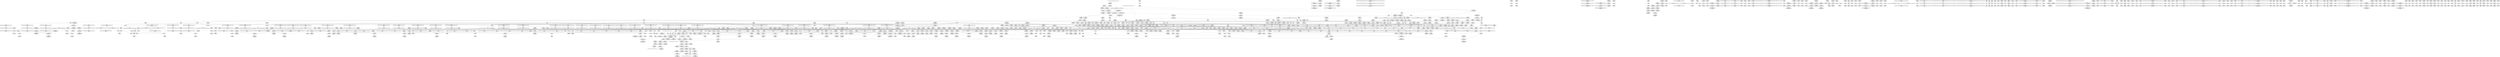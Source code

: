 digraph {
	CE0x5463920 [shape=record,shape=Mrecord,label="{CE0x5463920|rcu_lock_release:tmp1|*SummSink*}"]
	CE0x54186f0 [shape=record,shape=Mrecord,label="{CE0x54186f0|cred_sid:entry|*SummSource*}"]
	CE0x53ca3a0 [shape=record,shape=Mrecord,label="{CE0x53ca3a0|_ret_void,_!dbg_!27717|include/linux/rcupdate.h,240|*SummSink*}"]
	CE0x53ca830 [shape=record,shape=Mrecord,label="{CE0x53ca830|task_sid:tmp6|security/selinux/hooks.c,208}"]
	CE0x5496bd0 [shape=record,shape=Mrecord,label="{CE0x5496bd0|rcu_lock_release:tmp2|*SummSource*}"]
	CE0x53e0680 [shape=record,shape=Mrecord,label="{CE0x53e0680|task_sid:call|security/selinux/hooks.c,208|*SummSource*}"]
	CE0x5447d20 [shape=record,shape=Mrecord,label="{CE0x5447d20|_ret_void,_!dbg_!27717|include/linux/rcupdate.h,419}"]
	CE0x5428dc0 [shape=record,shape=Mrecord,label="{CE0x5428dc0|_call_void_lockdep_rcu_suspicious(i8*_getelementptr_inbounds_(_25_x_i8_,_25_x_i8_*_.str3,_i32_0,_i32_0),_i32_208,_i8*_getelementptr_inbounds_(_41_x_i8_,_41_x_i8_*_.str44,_i32_0,_i32_0))_#10,_!dbg_!27732|security/selinux/hooks.c,208|*SummSink*}"]
	CE0x5472c00 [shape=record,shape=Mrecord,label="{CE0x5472c00|rcu_read_unlock:tmp22|include/linux/rcupdate.h,935}"]
	CE0x5456460 [shape=record,shape=Mrecord,label="{CE0x5456460|rcu_read_unlock:tmp9|include/linux/rcupdate.h,933|*SummSource*}"]
	CE0x54b37d0 [shape=record,shape=Mrecord,label="{CE0x54b37d0|rcu_lock_release:tmp6|*SummSource*}"]
	CE0x5424ad0 [shape=record,shape=Mrecord,label="{CE0x5424ad0|cred_sid:tmp5|security/selinux/hooks.c,196}"]
	CE0x5400ff0 [shape=record,shape=Mrecord,label="{CE0x5400ff0|rcu_read_lock:tmp19|include/linux/rcupdate.h,882|*SummSource*}"]
	CE0x5405690 [shape=record,shape=Mrecord,label="{CE0x5405690|current_sid:tmp23|security/selinux/hooks.c,218|*SummSource*}"]
	CE0x542d140 [shape=record,shape=Mrecord,label="{CE0x542d140|__rcu_read_unlock:bb}"]
	CE0x53e46c0 [shape=record,shape=Mrecord,label="{CE0x53e46c0|i64*_getelementptr_inbounds_(_11_x_i64_,_11_x_i64_*___llvm_gcov_ctr125,_i64_0,_i64_8)|*Constant*|*SummSink*}"]
	CE0x53c60c0 [shape=record,shape=Mrecord,label="{CE0x53c60c0|i64*_getelementptr_inbounds_(_11_x_i64_,_11_x_i64_*___llvm_gcov_ctr125,_i64_0,_i64_8)|*Constant*}"]
	CE0x5429670 [shape=record,shape=Mrecord,label="{CE0x5429670|task_sid:tmp9|security/selinux/hooks.c,208}"]
	CE0x541ee10 [shape=record,shape=Mrecord,label="{CE0x541ee10|task_sid:tmp14|security/selinux/hooks.c,208|*SummSink*}"]
	CE0x53d4800 [shape=record,shape=Mrecord,label="{CE0x53d4800|current_has_perm:bb}"]
	CE0x53c38b0 [shape=record,shape=Mrecord,label="{CE0x53c38b0|COLLAPSED:_GCMRE___llvm_gcov_ctr271_internal_global_2_x_i64_zeroinitializer:_elem_0:default:}"]
	CE0x54caff0 [shape=record,shape=Mrecord,label="{CE0x54caff0|_call_void_asm_sideeffect_,_memory_,_dirflag_,_fpsr_,_flags_()_#3,_!dbg_!27711,_!srcloc_!27714|include/linux/rcupdate.h,244}"]
	CE0x5473680 [shape=record,shape=Mrecord,label="{CE0x5473680|_call_void_rcu_lock_release(%struct.lockdep_map*_rcu_lock_map)_#10,_!dbg_!27733|include/linux/rcupdate.h,935|*SummSource*}"]
	CE0x53fecf0 [shape=record,shape=Mrecord,label="{CE0x53fecf0|i64_5|*Constant*|*SummSource*}"]
	CE0x53e0770 [shape=record,shape=Mrecord,label="{CE0x53e0770|_call_void___rcu_read_lock()_#10,_!dbg_!27710|include/linux/rcupdate.h,879|*SummSource*}"]
	CE0x545f960 [shape=record,shape=Mrecord,label="{CE0x545f960|_call_void_mcount()_#3|*SummSink*}"]
	CE0x54a1390 [shape=record,shape=Mrecord,label="{CE0x54a1390|__preempt_count_sub:tmp}"]
	CE0x53c3c30 [shape=record,shape=Mrecord,label="{CE0x53c3c30|i64*_getelementptr_inbounds_(_2_x_i64_,_2_x_i64_*___llvm_gcov_ctr271,_i64_0,_i64_0)|*Constant*|*SummSink*}"]
	CE0x53ccee0 [shape=record,shape=Mrecord,label="{CE0x53ccee0|__rcu_read_lock:tmp1|*SummSink*}"]
	CE0x541f1c0 [shape=record,shape=Mrecord,label="{CE0x541f1c0|task_sid:tmp14|security/selinux/hooks.c,208|*SummSource*}"]
	CE0x53db290 [shape=record,shape=Mrecord,label="{CE0x53db290|avc_has_perm:requested|Function::avc_has_perm&Arg::requested::|*SummSource*}"]
	CE0x5471920 [shape=record,shape=Mrecord,label="{CE0x5471920|rcu_read_unlock:tmp19|include/linux/rcupdate.h,933|*SummSource*}"]
	CE0x53fac60 [shape=record,shape=Mrecord,label="{CE0x53fac60|task_sid:if.then}"]
	CE0x53d9bf0 [shape=record,shape=Mrecord,label="{CE0x53d9bf0|_ret_i32_%call2,_!dbg_!27718|security/selinux/hooks.c,1544|*SummSource*}"]
	CE0x53fde40 [shape=record,shape=Mrecord,label="{CE0x53fde40|task_sid:do.end6|*SummSource*}"]
	CE0x53fd620 [shape=record,shape=Mrecord,label="{CE0x53fd620|i32_77|*Constant*}"]
	CE0x53be1c0 [shape=record,shape=Mrecord,label="{CE0x53be1c0|rcu_read_lock:tmp2|*SummSink*}"]
	CE0x54346e0 [shape=record,shape=Mrecord,label="{CE0x54346e0|COLLAPSED:_GCMRE___llvm_gcov_ctr130_internal_global_4_x_i64_zeroinitializer:_elem_0:default:}"]
	CE0x542a6b0 [shape=record,shape=Mrecord,label="{CE0x542a6b0|GLOBAL:task_sid.__warned|Global_var:task_sid.__warned|*SummSource*}"]
	CE0x543eec0 [shape=record,shape=Mrecord,label="{CE0x543eec0|void_(i32*,_i32,_i32*)*_asm_addl_$1,_%gs:$0_,_*m,ri,*m,_dirflag_,_fpsr_,_flags_|*SummSource*}"]
	CE0x53bfa80 [shape=record,shape=Mrecord,label="{CE0x53bfa80|current_sid:security|security/selinux/hooks.c,218|*SummSink*}"]
	CE0x5499130 [shape=record,shape=Mrecord,label="{CE0x5499130|i64*_getelementptr_inbounds_(_4_x_i64_,_4_x_i64_*___llvm_gcov_ctr133,_i64_0,_i64_1)|*Constant*|*SummSink*}"]
	CE0x53b9670 [shape=record,shape=Mrecord,label="{CE0x53b9670|avc_has_perm:tclass|Function::avc_has_perm&Arg::tclass::|*SummSource*}"]
	CE0x54cb310 [shape=record,shape=Mrecord,label="{CE0x54cb310|i64*_getelementptr_inbounds_(_4_x_i64_,_4_x_i64_*___llvm_gcov_ctr129,_i64_0,_i64_1)|*Constant*|*SummSink*}"]
	CE0x5421030 [shape=record,shape=Mrecord,label="{CE0x5421030|i64*_getelementptr_inbounds_(_2_x_i64_,_2_x_i64_*___llvm_gcov_ctr131,_i64_0,_i64_1)|*Constant*|*SummSource*}"]
	CE0x53c7500 [shape=record,shape=Mrecord,label="{CE0x53c7500|current_sid:tmp17|security/selinux/hooks.c,218|*SummSink*}"]
	CE0x5451310 [shape=record,shape=Mrecord,label="{CE0x5451310|__preempt_count_add:tmp7|./arch/x86/include/asm/preempt.h,73}"]
	CE0x54cc1a0 [shape=record,shape=Mrecord,label="{CE0x54cc1a0|i64*_getelementptr_inbounds_(_4_x_i64_,_4_x_i64_*___llvm_gcov_ctr129,_i64_0,_i64_3)|*Constant*}"]
	CE0x549d270 [shape=record,shape=Mrecord,label="{CE0x549d270|i64*_getelementptr_inbounds_(_4_x_i64_,_4_x_i64_*___llvm_gcov_ctr129,_i64_0,_i64_0)|*Constant*|*SummSink*}"]
	CE0x545c160 [shape=record,shape=Mrecord,label="{CE0x545c160|__preempt_count_add:entry|*SummSource*}"]
	CE0x53fe7e0 [shape=record,shape=Mrecord,label="{CE0x53fe7e0|GLOBAL:__llvm_gcov_ctr125|Global_var:__llvm_gcov_ctr125|*SummSink*}"]
	CE0x53ba960 [shape=record,shape=Mrecord,label="{CE0x53ba960|get_current:tmp3|*SummSink*}"]
	CE0x53fdf30 [shape=record,shape=Mrecord,label="{CE0x53fdf30|task_sid:do.end6|*SummSink*}"]
	CE0x5430860 [shape=record,shape=Mrecord,label="{CE0x5430860|i64*_getelementptr_inbounds_(_13_x_i64_,_13_x_i64_*___llvm_gcov_ctr126,_i64_0,_i64_11)|*Constant*}"]
	CE0x53d1890 [shape=record,shape=Mrecord,label="{CE0x53d1890|get_current:entry|*SummSource*}"]
	CE0x53faf00 [shape=record,shape=Mrecord,label="{CE0x53faf00|i8_1|*Constant*|*SummSink*}"]
	CE0x53c7490 [shape=record,shape=Mrecord,label="{CE0x53c7490|current_sid:tmp17|security/selinux/hooks.c,218|*SummSource*}"]
	CE0x54258d0 [shape=record,shape=Mrecord,label="{CE0x54258d0|rcu_read_unlock:land.lhs.true2}"]
	CE0x53ce910 [shape=record,shape=Mrecord,label="{CE0x53ce910|task_sid:do.body5}"]
	CE0x5420200 [shape=record,shape=Mrecord,label="{CE0x5420200|_ret_void,_!dbg_!27735|include/linux/rcupdate.h,884}"]
	CE0x53fb030 [shape=record,shape=Mrecord,label="{CE0x53fb030|i8*_getelementptr_inbounds_(_25_x_i8_,_25_x_i8_*_.str3,_i32_0,_i32_0)|*Constant*}"]
	CE0x544b700 [shape=record,shape=Mrecord,label="{CE0x544b700|i8_1|*Constant*}"]
	CE0x54b28b0 [shape=record,shape=Mrecord,label="{CE0x54b28b0|i64_ptrtoint_(i8*_blockaddress(_rcu_lock_release,_%__here)_to_i64)|*Constant*}"]
	CE0x54ac9a0 [shape=record,shape=Mrecord,label="{CE0x54ac9a0|rcu_lock_release:tmp4|include/linux/rcupdate.h,423|*SummSource*}"]
	CE0x5438460 [shape=record,shape=Mrecord,label="{CE0x5438460|__preempt_count_add:tmp2}"]
	CE0x54478f0 [shape=record,shape=Mrecord,label="{CE0x54478f0|rcu_read_lock:if.end|*SummSink*}"]
	CE0x5446bf0 [shape=record,shape=Mrecord,label="{CE0x5446bf0|__preempt_count_sub:tmp5|./arch/x86/include/asm/preempt.h,77}"]
	CE0x5400270 [shape=record,shape=Mrecord,label="{CE0x5400270|current_sid:tmp10|security/selinux/hooks.c,218}"]
	CE0x53ba070 [shape=record,shape=Mrecord,label="{CE0x53ba070|current_sid:tmp13|security/selinux/hooks.c,218}"]
	CE0x54004f0 [shape=record,shape=Mrecord,label="{CE0x54004f0|current_sid:tmp9|security/selinux/hooks.c,218}"]
	CE0x542db40 [shape=record,shape=Mrecord,label="{CE0x542db40|__rcu_read_unlock:do.end}"]
	CE0x53bee80 [shape=record,shape=Mrecord,label="{CE0x53bee80|i64*_getelementptr_inbounds_(_11_x_i64_,_11_x_i64_*___llvm_gcov_ctr127,_i64_0,_i64_0)|*Constant*|*SummSink*}"]
	CE0x53b36a0 [shape=record,shape=Mrecord,label="{CE0x53b36a0|selinux_task_create:bb|*SummSource*}"]
	CE0x5459b10 [shape=record,shape=Mrecord,label="{CE0x5459b10|GLOBAL:__preempt_count_add|*Constant*}"]
	CE0x53cc1a0 [shape=record,shape=Mrecord,label="{CE0x53cc1a0|task_sid:real_cred|security/selinux/hooks.c,208|*SummSource*}"]
	CE0x54aa6e0 [shape=record,shape=Mrecord,label="{CE0x54aa6e0|_call_void_lock_acquire(%struct.lockdep_map*_%map,_i32_0,_i32_0,_i32_2,_i32_0,_%struct.lockdep_map*_null,_i64_ptrtoint_(i8*_blockaddress(_rcu_lock_acquire,_%__here)_to_i64))_#10,_!dbg_!27716|include/linux/rcupdate.h,418}"]
	CE0x544c050 [shape=record,shape=Mrecord,label="{CE0x544c050|i64*_getelementptr_inbounds_(_4_x_i64_,_4_x_i64_*___llvm_gcov_ctr128,_i64_0,_i64_3)|*Constant*|*SummSink*}"]
	CE0x53e3e40 [shape=record,shape=Mrecord,label="{CE0x53e3e40|task_sid:bb}"]
	CE0x53b9500 [shape=record,shape=Mrecord,label="{CE0x53b9500|%struct.common_audit_data*_null|*Constant*}"]
	CE0x53d71d0 [shape=record,shape=Mrecord,label="{CE0x53d71d0|i64*_getelementptr_inbounds_(_2_x_i64_,_2_x_i64_*___llvm_gcov_ctr271,_i64_0,_i64_0)|*Constant*|*SummSource*}"]
	CE0x5427540 [shape=record,shape=Mrecord,label="{CE0x5427540|rcu_read_lock:call|include/linux/rcupdate.h,882|*SummSink*}"]
	CE0x54b3ce0 [shape=record,shape=Mrecord,label="{CE0x54b3ce0|rcu_lock_release:tmp7|*SummSource*}"]
	CE0x5460e20 [shape=record,shape=Mrecord,label="{CE0x5460e20|rcu_read_lock:if.then|*SummSource*}"]
	CE0x5454be0 [shape=record,shape=Mrecord,label="{CE0x5454be0|__preempt_count_sub:bb}"]
	CE0x53c3b20 [shape=record,shape=Mrecord,label="{CE0x53c3b20|i64*_getelementptr_inbounds_(_2_x_i64_,_2_x_i64_*___llvm_gcov_ctr98,_i64_0,_i64_1)|*Constant*|*SummSource*}"]
	CE0x5454090 [shape=record,shape=Mrecord,label="{CE0x5454090|__rcu_read_unlock:do.body}"]
	CE0x53fcbd0 [shape=record,shape=Mrecord,label="{CE0x53fcbd0|cred_sid:tmp3|*SummSink*}"]
	CE0x544d590 [shape=record,shape=Mrecord,label="{CE0x544d590|GLOBAL:rcu_lock_map|Global_var:rcu_lock_map}"]
	CE0x53c93d0 [shape=record,shape=Mrecord,label="{CE0x53c93d0|current_sid:call|security/selinux/hooks.c,218|*SummSink*}"]
	CE0x53ba740 [shape=record,shape=Mrecord,label="{CE0x53ba740|i64*_getelementptr_inbounds_(_2_x_i64_,_2_x_i64_*___llvm_gcov_ctr98,_i64_0,_i64_0)|*Constant*|*SummSource*}"]
	CE0x53db7f0 [shape=record,shape=Mrecord,label="{CE0x53db7f0|GLOBAL:get_current|*Constant*}"]
	CE0x53ff600 [shape=record,shape=Mrecord,label="{CE0x53ff600|i64*_getelementptr_inbounds_(_13_x_i64_,_13_x_i64_*___llvm_gcov_ctr126,_i64_0,_i64_9)|*Constant*}"]
	CE0x543bf20 [shape=record,shape=Mrecord,label="{CE0x543bf20|__rcu_read_lock:tmp2|*SummSink*}"]
	CE0x53c5a90 [shape=record,shape=Mrecord,label="{CE0x53c5a90|current_has_perm:tsk|Function::current_has_perm&Arg::tsk::}"]
	CE0x5421e30 [shape=record,shape=Mrecord,label="{CE0x5421e30|cred_sid:tmp1|*SummSource*}"]
	CE0x53c4dd0 [shape=record,shape=Mrecord,label="{CE0x53c4dd0|current_has_perm:call2|security/selinux/hooks.c,1544|*SummSink*}"]
	CE0x5448170 [shape=record,shape=Mrecord,label="{CE0x5448170|__rcu_read_lock:tmp3}"]
	CE0x5473d70 [shape=record,shape=Mrecord,label="{CE0x5473d70|GLOBAL:rcu_lock_release|*Constant*}"]
	CE0x53b0430 [shape=record,shape=Mrecord,label="{CE0x53b0430|_call_void_mcount()_#3}"]
	CE0x54724a0 [shape=record,shape=Mrecord,label="{CE0x54724a0|i64*_getelementptr_inbounds_(_11_x_i64_,_11_x_i64_*___llvm_gcov_ctr132,_i64_0,_i64_10)|*Constant*}"]
	CE0x5424e70 [shape=record,shape=Mrecord,label="{CE0x5424e70|task_sid:tmp13|security/selinux/hooks.c,208|*SummSink*}"]
	CE0x545f0b0 [shape=record,shape=Mrecord,label="{CE0x545f0b0|rcu_read_unlock:do.body|*SummSource*}"]
	CE0x53dbf60 [shape=record,shape=Mrecord,label="{CE0x53dbf60|avc_has_perm:auditdata|Function::avc_has_perm&Arg::auditdata::|*SummSource*}"]
	CE0x53da320 [shape=record,shape=Mrecord,label="{CE0x53da320|current_has_perm:perms|Function::current_has_perm&Arg::perms::|*SummSource*}"]
	CE0x5441c80 [shape=record,shape=Mrecord,label="{CE0x5441c80|i64*_getelementptr_inbounds_(_4_x_i64_,_4_x_i64_*___llvm_gcov_ctr130,_i64_0,_i64_2)|*Constant*}"]
	CE0x53c27e0 [shape=record,shape=Mrecord,label="{CE0x53c27e0|i64*_getelementptr_inbounds_(_2_x_i64_,_2_x_i64_*___llvm_gcov_ctr98,_i64_0,_i64_1)|*Constant*}"]
	CE0x5407fc0 [shape=record,shape=Mrecord,label="{CE0x5407fc0|rcu_read_unlock:call3|include/linux/rcupdate.h,933|*SummSink*}"]
	CE0x544b1c0 [shape=record,shape=Mrecord,label="{CE0x544b1c0|rcu_read_lock:tmp18|include/linux/rcupdate.h,882}"]
	CE0x5428ec0 [shape=record,shape=Mrecord,label="{CE0x5428ec0|i32_208|*Constant*}"]
	CE0x53c94f0 [shape=record,shape=Mrecord,label="{CE0x53c94f0|_call_void_mcount()_#3|*SummSource*}"]
	CE0x53b0090 [shape=record,shape=Mrecord,label="{CE0x53b0090|current_sid:tmp1}"]
	CE0x5401060 [shape=record,shape=Mrecord,label="{CE0x5401060|rcu_read_lock:tmp19|include/linux/rcupdate.h,882|*SummSink*}"]
	CE0x53e0270 [shape=record,shape=Mrecord,label="{CE0x53e0270|rcu_read_lock:tmp5|include/linux/rcupdate.h,882}"]
	CE0x4b35110 [shape=record,shape=Mrecord,label="{CE0x4b35110|_call_void_mcount()_#3|*SummSink*}"]
	CE0x53b70a0 [shape=record,shape=Mrecord,label="{CE0x53b70a0|current_sid:tmp20|security/selinux/hooks.c,218}"]
	CE0x5435a40 [shape=record,shape=Mrecord,label="{CE0x5435a40|i64*_getelementptr_inbounds_(_4_x_i64_,_4_x_i64_*___llvm_gcov_ctr135,_i64_0,_i64_1)|*Constant*}"]
	CE0x53b3390 [shape=record,shape=Mrecord,label="{CE0x53b3390|selinux_task_create:entry|*SummSink*}"]
	CE0x53e3f60 [shape=record,shape=Mrecord,label="{CE0x53e3f60|task_sid:bb|*SummSource*}"]
	CE0x53b5710 [shape=record,shape=Mrecord,label="{CE0x53b5710|cred_sid:tmp|*SummSink*}"]
	CE0x54b3d50 [shape=record,shape=Mrecord,label="{CE0x54b3d50|rcu_lock_release:tmp7|*SummSink*}"]
	CE0x5466de0 [shape=record,shape=Mrecord,label="{CE0x5466de0|rcu_read_unlock:tmp8|include/linux/rcupdate.h,933}"]
	CE0x542fda0 [shape=record,shape=Mrecord,label="{CE0x542fda0|task_sid:tmp22|security/selinux/hooks.c,208|*SummSource*}"]
	CE0x5418cc0 [shape=record,shape=Mrecord,label="{CE0x5418cc0|_ret_i32_%tmp6,_!dbg_!27716|security/selinux/hooks.c,197}"]
	CE0x5424570 [shape=record,shape=Mrecord,label="{CE0x5424570|task_sid:tmp13|security/selinux/hooks.c,208}"]
	CE0x543c8d0 [shape=record,shape=Mrecord,label="{CE0x543c8d0|COLLAPSED:_GCMRE___llvm_gcov_ctr129_internal_global_4_x_i64_zeroinitializer:_elem_0:default:}"]
	CE0x541a330 [shape=record,shape=Mrecord,label="{CE0x541a330|_call_void___preempt_count_add(i32_1)_#10,_!dbg_!27711|include/linux/rcupdate.h,239}"]
	CE0x5468640 [shape=record,shape=Mrecord,label="{CE0x5468640|rcu_read_lock:bb|*SummSink*}"]
	CE0x546b800 [shape=record,shape=Mrecord,label="{CE0x546b800|i64*_getelementptr_inbounds_(_4_x_i64_,_4_x_i64_*___llvm_gcov_ctr128,_i64_0,_i64_2)|*Constant*}"]
	CE0x5409360 [shape=record,shape=Mrecord,label="{CE0x5409360|current_sid:tmp21|security/selinux/hooks.c,218|*SummSink*}"]
	CE0x54cc830 [shape=record,shape=Mrecord,label="{CE0x54cc830|__preempt_count_add:do.body|*SummSource*}"]
	CE0x5408b00 [shape=record,shape=Mrecord,label="{CE0x5408b00|i32_78|*Constant*|*SummSink*}"]
	CE0x54631b0 [shape=record,shape=Mrecord,label="{CE0x54631b0|rcu_read_unlock:tmp11|include/linux/rcupdate.h,933|*SummSink*}"]
	CE0x5496460 [shape=record,shape=Mrecord,label="{CE0x5496460|rcu_lock_release:__here|*SummSource*}"]
	CE0x53c8cd0 [shape=record,shape=Mrecord,label="{CE0x53c8cd0|%struct.task_struct*_(%struct.task_struct**)*_asm_movq_%gs:$_1:P_,$0_,_r,im,_dirflag_,_fpsr_,_flags_|*SummSource*}"]
	CE0x54177a0 [shape=record,shape=Mrecord,label="{CE0x54177a0|task_sid:tmp27|security/selinux/hooks.c,208|*SummSource*}"]
	CE0x5495080 [shape=record,shape=Mrecord,label="{CE0x5495080|__rcu_read_unlock:tmp3}"]
	CE0x5470ec0 [shape=record,shape=Mrecord,label="{CE0x5470ec0|rcu_read_unlock:tmp17|include/linux/rcupdate.h,933|*SummSource*}"]
	CE0x541eea0 [shape=record,shape=Mrecord,label="{CE0x541eea0|i64_6|*Constant*}"]
	CE0x53e5b20 [shape=record,shape=Mrecord,label="{CE0x53e5b20|_ret_i32_%tmp24,_!dbg_!27742|security/selinux/hooks.c,220|*SummSink*}"]
	CE0x53dff90 [shape=record,shape=Mrecord,label="{CE0x53dff90|rcu_read_lock:tmp4|include/linux/rcupdate.h,882|*SummSink*}"]
	CE0x53e4b60 [shape=record,shape=Mrecord,label="{CE0x53e4b60|task_sid:tmp3}"]
	CE0x54289e0 [shape=record,shape=Mrecord,label="{CE0x54289e0|task_sid:tmp19|security/selinux/hooks.c,208|*SummSource*}"]
	CE0x53c6ac0 [shape=record,shape=Mrecord,label="{CE0x53c6ac0|selinux_task_create:call1|security/selinux/hooks.c,3450}"]
	CE0x53d4110 [shape=record,shape=Mrecord,label="{CE0x53d4110|current_sid:tmp}"]
	CE0x53fad90 [shape=record,shape=Mrecord,label="{CE0x53fad90|task_sid:if.then|*SummSink*}"]
	CE0x5419b80 [shape=record,shape=Mrecord,label="{CE0x5419b80|rcu_read_unlock:tmp6|include/linux/rcupdate.h,933}"]
	CE0x53dee30 [shape=record,shape=Mrecord,label="{CE0x53dee30|current_sid:tmp14|security/selinux/hooks.c,218|*SummSink*}"]
	CE0x53b8f50 [shape=record,shape=Mrecord,label="{CE0x53b8f50|avc_has_perm:tsid|Function::avc_has_perm&Arg::tsid::|*SummSink*}"]
	CE0x5474be0 [shape=record,shape=Mrecord,label="{CE0x5474be0|_call_void_mcount()_#3|*SummSource*}"]
	CE0x541f120 [shape=record,shape=Mrecord,label="{CE0x541f120|task_sid:tmp15|security/selinux/hooks.c,208}"]
	CE0x545a690 [shape=record,shape=Mrecord,label="{CE0x545a690|i64*_getelementptr_inbounds_(_4_x_i64_,_4_x_i64_*___llvm_gcov_ctr130,_i64_0,_i64_1)|*Constant*}"]
	CE0x5465ea0 [shape=record,shape=Mrecord,label="{CE0x5465ea0|__preempt_count_add:val|Function::__preempt_count_add&Arg::val::|*SummSink*}"]
	CE0x53c9300 [shape=record,shape=Mrecord,label="{CE0x53c9300|current_sid:call|security/selinux/hooks.c,218|*SummSource*}"]
	CE0x5470640 [shape=record,shape=Mrecord,label="{CE0x5470640|i8*_getelementptr_inbounds_(_44_x_i8_,_44_x_i8_*_.str47,_i32_0,_i32_0)|*Constant*|*SummSource*}"]
	CE0x542a740 [shape=record,shape=Mrecord,label="{CE0x542a740|GLOBAL:task_sid.__warned|Global_var:task_sid.__warned|*SummSink*}"]
	CE0x5474c50 [shape=record,shape=Mrecord,label="{CE0x5474c50|_call_void_mcount()_#3|*SummSink*}"]
	CE0x545d1a0 [shape=record,shape=Mrecord,label="{CE0x545d1a0|__rcu_read_lock:tmp7|include/linux/rcupdate.h,240|*SummSource*}"]
	CE0x53c13a0 [shape=record,shape=Mrecord,label="{CE0x53c13a0|i64_1|*Constant*|*SummSink*}"]
	CE0x5418bf0 [shape=record,shape=Mrecord,label="{CE0x5418bf0|cred_sid:cred|Function::cred_sid&Arg::cred::|*SummSink*}"]
	CE0x53deba0 [shape=record,shape=Mrecord,label="{CE0x53deba0|current_sid:tmp14|security/selinux/hooks.c,218}"]
	CE0x53c0430 [shape=record,shape=Mrecord,label="{CE0x53c0430|i32_(i32,_i32,_i16,_i32,_%struct.common_audit_data*)*_bitcast_(i32_(i32,_i32,_i16,_i32,_%struct.common_audit_data.495*)*_avc_has_perm_to_i32_(i32,_i32,_i16,_i32,_%struct.common_audit_data*)*)|*Constant*|*SummSource*}"]
	CE0x54a9740 [shape=record,shape=Mrecord,label="{CE0x54a9740|__preempt_count_add:tmp1}"]
	CE0x53e9e50 [shape=record,shape=Mrecord,label="{CE0x53e9e50|i8_1|*Constant*}"]
	CE0x546f0d0 [shape=record,shape=Mrecord,label="{CE0x546f0d0|_call_void_lockdep_rcu_suspicious(i8*_getelementptr_inbounds_(_25_x_i8_,_25_x_i8_*_.str45,_i32_0,_i32_0),_i32_934,_i8*_getelementptr_inbounds_(_44_x_i8_,_44_x_i8_*_.str47,_i32_0,_i32_0))_#10,_!dbg_!27726|include/linux/rcupdate.h,933}"]
	CE0x53df630 [shape=record,shape=Mrecord,label="{CE0x53df630|current_has_perm:call1|security/selinux/hooks.c,1543|*SummSource*}"]
	CE0x53cd830 [shape=record,shape=Mrecord,label="{CE0x53cd830|current_sid:tmp7|security/selinux/hooks.c,218|*SummSink*}"]
	CE0x54705d0 [shape=record,shape=Mrecord,label="{CE0x54705d0|i8*_getelementptr_inbounds_(_44_x_i8_,_44_x_i8_*_.str47,_i32_0,_i32_0)|*Constant*}"]
	CE0x5408340 [shape=record,shape=Mrecord,label="{CE0x5408340|rcu_read_lock:tmp13|include/linux/rcupdate.h,882}"]
	CE0x5402bc0 [shape=record,shape=Mrecord,label="{CE0x5402bc0|cred_sid:bb|*SummSource*}"]
	CE0x53e4590 [shape=record,shape=Mrecord,label="{CE0x53e4590|i1_true|*Constant*|*SummSink*}"]
	CE0x53b3480 [shape=record,shape=Mrecord,label="{CE0x53b3480|selinux_task_create:tmp3}"]
	CE0x54b2ec0 [shape=record,shape=Mrecord,label="{CE0x54b2ec0|i64_ptrtoint_(i8*_blockaddress(_rcu_lock_release,_%__here)_to_i64)|*Constant*|*SummSink*}"]
	CE0x53fb9d0 [shape=record,shape=Mrecord,label="{CE0x53fb9d0|current_has_perm:call|security/selinux/hooks.c,1542|*SummSource*}"]
	CE0x53d8380 [shape=record,shape=Mrecord,label="{CE0x53d8380|i32_2|*Constant*|*SummSource*}"]
	CE0x5428790 [shape=record,shape=Mrecord,label="{CE0x5428790|rcu_read_unlock:tmp3}"]
	CE0x54ad180 [shape=record,shape=Mrecord,label="{CE0x54ad180|rcu_lock_release:tmp5|include/linux/rcupdate.h,423|*SummSink*}"]
	CE0x54261d0 [shape=record,shape=Mrecord,label="{CE0x54261d0|rcu_read_lock:tmp5|include/linux/rcupdate.h,882|*SummSink*}"]
	CE0x53e0fd0 [shape=record,shape=Mrecord,label="{CE0x53e0fd0|__preempt_count_add:val|Function::__preempt_count_add&Arg::val::|*SummSource*}"]
	CE0x546ee30 [shape=record,shape=Mrecord,label="{CE0x546ee30|rcu_read_unlock:tmp18|include/linux/rcupdate.h,933|*SummSource*}"]
	CE0x53e3080 [shape=record,shape=Mrecord,label="{CE0x53e3080|__rcu_read_lock:entry|*SummSink*}"]
	CE0x53b2410 [shape=record,shape=Mrecord,label="{CE0x53b2410|current_has_perm:tmp3|*SummSource*}"]
	CE0x5439b10 [shape=record,shape=Mrecord,label="{CE0x5439b10|__rcu_read_unlock:tmp5|include/linux/rcupdate.h,244|*SummSink*}"]
	CE0x54cc630 [shape=record,shape=Mrecord,label="{CE0x54cc630|i64*_getelementptr_inbounds_(_4_x_i64_,_4_x_i64_*___llvm_gcov_ctr135,_i64_0,_i64_3)|*Constant*|*SummSink*}"]
	CE0x53c9f20 [shape=record,shape=Mrecord,label="{CE0x53c9f20|current_sid:if.end|*SummSink*}"]
	CE0x53c8bd0 [shape=record,shape=Mrecord,label="{CE0x53c8bd0|%struct.task_struct*_(%struct.task_struct**)*_asm_movq_%gs:$_1:P_,$0_,_r,im,_dirflag_,_fpsr_,_flags_}"]
	CE0x53fc160 [shape=record,shape=Mrecord,label="{CE0x53fc160|current_sid:tmp24|security/selinux/hooks.c,220}"]
	CE0x53be760 [shape=record,shape=Mrecord,label="{CE0x53be760|GLOBAL:rcu_lock_acquire|*Constant*|*SummSource*}"]
	CE0x5415f80 [shape=record,shape=Mrecord,label="{CE0x5415f80|i64*_getelementptr_inbounds_(_4_x_i64_,_4_x_i64_*___llvm_gcov_ctr128,_i64_0,_i64_0)|*Constant*|*SummSink*}"]
	CE0x543a370 [shape=record,shape=Mrecord,label="{CE0x543a370|rcu_lock_acquire:tmp6|*SummSink*}"]
	CE0x53c01c0 [shape=record,shape=Mrecord,label="{CE0x53c01c0|current_sid:tmp22|security/selinux/hooks.c,218|*SummSink*}"]
	CE0x54aca10 [shape=record,shape=Mrecord,label="{CE0x54aca10|rcu_lock_release:tmp4|include/linux/rcupdate.h,423|*SummSink*}"]
	CE0x53e1640 [shape=record,shape=Mrecord,label="{CE0x53e1640|task_sid:tmp5|security/selinux/hooks.c,208}"]
	CE0x5422300 [shape=record,shape=Mrecord,label="{CE0x5422300|task_sid:tmp6|security/selinux/hooks.c,208|*SummSink*}"]
	CE0x53b0700 [shape=record,shape=Mrecord,label="{CE0x53b0700|current_sid:bb|*SummSink*}"]
	CE0x546c010 [shape=record,shape=Mrecord,label="{CE0x546c010|__rcu_read_lock:tmp|*SummSink*}"]
	CE0x5494fa0 [shape=record,shape=Mrecord,label="{CE0x5494fa0|%struct.lockdep_map*_null|*Constant*}"]
	CE0x53d1ad0 [shape=record,shape=Mrecord,label="{CE0x53d1ad0|i64*_getelementptr_inbounds_(_2_x_i64_,_2_x_i64_*___llvm_gcov_ctr271,_i64_0,_i64_1)|*Constant*}"]
	CE0x53e3b10 [shape=record,shape=Mrecord,label="{CE0x53e3b10|cred_sid:tmp4|*LoadInst*|security/selinux/hooks.c,196}"]
	CE0x5416100 [shape=record,shape=Mrecord,label="{CE0x5416100|_call_void_mcount()_#3|*SummSink*}"]
	CE0x54308d0 [shape=record,shape=Mrecord,label="{CE0x54308d0|task_sid:tmp25|security/selinux/hooks.c,208}"]
	CE0x53bf4f0 [shape=record,shape=Mrecord,label="{CE0x53bf4f0|i32_22|*Constant*|*SummSource*}"]
	CE0x5457a70 [shape=record,shape=Mrecord,label="{CE0x5457a70|rcu_lock_acquire:__here|*SummSink*}"]
	CE0x5431e40 [shape=record,shape=Mrecord,label="{CE0x5431e40|rcu_lock_release:map|Function::rcu_lock_release&Arg::map::|*SummSink*}"]
	CE0x54669e0 [shape=record,shape=Mrecord,label="{CE0x54669e0|_call_void_asm_sideeffect_,_memory_,_dirflag_,_fpsr_,_flags_()_#3,_!dbg_!27714,_!srcloc_!27715|include/linux/rcupdate.h,239}"]
	CE0x5449950 [shape=record,shape=Mrecord,label="{CE0x5449950|rcu_read_lock:tmp14|include/linux/rcupdate.h,882|*SummSink*}"]
	CE0x5499010 [shape=record,shape=Mrecord,label="{CE0x5499010|i64*_getelementptr_inbounds_(_4_x_i64_,_4_x_i64_*___llvm_gcov_ctr133,_i64_0,_i64_1)|*Constant*|*SummSource*}"]
	CE0x5495620 [shape=record,shape=Mrecord,label="{CE0x5495620|i64_ptrtoint_(i8*_blockaddress(_rcu_lock_acquire,_%__here)_to_i64)|*Constant*|*SummSource*}"]
	CE0x54379f0 [shape=record,shape=Mrecord,label="{CE0x54379f0|__preempt_count_sub:tmp1|*SummSink*}"]
	CE0x53ca940 [shape=record,shape=Mrecord,label="{CE0x53ca940|current_sid:land.lhs.true2|*SummSource*}"]
	CE0x5404960 [shape=record,shape=Mrecord,label="{CE0x5404960|i64*_getelementptr_inbounds_(_11_x_i64_,_11_x_i64_*___llvm_gcov_ctr127,_i64_0,_i64_9)|*Constant*|*SummSource*}"]
	CE0x542ade0 [shape=record,shape=Mrecord,label="{CE0x542ade0|rcu_lock_acquire:map|Function::rcu_lock_acquire&Arg::map::|*SummSink*}"]
	CE0x5427620 [shape=record,shape=Mrecord,label="{CE0x5427620|i32_0|*Constant*}"]
	CE0x5436340 [shape=record,shape=Mrecord,label="{CE0x5436340|i64*_getelementptr_inbounds_(_4_x_i64_,_4_x_i64_*___llvm_gcov_ctr135,_i64_0,_i64_1)|*Constant*|*SummSink*}"]
	CE0x5417480 [shape=record,shape=Mrecord,label="{CE0x5417480|task_sid:tmp26|security/selinux/hooks.c,208|*SummSink*}"]
	CE0x5447b70 [shape=record,shape=Mrecord,label="{CE0x5447b70|rcu_read_lock:call|include/linux/rcupdate.h,882}"]
	CE0x54cc210 [shape=record,shape=Mrecord,label="{CE0x54cc210|GLOBAL:__preempt_count|Global_var:__preempt_count|*SummSink*}"]
	CE0x5454410 [shape=record,shape=Mrecord,label="{CE0x5454410|__preempt_count_add:tmp6|./arch/x86/include/asm/preempt.h,73|*SummSource*}"]
	CE0x54219b0 [shape=record,shape=Mrecord,label="{CE0x54219b0|0:_i8,_:_GCMR_task_sid.__warned_internal_global_i8_0,_section_.data.unlikely_,_align_1:_elem_0:default:}"]
	CE0x545cf70 [shape=record,shape=Mrecord,label="{CE0x545cf70|rcu_lock_acquire:__here}"]
	CE0x53fb420 [shape=record,shape=Mrecord,label="{CE0x53fb420|_call_void_lockdep_rcu_suspicious(i8*_getelementptr_inbounds_(_25_x_i8_,_25_x_i8_*_.str3,_i32_0,_i32_0),_i32_218,_i8*_getelementptr_inbounds_(_45_x_i8_,_45_x_i8_*_.str12,_i32_0,_i32_0))_#10,_!dbg_!27727|security/selinux/hooks.c,218|*SummSink*}"]
	CE0x53dfd30 [shape=record,shape=Mrecord,label="{CE0x53dfd30|task_sid:task|Function::task_sid&Arg::task::}"]
	CE0x53d50f0 [shape=record,shape=Mrecord,label="{CE0x53d50f0|i64*_getelementptr_inbounds_(_11_x_i64_,_11_x_i64_*___llvm_gcov_ctr125,_i64_0,_i64_1)|*Constant*|*SummSource*}"]
	CE0x53c1410 [shape=record,shape=Mrecord,label="{CE0x53c1410|selinux_task_create:tmp1|*SummSink*}"]
	CE0x5432500 [shape=record,shape=Mrecord,label="{CE0x5432500|_call_void___rcu_read_unlock()_#10,_!dbg_!27734|include/linux/rcupdate.h,937}"]
	CE0x53ea550 [shape=record,shape=Mrecord,label="{CE0x53ea550|_call_void_mcount()_#3|*SummSource*}"]
	CE0x53b28e0 [shape=record,shape=Mrecord,label="{CE0x53b28e0|selinux_task_create:bb}"]
	CE0x53cf5d0 [shape=record,shape=Mrecord,label="{CE0x53cf5d0|i8*_getelementptr_inbounds_(_45_x_i8_,_45_x_i8_*_.str12,_i32_0,_i32_0)|*Constant*}"]
	CE0x5472030 [shape=record,shape=Mrecord,label="{CE0x5472030|rcu_read_unlock:tmp21|include/linux/rcupdate.h,935}"]
	CE0x53c8ae0 [shape=record,shape=Mrecord,label="{CE0x53c8ae0|get_current:tmp4|./arch/x86/include/asm/current.h,14|*SummSink*}"]
	CE0x5460e90 [shape=record,shape=Mrecord,label="{CE0x5460e90|rcu_read_lock:if.then}"]
	CE0x53cd960 [shape=record,shape=Mrecord,label="{CE0x53cd960|GLOBAL:current_sid.__warned|Global_var:current_sid.__warned}"]
	CE0x5401e70 [shape=record,shape=Mrecord,label="{CE0x5401e70|i64*_getelementptr_inbounds_(_11_x_i64_,_11_x_i64_*___llvm_gcov_ctr127,_i64_0,_i64_10)|*Constant*|*SummSource*}"]
	CE0x53ca5a0 [shape=record,shape=Mrecord,label="{CE0x53ca5a0|task_sid:tmp5|security/selinux/hooks.c,208|*SummSource*}"]
	CE0x54619f0 [shape=record,shape=Mrecord,label="{CE0x54619f0|rcu_read_unlock:tmp2}"]
	CE0x545df40 [shape=record,shape=Mrecord,label="{CE0x545df40|rcu_lock_acquire:indirectgoto|*SummSink*}"]
	CE0x5464c90 [shape=record,shape=Mrecord,label="{CE0x5464c90|0:_i8,_:_GCMR_rcu_read_unlock.__warned_internal_global_i8_0,_section_.data.unlikely_,_align_1:_elem_0:default:}"]
	CE0x543a8c0 [shape=record,shape=Mrecord,label="{CE0x543a8c0|i8*_undef|*Constant*}"]
	CE0x5453be0 [shape=record,shape=Mrecord,label="{CE0x5453be0|__preempt_count_sub:val|Function::__preempt_count_sub&Arg::val::|*SummSource*}"]
	CE0x53cbae0 [shape=record,shape=Mrecord,label="{CE0x53cbae0|current_sid:land.lhs.true|*SummSource*}"]
	CE0x53df7c0 [shape=record,shape=Mrecord,label="{CE0x53df7c0|GLOBAL:task_sid|*Constant*|*SummSource*}"]
	CE0x5429ef0 [shape=record,shape=Mrecord,label="{CE0x5429ef0|task_sid:tobool1|security/selinux/hooks.c,208|*SummSource*}"]
	CE0x53ffd60 [shape=record,shape=Mrecord,label="{CE0x53ffd60|task_sid:tmp20|security/selinux/hooks.c,208}"]
	CE0x54266b0 [shape=record,shape=Mrecord,label="{CE0x54266b0|cred_sid:sid|security/selinux/hooks.c,197|*SummSink*}"]
	CE0x545d740 [shape=record,shape=Mrecord,label="{CE0x545d740|__preempt_count_add:bb}"]
	CE0x53bdb70 [shape=record,shape=Mrecord,label="{CE0x53bdb70|__preempt_count_sub:do.end|*SummSink*}"]
	CE0x53e2000 [shape=record,shape=Mrecord,label="{CE0x53e2000|i64_7|*Constant*}"]
	CE0x53cb500 [shape=record,shape=Mrecord,label="{CE0x53cb500|task_sid:tmp|*SummSink*}"]
	CE0x5446db0 [shape=record,shape=Mrecord,label="{CE0x5446db0|__preempt_count_sub:tmp5|./arch/x86/include/asm/preempt.h,77|*SummSource*}"]
	CE0x5419a70 [shape=record,shape=Mrecord,label="{CE0x5419a70|rcu_read_unlock:tmp5|include/linux/rcupdate.h,933|*SummSink*}"]
	CE0x544f510 [shape=record,shape=Mrecord,label="{CE0x544f510|_call_void_mcount()_#3|*SummSource*}"]
	CE0x53b2230 [shape=record,shape=Mrecord,label="{CE0x53b2230|current_has_perm:tmp3}"]
	CE0x53b0100 [shape=record,shape=Mrecord,label="{CE0x53b0100|current_sid:tmp1|*SummSource*}"]
	CE0x53cf740 [shape=record,shape=Mrecord,label="{CE0x53cf740|i8*_getelementptr_inbounds_(_45_x_i8_,_45_x_i8_*_.str12,_i32_0,_i32_0)|*Constant*|*SummSink*}"]
	CE0x5445f70 [shape=record,shape=Mrecord,label="{CE0x5445f70|_call_void_mcount()_#3|*SummSource*}"]
	CE0x5454480 [shape=record,shape=Mrecord,label="{CE0x5454480|__preempt_count_add:tmp6|./arch/x86/include/asm/preempt.h,73|*SummSink*}"]
	CE0x5424360 [shape=record,shape=Mrecord,label="{CE0x5424360|task_sid:tmp12|security/selinux/hooks.c,208}"]
	CE0x53c5e00 [shape=record,shape=Mrecord,label="{CE0x53c5e00|current_has_perm:tsk|Function::current_has_perm&Arg::tsk::|*SummSink*}"]
	CE0x53e6740 [shape=record,shape=Mrecord,label="{CE0x53e6740|i64*_getelementptr_inbounds_(_2_x_i64_,_2_x_i64_*___llvm_gcov_ctr98,_i64_0,_i64_0)|*Constant*}"]
	CE0x5415d40 [shape=record,shape=Mrecord,label="{CE0x5415d40|rcu_read_lock:if.end|*SummSource*}"]
	CE0x544f400 [shape=record,shape=Mrecord,label="{CE0x544f400|__rcu_read_unlock:tmp3|*SummSink*}"]
	CE0x5427d80 [shape=record,shape=Mrecord,label="{CE0x5427d80|i64*_getelementptr_inbounds_(_4_x_i64_,_4_x_i64_*___llvm_gcov_ctr128,_i64_0,_i64_1)|*Constant*}"]
	CE0x54ad560 [shape=record,shape=Mrecord,label="{CE0x54ad560|_call_void_lock_release(%struct.lockdep_map*_%map,_i32_1,_i64_ptrtoint_(i8*_blockaddress(_rcu_lock_release,_%__here)_to_i64))_#10,_!dbg_!27716|include/linux/rcupdate.h,423|*SummSource*}"]
	CE0x543a570 [shape=record,shape=Mrecord,label="{CE0x543a570|rcu_lock_acquire:tmp7}"]
	CE0x53ca9e0 [shape=record,shape=Mrecord,label="{CE0x53ca9e0|current_sid:land.lhs.true2|*SummSink*}"]
	CE0x5462920 [shape=record,shape=Mrecord,label="{CE0x5462920|_call_void_mcount()_#3}"]
	CE0x546d1a0 [shape=record,shape=Mrecord,label="{CE0x546d1a0|cred_sid:security|security/selinux/hooks.c,196}"]
	CE0x546c730 [shape=record,shape=Mrecord,label="{CE0x546c730|rcu_read_unlock:tmp1|*SummSink*}"]
	CE0x5465c80 [shape=record,shape=Mrecord,label="{CE0x5465c80|_ret_void,_!dbg_!27719|./arch/x86/include/asm/preempt.h,73}"]
	CE0x541f780 [shape=record,shape=Mrecord,label="{CE0x541f780|i64_2|*Constant*}"]
	CE0x5458d90 [shape=record,shape=Mrecord,label="{CE0x5458d90|rcu_read_unlock:land.lhs.true|*SummSource*}"]
	CE0x53c9590 [shape=record,shape=Mrecord,label="{CE0x53c9590|_call_void_mcount()_#3|*SummSink*}"]
	CE0x5401c20 [shape=record,shape=Mrecord,label="{CE0x5401c20|rcu_read_lock:tmp21|include/linux/rcupdate.h,884|*SummSource*}"]
	"CONST[source:0(mediator),value:0(static)][purpose:{operation}]"
	CE0x54ec500 [shape=record,shape=Mrecord,label="{CE0x54ec500|__preempt_count_add:tmp4|./arch/x86/include/asm/preempt.h,72|*SummSink*}"]
	CE0x54145f0 [shape=record,shape=Mrecord,label="{CE0x54145f0|i64*_getelementptr_inbounds_(_13_x_i64_,_13_x_i64_*___llvm_gcov_ctr126,_i64_0,_i64_8)|*Constant*|*SummSource*}"]
	CE0x53afd20 [shape=record,shape=Mrecord,label="{CE0x53afd20|current_sid:tmp7|security/selinux/hooks.c,218}"]
	CE0x5421460 [shape=record,shape=Mrecord,label="{CE0x5421460|GLOBAL:__llvm_gcov_ctr126|Global_var:__llvm_gcov_ctr126|*SummSink*}"]
	CE0x53d4e40 [shape=record,shape=Mrecord,label="{CE0x53d4e40|i64*_getelementptr_inbounds_(_2_x_i64_,_2_x_i64_*___llvm_gcov_ctr136,_i64_0,_i64_0)|*Constant*|*SummSource*}"]
	CE0x53fd590 [shape=record,shape=Mrecord,label="{CE0x53fd590|rcu_read_lock:tmp4|include/linux/rcupdate.h,882|*SummSource*}"]
	CE0x546b140 [shape=record,shape=Mrecord,label="{CE0x546b140|rcu_read_lock:call3|include/linux/rcupdate.h,882|*SummSource*}"]
	CE0x5400f80 [shape=record,shape=Mrecord,label="{CE0x5400f80|rcu_read_lock:tmp19|include/linux/rcupdate.h,882}"]
	CE0x53d6940 [shape=record,shape=Mrecord,label="{CE0x53d6940|current_sid:entry|*SummSink*}"]
	CE0x54ecd10 [shape=record,shape=Mrecord,label="{CE0x54ecd10|__preempt_count_add:do.end|*SummSink*}"]
	CE0x5497da0 [shape=record,shape=Mrecord,label="{CE0x5497da0|__rcu_read_unlock:tmp1}"]
	CE0x5471800 [shape=record,shape=Mrecord,label="{CE0x5471800|rcu_read_unlock:tmp19|include/linux/rcupdate.h,933}"]
	CE0x545e6e0 [shape=record,shape=Mrecord,label="{CE0x545e6e0|rcu_read_unlock:tmp9|include/linux/rcupdate.h,933}"]
	CE0x5457100 [shape=record,shape=Mrecord,label="{CE0x5457100|i64*_getelementptr_inbounds_(_4_x_i64_,_4_x_i64_*___llvm_gcov_ctr130,_i64_0,_i64_1)|*Constant*|*SummSource*}"]
	CE0x53ba860 [shape=record,shape=Mrecord,label="{CE0x53ba860|get_current:tmp3|*SummSource*}"]
	CE0x53b3140 [shape=record,shape=Mrecord,label="{CE0x53b3140|_call_void_mcount()_#3}"]
	CE0x5458ab0 [shape=record,shape=Mrecord,label="{CE0x5458ab0|rcu_lock_acquire:tmp2}"]
	CE0x54954e0 [shape=record,shape=Mrecord,label="{CE0x54954e0|i64_ptrtoint_(i8*_blockaddress(_rcu_lock_acquire,_%__here)_to_i64)|*Constant*}"]
	CE0x5430130 [shape=record,shape=Mrecord,label="{CE0x5430130|task_sid:tmp23|security/selinux/hooks.c,208|*SummSource*}"]
	CE0x5419a00 [shape=record,shape=Mrecord,label="{CE0x5419a00|rcu_read_unlock:tmp5|include/linux/rcupdate.h,933|*SummSource*}"]
	CE0x53fa9a0 [shape=record,shape=Mrecord,label="{CE0x53fa9a0|_call_void_mcount()_#3|*SummSink*}"]
	CE0x545c8f0 [shape=record,shape=Mrecord,label="{CE0x545c8f0|rcu_lock_acquire:tmp3|*SummSource*}"]
	CE0x53d8280 [shape=record,shape=Mrecord,label="{CE0x53d8280|i32_2|*Constant*}"]
	"CONST[source:0(mediator),value:2(dynamic)][purpose:{object}]"
	CE0x5457a00 [shape=record,shape=Mrecord,label="{CE0x5457a00|rcu_lock_acquire:__here|*SummSource*}"]
	CE0x53fc840 [shape=record,shape=Mrecord,label="{CE0x53fc840|task_sid:do.end6}"]
	CE0x53e82c0 [shape=record,shape=Mrecord,label="{CE0x53e82c0|task_sid:tmp15|security/selinux/hooks.c,208|*SummSource*}"]
	CE0x53d58f0 [shape=record,shape=Mrecord,label="{CE0x53d58f0|_ret_i32_%call1,_!dbg_!27714|security/selinux/hooks.c,3450|*SummSink*}"]
	CE0x5453cf0 [shape=record,shape=Mrecord,label="{CE0x5453cf0|__preempt_count_sub:val|Function::__preempt_count_sub&Arg::val::|*SummSink*}"]
	CE0x53fee20 [shape=record,shape=Mrecord,label="{CE0x53fee20|i64_5|*Constant*|*SummSink*}"]
	CE0x545d7b0 [shape=record,shape=Mrecord,label="{CE0x545d7b0|__rcu_read_unlock:tmp7|include/linux/rcupdate.h,245}"]
	CE0x54033f0 [shape=record,shape=Mrecord,label="{CE0x54033f0|i8*_getelementptr_inbounds_(_25_x_i8_,_25_x_i8_*_.str45,_i32_0,_i32_0)|*Constant*}"]
	CE0x53b6f10 [shape=record,shape=Mrecord,label="{CE0x53b6f10|i64*_getelementptr_inbounds_(_11_x_i64_,_11_x_i64_*___llvm_gcov_ctr125,_i64_0,_i64_10)|*Constant*|*SummSource*}"]
	CE0x53b8ac0 [shape=record,shape=Mrecord,label="{CE0x53b8ac0|avc_has_perm:ssid|Function::avc_has_perm&Arg::ssid::|*SummSource*}"]
	CE0x53cdca0 [shape=record,shape=Mrecord,label="{CE0x53cdca0|task_sid:tmp19|security/selinux/hooks.c,208}"]
	CE0x5402180 [shape=record,shape=Mrecord,label="{CE0x5402180|rcu_read_lock:tmp22|include/linux/rcupdate.h,884}"]
	CE0x53e07e0 [shape=record,shape=Mrecord,label="{CE0x53e07e0|_call_void___rcu_read_lock()_#10,_!dbg_!27710|include/linux/rcupdate.h,879|*SummSink*}"]
	CE0x5421780 [shape=record,shape=Mrecord,label="{CE0x5421780|rcu_read_lock:tobool|include/linux/rcupdate.h,882}"]
	CE0x5495f60 [shape=record,shape=Mrecord,label="{CE0x5495f60|i64*_getelementptr_inbounds_(_4_x_i64_,_4_x_i64_*___llvm_gcov_ctr130,_i64_0,_i64_3)|*Constant*|*SummSink*}"]
	CE0x5497b70 [shape=record,shape=Mrecord,label="{CE0x5497b70|i64*_getelementptr_inbounds_(_4_x_i64_,_4_x_i64_*___llvm_gcov_ctr133,_i64_0,_i64_0)|*Constant*|*SummSink*}"]
	CE0x5418b80 [shape=record,shape=Mrecord,label="{CE0x5418b80|cred_sid:cred|Function::cred_sid&Arg::cred::|*SummSource*}"]
	CE0x541b050 [shape=record,shape=Mrecord,label="{CE0x541b050|rcu_read_lock:tmp10|include/linux/rcupdate.h,882|*SummSource*}"]
	CE0x544bb30 [shape=record,shape=Mrecord,label="{CE0x544bb30|_call_void_lockdep_rcu_suspicious(i8*_getelementptr_inbounds_(_25_x_i8_,_25_x_i8_*_.str45,_i32_0,_i32_0),_i32_883,_i8*_getelementptr_inbounds_(_42_x_i8_,_42_x_i8_*_.str46,_i32_0,_i32_0))_#10,_!dbg_!27728|include/linux/rcupdate.h,882|*SummSource*}"]
	CE0x53fef70 [shape=record,shape=Mrecord,label="{CE0x53fef70|i64_2|*Constant*}"]
	CE0x549a0d0 [shape=record,shape=Mrecord,label="{CE0x549a0d0|i64*_getelementptr_inbounds_(_4_x_i64_,_4_x_i64_*___llvm_gcov_ctr134,_i64_0,_i64_3)|*Constant*}"]
	CE0x54616b0 [shape=record,shape=Mrecord,label="{CE0x54616b0|_call_void_mcount()_#3|*SummSource*}"]
	CE0x53b2590 [shape=record,shape=Mrecord,label="{CE0x53b2590|_call_void_mcount()_#3}"]
	CE0x53e33b0 [shape=record,shape=Mrecord,label="{CE0x53e33b0|_ret_void,_!dbg_!27717|include/linux/rcupdate.h,240}"]
	CE0x54627f0 [shape=record,shape=Mrecord,label="{CE0x54627f0|rcu_read_unlock:tmp3|*SummSink*}"]
	CE0x53d6c90 [shape=record,shape=Mrecord,label="{CE0x53d6c90|current_sid:tmp2}"]
	CE0x53def00 [shape=record,shape=Mrecord,label="{CE0x53def00|task_sid:task|Function::task_sid&Arg::task::|*SummSource*}"]
	CE0x54399a0 [shape=record,shape=Mrecord,label="{CE0x54399a0|__rcu_read_unlock:tmp5|include/linux/rcupdate.h,244|*SummSource*}"]
	CE0x54b2a20 [shape=record,shape=Mrecord,label="{CE0x54b2a20|i64_ptrtoint_(i8*_blockaddress(_rcu_lock_release,_%__here)_to_i64)|*Constant*|*SummSource*}"]
	CE0x545e3f0 [shape=record,shape=Mrecord,label="{CE0x545e3f0|__rcu_read_lock:tmp5|include/linux/rcupdate.h,239|*SummSource*}"]
	CE0x5424070 [shape=record,shape=Mrecord,label="{CE0x5424070|task_sid:tmp10|security/selinux/hooks.c,208|*SummSink*}"]
	CE0x53e1240 [shape=record,shape=Mrecord,label="{CE0x53e1240|_ret_void,_!dbg_!27719|./arch/x86/include/asm/preempt.h,73|*SummSink*}"]
	CE0x53e8770 [shape=record,shape=Mrecord,label="{CE0x53e8770|task_sid:tmp16|security/selinux/hooks.c,208|*SummSink*}"]
	CE0x5455b90 [shape=record,shape=Mrecord,label="{CE0x5455b90|i64*_getelementptr_inbounds_(_4_x_i64_,_4_x_i64_*___llvm_gcov_ctr129,_i64_0,_i64_0)|*Constant*}"]
	CE0x543b500 [shape=record,shape=Mrecord,label="{CE0x543b500|rcu_lock_release:indirectgoto}"]
	CE0x54cbe80 [shape=record,shape=Mrecord,label="{CE0x54cbe80|__rcu_read_unlock:tmp}"]
	CE0x546b430 [shape=record,shape=Mrecord,label="{CE0x546b430|i64_7|*Constant*}"]
	CE0x53c3280 [shape=record,shape=Mrecord,label="{CE0x53c3280|GLOBAL:get_current|*Constant*|*SummSource*}"]
	CE0x542a3f0 [shape=record,shape=Mrecord,label="{CE0x542a3f0|rcu_read_lock:tmp8|include/linux/rcupdate.h,882|*SummSource*}"]
	CE0x5428a50 [shape=record,shape=Mrecord,label="{CE0x5428a50|task_sid:tmp19|security/selinux/hooks.c,208|*SummSink*}"]
	CE0x5471d40 [shape=record,shape=Mrecord,label="{CE0x5471d40|rcu_read_unlock:tmp20|include/linux/rcupdate.h,933|*SummSource*}"]
	CE0x5428580 [shape=record,shape=Mrecord,label="{CE0x5428580|rcu_read_unlock:tmp2|*SummSource*}"]
	CE0x5408710 [shape=record,shape=Mrecord,label="{CE0x5408710|i32_78|*Constant*}"]
	CE0x544b590 [shape=record,shape=Mrecord,label="{CE0x544b590|rcu_read_lock:tmp18|include/linux/rcupdate.h,882|*SummSink*}"]
	CE0x5422680 [shape=record,shape=Mrecord,label="{CE0x5422680|_ret_void,_!dbg_!27717|include/linux/rcupdate.h,419|*SummSink*}"]
	CE0x54972e0 [shape=record,shape=Mrecord,label="{CE0x54972e0|rcu_lock_release:indirectgoto|*SummSink*}"]
	CE0x53c5ef0 [shape=record,shape=Mrecord,label="{CE0x53c5ef0|i32_1|*Constant*}"]
	CE0x53b07e0 [shape=record,shape=Mrecord,label="{CE0x53b07e0|current_sid:do.body|*SummSource*}"]
	CE0x545e560 [shape=record,shape=Mrecord,label="{CE0x545e560|__rcu_read_lock:tmp5|include/linux/rcupdate.h,239|*SummSink*}"]
	CE0x53d55c0 [shape=record,shape=Mrecord,label="{CE0x53d55c0|GLOBAL:current_task|Global_var:current_task}"]
	CE0x5424f00 [shape=record,shape=Mrecord,label="{CE0x5424f00|task_sid:tobool4|security/selinux/hooks.c,208}"]
	CE0x53af330 [shape=record,shape=Mrecord,label="{CE0x53af330|get_current:tmp2|*SummSink*}"]
	CE0x5434670 [shape=record,shape=Mrecord,label="{CE0x5434670|rcu_lock_acquire:tmp}"]
	CE0x544e980 [shape=record,shape=Mrecord,label="{CE0x544e980|__preempt_count_sub:entry|*SummSource*}"]
	CE0x546b2c0 [shape=record,shape=Mrecord,label="{CE0x546b2c0|rcu_read_lock:call3|include/linux/rcupdate.h,882|*SummSink*}"]
	CE0x546bc50 [shape=record,shape=Mrecord,label="{CE0x546bc50|i64*_getelementptr_inbounds_(_11_x_i64_,_11_x_i64_*___llvm_gcov_ctr127,_i64_0,_i64_1)|*Constant*|*SummSink*}"]
	CE0x544de00 [shape=record,shape=Mrecord,label="{CE0x544de00|i64*_getelementptr_inbounds_(_4_x_i64_,_4_x_i64_*___llvm_gcov_ctr129,_i64_0,_i64_3)|*Constant*|*SummSource*}"]
	CE0x5406d00 [shape=record,shape=Mrecord,label="{CE0x5406d00|__rcu_read_lock:tmp|*SummSource*}"]
	CE0x5428ae0 [shape=record,shape=Mrecord,label="{CE0x5428ae0|_call_void_lockdep_rcu_suspicious(i8*_getelementptr_inbounds_(_25_x_i8_,_25_x_i8_*_.str3,_i32_0,_i32_0),_i32_208,_i8*_getelementptr_inbounds_(_41_x_i8_,_41_x_i8_*_.str44,_i32_0,_i32_0))_#10,_!dbg_!27732|security/selinux/hooks.c,208|*SummSource*}"]
	CE0x5496b60 [shape=record,shape=Mrecord,label="{CE0x5496b60|rcu_lock_release:tmp2}"]
	CE0x53c0f30 [shape=record,shape=Mrecord,label="{CE0x53c0f30|get_current:tmp|*SummSource*}"]
	CE0x5433be0 [shape=record,shape=Mrecord,label="{CE0x5433be0|COLLAPSED:_GCMRE___llvm_gcov_ctr133_internal_global_4_x_i64_zeroinitializer:_elem_0:default:}"]
	CE0x5420650 [shape=record,shape=Mrecord,label="{CE0x5420650|__rcu_read_lock:entry}"]
	CE0x5419cb0 [shape=record,shape=Mrecord,label="{CE0x5419cb0|GLOBAL:rcu_read_lock.__warned|Global_var:rcu_read_lock.__warned|*SummSource*}"]
	CE0x5470b40 [shape=record,shape=Mrecord,label="{CE0x5470b40|i64*_getelementptr_inbounds_(_11_x_i64_,_11_x_i64_*___llvm_gcov_ctr132,_i64_0,_i64_9)|*Constant*|*SummSource*}"]
	CE0x54aae60 [shape=record,shape=Mrecord,label="{CE0x54aae60|__rcu_read_unlock:tmp|*SummSink*}"]
	CE0x53e4240 [shape=record,shape=Mrecord,label="{CE0x53e4240|i1_true|*Constant*}"]
	CE0x53cad50 [shape=record,shape=Mrecord,label="{CE0x53cad50|rcu_read_lock:entry}"]
	CE0x54043c0 [shape=record,shape=Mrecord,label="{CE0x54043c0|i8*_getelementptr_inbounds_(_42_x_i8_,_42_x_i8_*_.str46,_i32_0,_i32_0)|*Constant*}"]
	CE0x54a97b0 [shape=record,shape=Mrecord,label="{CE0x54a97b0|__preempt_count_add:tmp1|*SummSource*}"]
	CE0x5499940 [shape=record,shape=Mrecord,label="{CE0x5499940|i64_1|*Constant*}"]
	CE0x54b3ac0 [shape=record,shape=Mrecord,label="{CE0x54b3ac0|rcu_lock_release:tmp7}"]
	CE0x5436620 [shape=record,shape=Mrecord,label="{CE0x5436620|i64*_getelementptr_inbounds_(_4_x_i64_,_4_x_i64_*___llvm_gcov_ctr134,_i64_0,_i64_3)|*Constant*|*SummSink*}"]
	CE0x5423f70 [shape=record,shape=Mrecord,label="{CE0x5423f70|i32_1|*Constant*}"]
	CE0x5458300 [shape=record,shape=Mrecord,label="{CE0x5458300|_call_void_asm_addl_$1,_%gs:$0_,_*m,ri,*m,_dirflag_,_fpsr_,_flags_(i32*___preempt_count,_i32_%sub,_i32*___preempt_count)_#3,_!dbg_!27717,_!srcloc_!27718|./arch/x86/include/asm/preempt.h,77|*SummSource*}"]
	CE0x5414a00 [shape=record,shape=Mrecord,label="{CE0x5414a00|i64*_getelementptr_inbounds_(_13_x_i64_,_13_x_i64_*___llvm_gcov_ctr126,_i64_0,_i64_8)|*Constant*|*SummSink*}"]
	CE0x5456600 [shape=record,shape=Mrecord,label="{CE0x5456600|rcu_read_unlock:tmp10|include/linux/rcupdate.h,933}"]
	CE0x5468a70 [shape=record,shape=Mrecord,label="{CE0x5468a70|GLOBAL:rcu_read_unlock.__warned|Global_var:rcu_read_unlock.__warned|*SummSink*}"]
	CE0x54256e0 [shape=record,shape=Mrecord,label="{CE0x54256e0|rcu_read_lock:tmp7|include/linux/rcupdate.h,882|*SummSource*}"]
	CE0x5425530 [shape=record,shape=Mrecord,label="{CE0x5425530|rcu_read_lock:tmp7|include/linux/rcupdate.h,882}"]
	CE0x53cbd60 [shape=record,shape=Mrecord,label="{CE0x53cbd60|current_sid:if.then|*SummSource*}"]
	CE0x5499a20 [shape=record,shape=Mrecord,label="{CE0x5499a20|rcu_lock_release:tmp1|*SummSource*}"]
	CE0x53bd620 [shape=record,shape=Mrecord,label="{CE0x53bd620|__preempt_count_add:tmp7|./arch/x86/include/asm/preempt.h,73|*SummSink*}"]
	CE0x53c05d0 [shape=record,shape=Mrecord,label="{CE0x53c05d0|avc_has_perm:entry}"]
	CE0x53cadc0 [shape=record,shape=Mrecord,label="{CE0x53cadc0|rcu_read_lock:entry|*SummSource*}"]
	CE0x53bf050 [shape=record,shape=Mrecord,label="{CE0x53bf050|rcu_read_lock:tmp}"]
	CE0x5460240 [shape=record,shape=Mrecord,label="{CE0x5460240|rcu_read_unlock:tobool|include/linux/rcupdate.h,933|*SummSink*}"]
	CE0x544b410 [shape=record,shape=Mrecord,label="{CE0x544b410|rcu_read_lock:tmp18|include/linux/rcupdate.h,882|*SummSource*}"]
	CE0x5433b70 [shape=record,shape=Mrecord,label="{CE0x5433b70|rcu_lock_release:tmp}"]
	CE0x54a9380 [shape=record,shape=Mrecord,label="{CE0x54a9380|_call_void_mcount()_#3|*SummSink*}"]
	CE0x545bbb0 [shape=record,shape=Mrecord,label="{CE0x545bbb0|i64*_getelementptr_inbounds_(_11_x_i64_,_11_x_i64_*___llvm_gcov_ctr132,_i64_0,_i64_8)|*Constant*}"]
	CE0x5418620 [shape=record,shape=Mrecord,label="{CE0x5418620|cred_sid:entry}"]
	CE0x5401f20 [shape=record,shape=Mrecord,label="{CE0x5401f20|i64*_getelementptr_inbounds_(_11_x_i64_,_11_x_i64_*___llvm_gcov_ctr127,_i64_0,_i64_10)|*Constant*|*SummSink*}"]
	CE0x5420b00 [shape=record,shape=Mrecord,label="{CE0x5420b00|_call_void_mcount()_#3}"]
	CE0x53fdfa0 [shape=record,shape=Mrecord,label="{CE0x53fdfa0|task_sid:do.body}"]
	CE0x53d56c0 [shape=record,shape=Mrecord,label="{CE0x53d56c0|GLOBAL:current_task|Global_var:current_task|*SummSource*}"]
	CE0x53fd280 [shape=record,shape=Mrecord,label="{CE0x53fd280|rcu_read_lock:tmp4|include/linux/rcupdate.h,882}"]
	CE0x5447e70 [shape=record,shape=Mrecord,label="{CE0x5447e70|_ret_void,_!dbg_!27717|include/linux/rcupdate.h,419|*SummSource*}"]
	CE0x5458570 [shape=record,shape=Mrecord,label="{CE0x5458570|rcu_read_unlock:tmp6|include/linux/rcupdate.h,933|*SummSink*}"]
	CE0x5427130 [shape=record,shape=Mrecord,label="{CE0x5427130|task_sid:do.body5|*SummSink*}"]
	CE0x5400450 [shape=record,shape=Mrecord,label="{CE0x5400450|i64_4|*Constant*|*SummSink*}"]
	CE0x542fe10 [shape=record,shape=Mrecord,label="{CE0x542fe10|task_sid:tmp22|security/selinux/hooks.c,208|*SummSink*}"]
	CE0x53b0fd0 [shape=record,shape=Mrecord,label="{CE0x53b0fd0|current_has_perm:tmp2|*SummSink*}"]
	CE0x5433400 [shape=record,shape=Mrecord,label="{CE0x5433400|_ret_void,_!dbg_!27717|include/linux/rcupdate.h,245|*SummSink*}"]
	CE0x542da30 [shape=record,shape=Mrecord,label="{CE0x542da30|__preempt_count_sub:sub|./arch/x86/include/asm/preempt.h,77|*SummSource*}"]
	CE0x545c9f0 [shape=record,shape=Mrecord,label="{CE0x545c9f0|i64*_getelementptr_inbounds_(_11_x_i64_,_11_x_i64_*___llvm_gcov_ctr132,_i64_0,_i64_0)|*Constant*}"]
	CE0x53c5530 [shape=record,shape=Mrecord,label="{CE0x53c5530|current_sid:tmp|*SummSink*}"]
	CE0x5440670 [shape=record,shape=Mrecord,label="{CE0x5440670|__rcu_read_lock:do.end|*SummSource*}"]
	CE0x53e52d0 [shape=record,shape=Mrecord,label="{CE0x53e52d0|GLOBAL:lockdep_rcu_suspicious|*Constant*|*SummSource*}"]
	CE0x54ad4f0 [shape=record,shape=Mrecord,label="{CE0x54ad4f0|_call_void_lock_release(%struct.lockdep_map*_%map,_i32_1,_i64_ptrtoint_(i8*_blockaddress(_rcu_lock_release,_%__here)_to_i64))_#10,_!dbg_!27716|include/linux/rcupdate.h,423}"]
	CE0x54ad010 [shape=record,shape=Mrecord,label="{CE0x54ad010|rcu_lock_release:tmp5|include/linux/rcupdate.h,423|*SummSource*}"]
	CE0x54293d0 [shape=record,shape=Mrecord,label="{CE0x54293d0|_call_void_mcount()_#3|*SummSource*}"]
	CE0x5459180 [shape=record,shape=Mrecord,label="{CE0x5459180|rcu_lock_acquire:tmp|*SummSink*}"]
	CE0x53e2d40 [shape=record,shape=Mrecord,label="{CE0x53e2d40|task_sid:if.end}"]
	CE0x53db540 [shape=record,shape=Mrecord,label="{CE0x53db540|current_sid:call4|security/selinux/hooks.c,218|*SummSource*}"]
	CE0x53fddd0 [shape=record,shape=Mrecord,label="{CE0x53fddd0|get_current:tmp1}"]
	CE0x544c320 [shape=record,shape=Mrecord,label="{CE0x544c320|__rcu_read_lock:tmp6|include/linux/rcupdate.h,240}"]
	CE0x53d2830 [shape=record,shape=Mrecord,label="{CE0x53d2830|get_current:bb|*SummSink*}"]
	CE0x54185b0 [shape=record,shape=Mrecord,label="{CE0x54185b0|GLOBAL:cred_sid|*Constant*|*SummSink*}"]
	CE0x5431840 [shape=record,shape=Mrecord,label="{CE0x5431840|i8*_getelementptr_inbounds_(_41_x_i8_,_41_x_i8_*_.str44,_i32_0,_i32_0)|*Constant*|*SummSource*}"]
	CE0x5495290 [shape=record,shape=Mrecord,label="{CE0x5495290|%struct.lockdep_map*_null|*Constant*|*SummSink*}"]
	CE0x5464570 [shape=record,shape=Mrecord,label="{CE0x5464570|_call_void_mcount()_#3|*SummSink*}"]
	CE0x53cbbe0 [shape=record,shape=Mrecord,label="{CE0x53cbbe0|current_sid:land.lhs.true|*SummSink*}"]
	CE0x53dba90 [shape=record,shape=Mrecord,label="{CE0x53dba90|get_current:entry}"]
	CE0x5458f90 [shape=record,shape=Mrecord,label="{CE0x5458f90|rcu_read_unlock:if.end}"]
	CE0x544a7e0 [shape=record,shape=Mrecord,label="{CE0x544a7e0|i64*_getelementptr_inbounds_(_11_x_i64_,_11_x_i64_*___llvm_gcov_ctr127,_i64_0,_i64_8)|*Constant*|*SummSource*}"]
	CE0x53d42b0 [shape=record,shape=Mrecord,label="{CE0x53d42b0|selinux_task_create:entry}"]
	CE0x542f4c0 [shape=record,shape=Mrecord,label="{CE0x542f4c0|task_sid:tmp21|security/selinux/hooks.c,208|*SummSource*}"]
	CE0x545d8e0 [shape=record,shape=Mrecord,label="{CE0x545d8e0|__rcu_read_unlock:tmp7|include/linux/rcupdate.h,245|*SummSource*}"]
	CE0x53fefe0 [shape=record,shape=Mrecord,label="{CE0x53fefe0|i64_2|*Constant*|*SummSource*}"]
	CE0x54002e0 [shape=record,shape=Mrecord,label="{CE0x54002e0|i64_4|*Constant*}"]
	CE0x54244e0 [shape=record,shape=Mrecord,label="{CE0x54244e0|task_sid:tmp11|security/selinux/hooks.c,208|*SummSink*}"]
	CE0x53b3070 [shape=record,shape=Mrecord,label="{CE0x53b3070|selinux_task_create:tmp3|*SummSink*}"]
	CE0x53eb970 [shape=record,shape=Mrecord,label="{CE0x53eb970|i64_0|*Constant*}"]
	CE0x53b6b30 [shape=record,shape=Mrecord,label="{CE0x53b6b30|i64*_getelementptr_inbounds_(_11_x_i64_,_11_x_i64_*___llvm_gcov_ctr125,_i64_0,_i64_10)|*Constant*}"]
	CE0x5431490 [shape=record,shape=Mrecord,label="{CE0x5431490|i32_208|*Constant*|*SummSource*}"]
	CE0x5432570 [shape=record,shape=Mrecord,label="{CE0x5432570|_call_void___rcu_read_unlock()_#10,_!dbg_!27734|include/linux/rcupdate.h,937|*SummSource*}"]
	CE0x5447250 [shape=record,shape=Mrecord,label="{CE0x5447250|COLLAPSED:_GCMRE___llvm_gcov_ctr132_internal_global_11_x_i64_zeroinitializer:_elem_0:default:}"]
	CE0x54ad690 [shape=record,shape=Mrecord,label="{CE0x54ad690|_call_void_lock_release(%struct.lockdep_map*_%map,_i32_1,_i64_ptrtoint_(i8*_blockaddress(_rcu_lock_release,_%__here)_to_i64))_#10,_!dbg_!27716|include/linux/rcupdate.h,423|*SummSink*}"]
	CE0x53d5800 [shape=record,shape=Mrecord,label="{CE0x53d5800|_ret_i32_%call1,_!dbg_!27714|security/selinux/hooks.c,3450|*SummSource*}"]
	CE0x542f530 [shape=record,shape=Mrecord,label="{CE0x542f530|task_sid:tmp21|security/selinux/hooks.c,208|*SummSink*}"]
	CE0x545f8d0 [shape=record,shape=Mrecord,label="{CE0x545f8d0|_call_void_mcount()_#3|*SummSource*}"]
	CE0x5414160 [shape=record,shape=Mrecord,label="{CE0x5414160|cred_sid:tmp2|*SummSink*}"]
	CE0x54144f0 [shape=record,shape=Mrecord,label="{CE0x54144f0|task_sid:tmp17|security/selinux/hooks.c,208|*SummSource*}"]
	CE0x546fe90 [shape=record,shape=Mrecord,label="{CE0x546fe90|i32_934|*Constant*|*SummSource*}"]
	CE0x5432b30 [shape=record,shape=Mrecord,label="{CE0x5432b30|GLOBAL:__rcu_read_unlock|*Constant*|*SummSource*}"]
	CE0x5426c50 [shape=record,shape=Mrecord,label="{CE0x5426c50|task_sid:tmp7|security/selinux/hooks.c,208|*SummSink*}"]
	CE0x53b09b0 [shape=record,shape=Mrecord,label="{CE0x53b09b0|current_sid:land.lhs.true}"]
	CE0x5465d90 [shape=record,shape=Mrecord,label="{CE0x5465d90|__preempt_count_add:val|Function::__preempt_count_add&Arg::val::}"]
	CE0x53c2660 [shape=record,shape=Mrecord,label="{CE0x53c2660|selinux_task_create:entry|*SummSource*}"]
	CE0x5471ec0 [shape=record,shape=Mrecord,label="{CE0x5471ec0|rcu_read_unlock:tmp20|include/linux/rcupdate.h,933|*SummSink*}"]
	CE0x5430400 [shape=record,shape=Mrecord,label="{CE0x5430400|task_sid:tmp23|security/selinux/hooks.c,208|*SummSink*}"]
	CE0x53d25c0 [shape=record,shape=Mrecord,label="{CE0x53d25c0|get_current:bb}"]
	CE0x6ee45a0 [shape=record,shape=Mrecord,label="{CE0x6ee45a0|selinux_task_create:call|security/selinux/hooks.c,3450|*SummSource*}"]
	CE0x542bc70 [shape=record,shape=Mrecord,label="{CE0x542bc70|cred_sid:tmp|*SummSource*}"]
	CE0x53c6a50 [shape=record,shape=Mrecord,label="{CE0x53c6a50|selinux_task_create:call1|security/selinux/hooks.c,3450|*SummSource*}"]
	CE0x5448760 [shape=record,shape=Mrecord,label="{CE0x5448760|GLOBAL:__llvm_gcov_ctr132|Global_var:__llvm_gcov_ctr132}"]
	CE0x5432a10 [shape=record,shape=Mrecord,label="{CE0x5432a10|GLOBAL:__rcu_read_unlock|*Constant*|*SummSink*}"]
	CE0x53c64b0 [shape=record,shape=Mrecord,label="{CE0x53c64b0|current_sid:tmp15|security/selinux/hooks.c,218}"]
	CE0x544f650 [shape=record,shape=Mrecord,label="{CE0x544f650|i64*_getelementptr_inbounds_(_4_x_i64_,_4_x_i64_*___llvm_gcov_ctr134,_i64_0,_i64_2)|*Constant*}"]
	CE0x5422800 [shape=record,shape=Mrecord,label="{CE0x5422800|rcu_read_lock:call|include/linux/rcupdate.h,882|*SummSource*}"]
	CE0x54cb770 [shape=record,shape=Mrecord,label="{CE0x54cb770|__rcu_read_unlock:tmp4|include/linux/rcupdate.h,244|*SummSink*}"]
	CE0x53cd6b0 [shape=record,shape=Mrecord,label="{CE0x53cd6b0|current_sid:tmp7|security/selinux/hooks.c,218|*SummSource*}"]
	CE0x53fe930 [shape=record,shape=Mrecord,label="{CE0x53fe930|current_sid:tobool1|security/selinux/hooks.c,218|*SummSink*}"]
	CE0x541fa10 [shape=record,shape=Mrecord,label="{CE0x541fa10|task_sid:tmp1|*SummSink*}"]
	CE0x546f540 [shape=record,shape=Mrecord,label="{CE0x546f540|_call_void_lockdep_rcu_suspicious(i8*_getelementptr_inbounds_(_25_x_i8_,_25_x_i8_*_.str45,_i32_0,_i32_0),_i32_934,_i8*_getelementptr_inbounds_(_44_x_i8_,_44_x_i8_*_.str47,_i32_0,_i32_0))_#10,_!dbg_!27726|include/linux/rcupdate.h,933|*SummSink*}"]
	CE0x54b3520 [shape=record,shape=Mrecord,label="{CE0x54b3520|rcu_lock_release:tmp6}"]
	CE0x545efe0 [shape=record,shape=Mrecord,label="{CE0x545efe0|rcu_read_unlock:do.body}"]
	CE0x53c99e0 [shape=record,shape=Mrecord,label="{CE0x53c99e0|i32_1|*Constant*}"]
	CE0x5418150 [shape=record,shape=Mrecord,label="{CE0x5418150|GLOBAL:cred_sid|*Constant*|*SummSource*}"]
	CE0x545fc80 [shape=record,shape=Mrecord,label="{CE0x545fc80|i64*_getelementptr_inbounds_(_4_x_i64_,_4_x_i64_*___llvm_gcov_ctr133,_i64_0,_i64_2)|*Constant*}"]
	CE0x54abcf0 [shape=record,shape=Mrecord,label="{CE0x54abcf0|i64*_getelementptr_inbounds_(_4_x_i64_,_4_x_i64_*___llvm_gcov_ctr133,_i64_0,_i64_2)|*Constant*|*SummSink*}"]
	CE0x53b3560 [shape=record,shape=Mrecord,label="{CE0x53b3560|selinux_task_create:tmp2|*SummSink*}"]
	CE0x5427b40 [shape=record,shape=Mrecord,label="{CE0x5427b40|cred_sid:tmp6|security/selinux/hooks.c,197}"]
	CE0x5406da0 [shape=record,shape=Mrecord,label="{CE0x5406da0|get_current:tmp2}"]
	CE0x542b460 [shape=record,shape=Mrecord,label="{CE0x542b460|i64*_getelementptr_inbounds_(_11_x_i64_,_11_x_i64_*___llvm_gcov_ctr132,_i64_0,_i64_1)|*Constant*|*SummSource*}"]
	CE0x5426810 [shape=record,shape=Mrecord,label="{CE0x5426810|cred_sid:sid|security/selinux/hooks.c,197|*SummSource*}"]
	CE0x545eed0 [shape=record,shape=Mrecord,label="{CE0x545eed0|rcu_lock_release:tmp|*SummSink*}"]
	CE0x5449d40 [shape=record,shape=Mrecord,label="{CE0x5449d40|rcu_read_lock:tmp15|include/linux/rcupdate.h,882|*SummSource*}"]
	CE0x5402810 [shape=record,shape=Mrecord,label="{CE0x5402810|rcu_read_lock:tmp22|include/linux/rcupdate.h,884|*SummSink*}"]
	CE0x5405cf0 [shape=record,shape=Mrecord,label="{CE0x5405cf0|current_sid:sid|security/selinux/hooks.c,220}"]
	CE0x544cc80 [shape=record,shape=Mrecord,label="{CE0x544cc80|rcu_read_lock:land.lhs.true}"]
	CE0x53becf0 [shape=record,shape=Mrecord,label="{CE0x53becf0|GLOBAL:rcu_read_unlock.__warned|Global_var:rcu_read_unlock.__warned}"]
	CE0x53e83c0 [shape=record,shape=Mrecord,label="{CE0x53e83c0|task_sid:tmp17|security/selinux/hooks.c,208}"]
	CE0x549ce10 [shape=record,shape=Mrecord,label="{CE0x549ce10|i64*_getelementptr_inbounds_(_4_x_i64_,_4_x_i64_*___llvm_gcov_ctr129,_i64_0,_i64_0)|*Constant*|*SummSource*}"]
	CE0x54ab800 [shape=record,shape=Mrecord,label="{CE0x54ab800|_call_void_asm_addl_$1,_%gs:$0_,_*m,ri,*m,_dirflag_,_fpsr_,_flags_(i32*___preempt_count,_i32_%val,_i32*___preempt_count)_#3,_!dbg_!27714,_!srcloc_!27717|./arch/x86/include/asm/preempt.h,72|*SummSink*}"]
	CE0x53c0740 [shape=record,shape=Mrecord,label="{CE0x53c0740|avc_has_perm:entry|*SummSource*}"]
	CE0x5461010 [shape=record,shape=Mrecord,label="{CE0x5461010|cred_sid:bb|*SummSink*}"]
	CE0x54737b0 [shape=record,shape=Mrecord,label="{CE0x54737b0|_call_void_rcu_lock_release(%struct.lockdep_map*_rcu_lock_map)_#10,_!dbg_!27733|include/linux/rcupdate.h,935|*SummSink*}"]
	CE0x54adf90 [shape=record,shape=Mrecord,label="{CE0x54adf90|__rcu_read_unlock:tmp1|*SummSink*}"]
	CE0x546c540 [shape=record,shape=Mrecord,label="{CE0x546c540|rcu_read_unlock:tmp1|*SummSource*}"]
	CE0x53c9e80 [shape=record,shape=Mrecord,label="{CE0x53c9e80|current_sid:if.end|*SummSource*}"]
	CE0x5449820 [shape=record,shape=Mrecord,label="{CE0x5449820|rcu_read_lock:tmp14|include/linux/rcupdate.h,882|*SummSource*}"]
	CE0x53fd3f0 [shape=record,shape=Mrecord,label="{CE0x53fd3f0|i64_0|*Constant*}"]
	CE0x5408ce0 [shape=record,shape=Mrecord,label="{CE0x5408ce0|current_sid:tmp21|security/selinux/hooks.c,218}"]
	CE0x5405f40 [shape=record,shape=Mrecord,label="{CE0x5405f40|current_sid:sid|security/selinux/hooks.c,220|*SummSource*}"]
	CE0x53db080 [shape=record,shape=Mrecord,label="{CE0x53db080|i64*_getelementptr_inbounds_(_2_x_i64_,_2_x_i64_*___llvm_gcov_ctr271,_i64_0,_i64_0)|*Constant*}"]
	CE0x5420a10 [shape=record,shape=Mrecord,label="{CE0x5420a10|task_sid:tmp3|*SummSink*}"]
	CE0x53c6850 [shape=record,shape=Mrecord,label="{CE0x53c6850|_ret_i32_%call7,_!dbg_!27749|security/selinux/hooks.c,210}"]
	CE0x5459620 [shape=record,shape=Mrecord,label="{CE0x5459620|rcu_read_unlock:tmp6|include/linux/rcupdate.h,933|*SummSource*}"]
	CE0x545da50 [shape=record,shape=Mrecord,label="{CE0x545da50|__rcu_read_unlock:tmp7|include/linux/rcupdate.h,245|*SummSink*}"]
	CE0x542ab10 [shape=record,shape=Mrecord,label="{CE0x542ab10|rcu_lock_acquire:map|Function::rcu_lock_acquire&Arg::map::}"]
	CE0x544ae50 [shape=record,shape=Mrecord,label="{CE0x544ae50|rcu_read_lock:tmp17|include/linux/rcupdate.h,882}"]
	CE0x5462780 [shape=record,shape=Mrecord,label="{CE0x5462780|rcu_read_unlock:tmp3|*SummSource*}"]
	CE0x53bf670 [shape=record,shape=Mrecord,label="{CE0x53bf670|i32_22|*Constant*|*SummSink*}"]
	CE0x544b9b0 [shape=record,shape=Mrecord,label="{CE0x544b9b0|_call_void_lockdep_rcu_suspicious(i8*_getelementptr_inbounds_(_25_x_i8_,_25_x_i8_*_.str45,_i32_0,_i32_0),_i32_883,_i8*_getelementptr_inbounds_(_42_x_i8_,_42_x_i8_*_.str46,_i32_0,_i32_0))_#10,_!dbg_!27728|include/linux/rcupdate.h,882}"]
	CE0x5497090 [shape=record,shape=Mrecord,label="{CE0x5497090|_call_void_asm_addl_$1,_%gs:$0_,_*m,ri,*m,_dirflag_,_fpsr_,_flags_(i32*___preempt_count,_i32_%val,_i32*___preempt_count)_#3,_!dbg_!27714,_!srcloc_!27717|./arch/x86/include/asm/preempt.h,72|*SummSource*}"]
	CE0x5459210 [shape=record,shape=Mrecord,label="{CE0x5459210|rcu_lock_acquire:tmp1}"]
	CE0x542a640 [shape=record,shape=Mrecord,label="{CE0x542a640|rcu_read_lock:tmp8|include/linux/rcupdate.h,882|*SummSink*}"]
	CE0x53b8810 [shape=record,shape=Mrecord,label="{CE0x53b8810|avc_has_perm:ssid|Function::avc_has_perm&Arg::ssid::}"]
	CE0x5449ac0 [shape=record,shape=Mrecord,label="{CE0x5449ac0|rcu_read_lock:tmp15|include/linux/rcupdate.h,882}"]
	CE0x54031a0 [shape=record,shape=Mrecord,label="{CE0x54031a0|GLOBAL:lockdep_rcu_suspicious|*Constant*}"]
	CE0x5402320 [shape=record,shape=Mrecord,label="{CE0x5402320|rcu_read_lock:tmp22|include/linux/rcupdate.h,884|*SummSource*}"]
	CE0x5436ec0 [shape=record,shape=Mrecord,label="{CE0x5436ec0|i64*_getelementptr_inbounds_(_4_x_i64_,_4_x_i64_*___llvm_gcov_ctr134,_i64_0,_i64_1)|*Constant*}"]
	CE0x5425b70 [shape=record,shape=Mrecord,label="{CE0x5425b70|rcu_read_unlock:do.end|*SummSink*}"]
	CE0x53b9740 [shape=record,shape=Mrecord,label="{CE0x53b9740|avc_has_perm:tclass|Function::avc_has_perm&Arg::tclass::|*SummSink*}"]
	CE0x5458b20 [shape=record,shape=Mrecord,label="{CE0x5458b20|rcu_lock_acquire:tmp2|*SummSource*}"]
	CE0x53bb8e0 [shape=record,shape=Mrecord,label="{CE0x53bb8e0|get_current:tmp4|./arch/x86/include/asm/current.h,14}"]
	CE0x53c90e0 [shape=record,shape=Mrecord,label="{CE0x53c90e0|current_sid:call|security/selinux/hooks.c,218}"]
	CE0x5418ef0 [shape=record,shape=Mrecord,label="{CE0x5418ef0|_ret_i32_%tmp6,_!dbg_!27716|security/selinux/hooks.c,197|*SummSource*}"]
	CE0x53bf2e0 [shape=record,shape=Mrecord,label="{CE0x53bf2e0|rcu_read_lock:if.then|*SummSink*}"]
	CE0x542a0d0 [shape=record,shape=Mrecord,label="{CE0x542a0d0|task_sid:tmp10|security/selinux/hooks.c,208}"]
	CE0x545d440 [shape=record,shape=Mrecord,label="{CE0x545d440|rcu_read_unlock:tobool|include/linux/rcupdate.h,933}"]
	CE0x66d5460 [shape=record,shape=Mrecord,label="{CE0x66d5460|i64_1|*Constant*|*SummSource*}"]
	CE0x53c6c30 [shape=record,shape=Mrecord,label="{CE0x53c6c30|selinux_task_create:call1|security/selinux/hooks.c,3450|*SummSink*}"]
	CE0x54ec090 [shape=record,shape=Mrecord,label="{CE0x54ec090|i64*_getelementptr_inbounds_(_4_x_i64_,_4_x_i64_*___llvm_gcov_ctr135,_i64_0,_i64_2)|*Constant*|*SummSource*}"]
	CE0x5453730 [shape=record,shape=Mrecord,label="{CE0x5453730|i64*_getelementptr_inbounds_(_4_x_i64_,_4_x_i64_*___llvm_gcov_ctr129,_i64_0,_i64_1)|*Constant*}"]
	CE0x53ebaa0 [shape=record,shape=Mrecord,label="{CE0x53ebaa0|current_sid:tmp11|security/selinux/hooks.c,218|*SummSink*}"]
	CE0x542e940 [shape=record,shape=Mrecord,label="{CE0x542e940|i64*_getelementptr_inbounds_(_4_x_i64_,_4_x_i64_*___llvm_gcov_ctr135,_i64_0,_i64_3)|*Constant*}"]
	CE0x5422cb0 [shape=record,shape=Mrecord,label="{CE0x5422cb0|task_sid:call3|security/selinux/hooks.c,208}"]
	CE0x53df1d0 [shape=record,shape=Mrecord,label="{CE0x53df1d0|current_has_perm:call2|security/selinux/hooks.c,1544}"]
	CE0x53dc380 [shape=record,shape=Mrecord,label="{CE0x53dc380|current_sid:bb|*SummSource*}"]
	CE0x541e130 [shape=record,shape=Mrecord,label="{CE0x541e130|_ret_void,_!dbg_!27735|include/linux/rcupdate.h,938|*SummSink*}"]
	CE0x54384d0 [shape=record,shape=Mrecord,label="{CE0x54384d0|__preempt_count_add:tmp2|*SummSource*}"]
	CE0x544a1e0 [shape=record,shape=Mrecord,label="{CE0x544a1e0|rcu_read_lock:tmp16|include/linux/rcupdate.h,882|*SummSource*}"]
	CE0x5436ce0 [shape=record,shape=Mrecord,label="{CE0x5436ce0|__rcu_read_unlock:tmp|*SummSource*}"]
	CE0x53ce840 [shape=record,shape=Mrecord,label="{CE0x53ce840|task_sid:land.lhs.true|*SummSink*}"]
	CE0x544aec0 [shape=record,shape=Mrecord,label="{CE0x544aec0|rcu_read_lock:tmp17|include/linux/rcupdate.h,882|*SummSource*}"]
	CE0x53de970 [shape=record,shape=Mrecord,label="{CE0x53de970|rcu_read_lock:land.lhs.true2|*SummSource*}"]
	CE0x54326a0 [shape=record,shape=Mrecord,label="{CE0x54326a0|_call_void___rcu_read_unlock()_#10,_!dbg_!27734|include/linux/rcupdate.h,937|*SummSink*}"]
	CE0x53fccd0 [shape=record,shape=Mrecord,label="{CE0x53fccd0|_call_void_mcount()_#3}"]
	CE0x53da5c0 [shape=record,shape=Mrecord,label="{CE0x53da5c0|GLOBAL:current_has_perm|*Constant*|*SummSource*}"]
	CE0x53cc980 [shape=record,shape=Mrecord,label="{CE0x53cc980|_call_void_rcu_read_lock()_#10,_!dbg_!27712|security/selinux/hooks.c,207|*SummSource*}"]
	CE0x5448e80 [shape=record,shape=Mrecord,label="{CE0x5448e80|rcu_read_lock:tobool1|include/linux/rcupdate.h,882|*SummSource*}"]
	CE0x53b08e0 [shape=record,shape=Mrecord,label="{CE0x53b08e0|current_sid:do.body|*SummSink*}"]
	CE0x54a10a0 [shape=record,shape=Mrecord,label="{CE0x54a10a0|i64*_getelementptr_inbounds_(_4_x_i64_,_4_x_i64_*___llvm_gcov_ctr135,_i64_0,_i64_0)|*Constant*}"]
	CE0x54535c0 [shape=record,shape=Mrecord,label="{CE0x54535c0|__rcu_read_unlock:do.body|*SummSink*}"]
	CE0x541d710 [shape=record,shape=Mrecord,label="{CE0x541d710|rcu_read_unlock:entry}"]
	CE0x5472a10 [shape=record,shape=Mrecord,label="{CE0x5472a10|rcu_read_unlock:tmp21|include/linux/rcupdate.h,935|*SummSink*}"]
	CE0x5405250 [shape=record,shape=Mrecord,label="{CE0x5405250|rcu_read_unlock:tmp13|include/linux/rcupdate.h,933|*SummSink*}"]
	CE0x545cb70 [shape=record,shape=Mrecord,label="{CE0x545cb70|i64*_getelementptr_inbounds_(_11_x_i64_,_11_x_i64_*___llvm_gcov_ctr132,_i64_0,_i64_0)|*Constant*|*SummSource*}"]
	CE0x53dae80 [shape=record,shape=Mrecord,label="{CE0x53dae80|%struct.common_audit_data*_null|*Constant*|*SummSource*}"]
	CE0x53ebbb0 [shape=record,shape=Mrecord,label="{CE0x53ebbb0|current_sid:tmp12|security/selinux/hooks.c,218}"]
	CE0x53d4180 [shape=record,shape=Mrecord,label="{CE0x53d4180|COLLAPSED:_GCMRE___llvm_gcov_ctr125_internal_global_11_x_i64_zeroinitializer:_elem_0:default:}"]
	CE0x541ed00 [shape=record,shape=Mrecord,label="{CE0x541ed00|i64_7|*Constant*|*SummSink*}"]
	CE0x53bfa10 [shape=record,shape=Mrecord,label="{CE0x53bfa10|current_sid:security|security/selinux/hooks.c,218|*SummSource*}"]
	CE0x53c69e0 [shape=record,shape=Mrecord,label="{CE0x53c69e0|_ret_i32_%call7,_!dbg_!27749|security/selinux/hooks.c,210|*SummSource*}"]
	CE0x53dd630 [shape=record,shape=Mrecord,label="{CE0x53dd630|current_has_perm:tmp|*SummSink*}"]
	CE0x53c7930 [shape=record,shape=Mrecord,label="{CE0x53c7930|current_sid:tmp18|security/selinux/hooks.c,218|*SummSource*}"]
	CE0x54475c0 [shape=record,shape=Mrecord,label="{CE0x54475c0|i64*_getelementptr_inbounds_(_4_x_i64_,_4_x_i64_*___llvm_gcov_ctr130,_i64_0,_i64_2)|*Constant*|*SummSink*}"]
	CE0x544a4d0 [shape=record,shape=Mrecord,label="{CE0x544a4d0|i64*_getelementptr_inbounds_(_11_x_i64_,_11_x_i64_*___llvm_gcov_ctr127,_i64_0,_i64_8)|*Constant*}"]
	CE0x53e8b30 [shape=record,shape=Mrecord,label="{CE0x53e8b30|rcu_read_lock:land.lhs.true|*SummSource*}"]
	CE0x53bfdd0 [shape=record,shape=Mrecord,label="{CE0x53bfdd0|current_sid:tmp22|security/selinux/hooks.c,218}"]
	CE0x54572a0 [shape=record,shape=Mrecord,label="{CE0x54572a0|i64*_getelementptr_inbounds_(_4_x_i64_,_4_x_i64_*___llvm_gcov_ctr130,_i64_0,_i64_1)|*Constant*|*SummSink*}"]
	CE0x53b6060 [shape=record,shape=Mrecord,label="{CE0x53b6060|task_sid:tmp|*SummSource*}"]
	CE0x5495ef0 [shape=record,shape=Mrecord,label="{CE0x5495ef0|rcu_lock_acquire:tmp6}"]
	CE0x544f730 [shape=record,shape=Mrecord,label="{CE0x544f730|i64*_getelementptr_inbounds_(_4_x_i64_,_4_x_i64_*___llvm_gcov_ctr134,_i64_0,_i64_2)|*Constant*|*SummSource*}"]
	CE0x53afbf0 [shape=record,shape=Mrecord,label="{CE0x53afbf0|current_sid:tmp6|security/selinux/hooks.c,218|*SummSink*}"]
	CE0x5453f50 [shape=record,shape=Mrecord,label="{CE0x5453f50|_ret_void,_!dbg_!27720|./arch/x86/include/asm/preempt.h,78|*SummSource*}"]
	CE0x54aa750 [shape=record,shape=Mrecord,label="{CE0x54aa750|_call_void_lock_acquire(%struct.lockdep_map*_%map,_i32_0,_i32_0,_i32_2,_i32_0,_%struct.lockdep_map*_null,_i64_ptrtoint_(i8*_blockaddress(_rcu_lock_acquire,_%__here)_to_i64))_#10,_!dbg_!27716|include/linux/rcupdate.h,418|*SummSource*}"]
	CE0x53b5990 [shape=record,shape=Mrecord,label="{CE0x53b5990|current_sid:tmp5|security/selinux/hooks.c,218|*SummSource*}"]
	CE0x5438540 [shape=record,shape=Mrecord,label="{CE0x5438540|__preempt_count_add:tmp2|*SummSink*}"]
	CE0x5422410 [shape=record,shape=Mrecord,label="{CE0x5422410|task_sid:tmp7|security/selinux/hooks.c,208}"]
	CE0x546d3c0 [shape=record,shape=Mrecord,label="{CE0x546d3c0|cred_sid:security|security/selinux/hooks.c,196|*SummSource*}"]
	CE0x5401ab0 [shape=record,shape=Mrecord,label="{CE0x5401ab0|i64*_getelementptr_inbounds_(_11_x_i64_,_11_x_i64_*___llvm_gcov_ctr127,_i64_0,_i64_10)|*Constant*}"]
	CE0x545b5a0 [shape=record,shape=Mrecord,label="{CE0x545b5a0|rcu_read_unlock:tmp15|include/linux/rcupdate.h,933|*SummSink*}"]
	CE0x5466b60 [shape=record,shape=Mrecord,label="{CE0x5466b60|_call_void_asm_sideeffect_,_memory_,_dirflag_,_fpsr_,_flags_()_#3,_!dbg_!27714,_!srcloc_!27715|include/linux/rcupdate.h,239|*SummSink*}"]
	CE0x53e1f90 [shape=record,shape=Mrecord,label="{CE0x53e1f90|task_sid:tobool4|security/selinux/hooks.c,208|*SummSink*}"]
	CE0x53eb890 [shape=record,shape=Mrecord,label="{CE0x53eb890|i64_2|*Constant*|*SummSink*}"]
	CE0x53d68b0 [shape=record,shape=Mrecord,label="{CE0x53d68b0|current_sid:entry|*SummSource*}"]
	CE0x54729a0 [shape=record,shape=Mrecord,label="{CE0x54729a0|i64*_getelementptr_inbounds_(_11_x_i64_,_11_x_i64_*___llvm_gcov_ctr132,_i64_0,_i64_10)|*Constant*|*SummSink*}"]
	CE0x545b910 [shape=record,shape=Mrecord,label="{CE0x545b910|rcu_read_unlock:tmp16|include/linux/rcupdate.h,933|*SummSource*}"]
	CE0x53fca10 [shape=record,shape=Mrecord,label="{CE0x53fca10|cred_sid:tmp3}"]
	CE0x5472610 [shape=record,shape=Mrecord,label="{CE0x5472610|rcu_read_unlock:tmp21|include/linux/rcupdate.h,935|*SummSource*}"]
	CE0x53c5d60 [shape=record,shape=Mrecord,label="{CE0x53c5d60|current_has_perm:tsk|Function::current_has_perm&Arg::tsk::|*SummSource*}"]
	CE0x53b90c0 [shape=record,shape=Mrecord,label="{CE0x53b90c0|i16_2|*Constant*}"]
	CE0x53b0ef0 [shape=record,shape=Mrecord,label="{CE0x53b0ef0|current_has_perm:tmp2}"]
	CE0x5423c60 [shape=record,shape=Mrecord,label="{CE0x5423c60|__preempt_count_add:entry}"]
	CE0x5424650 [shape=record,shape=Mrecord,label="{CE0x5424650|GLOBAL:__llvm_gcov_ctr127|Global_var:__llvm_gcov_ctr127}"]
	CE0x5413970 [shape=record,shape=Mrecord,label="{CE0x5413970|i64*_getelementptr_inbounds_(_11_x_i64_,_11_x_i64_*___llvm_gcov_ctr127,_i64_0,_i64_0)|*Constant*|*SummSource*}"]
	CE0x53e5080 [shape=record,shape=Mrecord,label="{CE0x53e5080|GLOBAL:lockdep_rcu_suspicious|*Constant*}"]
	CE0x543fcd0 [shape=record,shape=Mrecord,label="{CE0x543fcd0|rcu_lock_acquire:tmp5|include/linux/rcupdate.h,418|*SummSink*}"]
	CE0x53ea5c0 [shape=record,shape=Mrecord,label="{CE0x53ea5c0|_call_void_mcount()_#3|*SummSink*}"]
	CE0x53d41f0 [shape=record,shape=Mrecord,label="{CE0x53d41f0|current_sid:tmp|*SummSource*}"]
	CE0x549fd50 [shape=record,shape=Mrecord,label="{CE0x549fd50|__preempt_count_add:do.end|*SummSource*}"]
	CE0x54640e0 [shape=record,shape=Mrecord,label="{CE0x54640e0|rcu_lock_acquire:tmp5|include/linux/rcupdate.h,418}"]
	CE0x5408130 [shape=record,shape=Mrecord,label="{CE0x5408130|rcu_read_unlock:tmp13|include/linux/rcupdate.h,933}"]
	CE0x544a360 [shape=record,shape=Mrecord,label="{CE0x544a360|rcu_read_lock:tmp16|include/linux/rcupdate.h,882|*SummSink*}"]
	CE0x54140f0 [shape=record,shape=Mrecord,label="{CE0x54140f0|cred_sid:tmp2|*SummSource*}"]
	CE0x53e11d0 [shape=record,shape=Mrecord,label="{CE0x53e11d0|_ret_void,_!dbg_!27719|./arch/x86/include/asm/preempt.h,73|*SummSource*}"]
	CE0x543cd20 [shape=record,shape=Mrecord,label="{CE0x543cd20|i64*_getelementptr_inbounds_(_4_x_i64_,_4_x_i64_*___llvm_gcov_ctr135,_i64_0,_i64_0)|*Constant*|*SummSource*}"]
	CE0x53b9c50 [shape=record,shape=Mrecord,label="{CE0x53b9c50|i64*_getelementptr_inbounds_(_11_x_i64_,_11_x_i64_*___llvm_gcov_ctr125,_i64_0,_i64_6)|*Constant*|*SummSink*}"]
	CE0x54ec1e0 [shape=record,shape=Mrecord,label="{CE0x54ec1e0|i64*_getelementptr_inbounds_(_4_x_i64_,_4_x_i64_*___llvm_gcov_ctr135,_i64_0,_i64_2)|*Constant*|*SummSink*}"]
	CE0x53fdb30 [shape=record,shape=Mrecord,label="{CE0x53fdb30|GLOBAL:current_task|Global_var:current_task}"]
	CE0x54a9850 [shape=record,shape=Mrecord,label="{CE0x54a9850|i64*_getelementptr_inbounds_(_4_x_i64_,_4_x_i64_*___llvm_gcov_ctr134,_i64_0,_i64_0)|*Constant*}"]
	CE0x5462c00 [shape=record,shape=Mrecord,label="{CE0x5462c00|__rcu_read_unlock:tmp2|*SummSource*}"]
	CE0x5436fd0 [shape=record,shape=Mrecord,label="{CE0x5436fd0|i64*_getelementptr_inbounds_(_4_x_i64_,_4_x_i64_*___llvm_gcov_ctr128,_i64_0,_i64_0)|*Constant*|*SummSource*}"]
	CE0x5430d00 [shape=record,shape=Mrecord,label="{CE0x5430d00|i64*_getelementptr_inbounds_(_13_x_i64_,_13_x_i64_*___llvm_gcov_ctr126,_i64_0,_i64_11)|*Constant*|*SummSink*}"]
	CE0x5400380 [shape=record,shape=Mrecord,label="{CE0x5400380|i64_4|*Constant*|*SummSource*}"]
	CE0x53dea40 [shape=record,shape=Mrecord,label="{CE0x53dea40|rcu_read_lock:land.lhs.true2|*SummSink*}"]
	CE0x53b99f0 [shape=record,shape=Mrecord,label="{CE0x53b99f0|i64*_getelementptr_inbounds_(_11_x_i64_,_11_x_i64_*___llvm_gcov_ctr125,_i64_0,_i64_6)|*Constant*|*SummSource*}"]
	CE0x5404430 [shape=record,shape=Mrecord,label="{CE0x5404430|i8*_getelementptr_inbounds_(_42_x_i8_,_42_x_i8_*_.str46,_i32_0,_i32_0)|*Constant*|*SummSource*}"]
	CE0x5457e60 [shape=record,shape=Mrecord,label="{CE0x5457e60|rcu_read_unlock:if.end|*SummSink*}"]
	CE0x54cc5c0 [shape=record,shape=Mrecord,label="{CE0x54cc5c0|i64*_getelementptr_inbounds_(_4_x_i64_,_4_x_i64_*___llvm_gcov_ctr135,_i64_0,_i64_3)|*Constant*|*SummSource*}"]
	CE0x53c1f80 [shape=record,shape=Mrecord,label="{CE0x53c1f80|_ret_%struct.task_struct*_%tmp4,_!dbg_!27714|./arch/x86/include/asm/current.h,14|*SummSink*}"]
	CE0x546c130 [shape=record,shape=Mrecord,label="{CE0x546c130|rcu_lock_acquire:entry|*SummSink*}"]
	CE0x5470f30 [shape=record,shape=Mrecord,label="{CE0x5470f30|rcu_read_unlock:tmp17|include/linux/rcupdate.h,933|*SummSink*}"]
	CE0x54ace90 [shape=record,shape=Mrecord,label="{CE0x54ace90|rcu_lock_release:tmp5|include/linux/rcupdate.h,423}"]
	CE0x5467880 [shape=record,shape=Mrecord,label="{CE0x5467880|rcu_read_unlock:tobool1|include/linux/rcupdate.h,933|*SummSource*}"]
	CE0x53daef0 [shape=record,shape=Mrecord,label="{CE0x53daef0|%struct.common_audit_data*_null|*Constant*|*SummSink*}"]
	CE0x54332f0 [shape=record,shape=Mrecord,label="{CE0x54332f0|_ret_void,_!dbg_!27717|include/linux/rcupdate.h,245|*SummSource*}"]
	CE0x54253d0 [shape=record,shape=Mrecord,label="{CE0x54253d0|task_sid:tobool4|security/selinux/hooks.c,208|*SummSource*}"]
	CE0x545e270 [shape=record,shape=Mrecord,label="{CE0x545e270|__rcu_read_lock:tmp5|include/linux/rcupdate.h,239}"]
	CE0x543beb0 [shape=record,shape=Mrecord,label="{CE0x543beb0|__rcu_read_lock:tmp2|*SummSource*}"]
	CE0x542a5d0 [shape=record,shape=Mrecord,label="{CE0x542a5d0|rcu_read_lock:tobool1|include/linux/rcupdate.h,882}"]
	CE0x54091e0 [shape=record,shape=Mrecord,label="{CE0x54091e0|current_sid:tmp21|security/selinux/hooks.c,218|*SummSource*}"]
	CE0x542f200 [shape=record,shape=Mrecord,label="{CE0x542f200|task_sid:tmp20|security/selinux/hooks.c,208|*SummSink*}"]
	CE0x53db6c0 [shape=record,shape=Mrecord,label="{CE0x53db6c0|current_sid:call4|security/selinux/hooks.c,218|*SummSink*}"]
	CE0x5455d00 [shape=record,shape=Mrecord,label="{CE0x5455d00|__preempt_count_sub:tmp1}"]
	CE0x5458b90 [shape=record,shape=Mrecord,label="{CE0x5458b90|rcu_lock_acquire:tmp2|*SummSink*}"]
	CE0x53dfad0 [shape=record,shape=Mrecord,label="{CE0x53dfad0|task_sid:entry|*SummSource*}"]
	CE0x5466840 [shape=record,shape=Mrecord,label="{CE0x5466840|rcu_read_unlock:land.lhs.true2|*SummSink*}"]
	CE0x542b5e0 [shape=record,shape=Mrecord,label="{CE0x542b5e0|i64*_getelementptr_inbounds_(_11_x_i64_,_11_x_i64_*___llvm_gcov_ctr132,_i64_0,_i64_1)|*Constant*|*SummSink*}"]
	CE0x53c6590 [shape=record,shape=Mrecord,label="{CE0x53c6590|current_sid:tmp15|security/selinux/hooks.c,218|*SummSink*}"]
	CE0x5464e50 [shape=record,shape=Mrecord,label="{CE0x5464e50|rcu_read_unlock:tmp8|include/linux/rcupdate.h,933|*SummSource*}"]
	CE0x5462da0 [shape=record,shape=Mrecord,label="{CE0x5462da0|__rcu_read_lock:tmp1}"]
	CE0x53df830 [shape=record,shape=Mrecord,label="{CE0x53df830|GLOBAL:task_sid|*Constant*|*SummSink*}"]
	CE0x5402b50 [shape=record,shape=Mrecord,label="{CE0x5402b50|cred_sid:bb}"]
	CE0x5453fc0 [shape=record,shape=Mrecord,label="{CE0x5453fc0|_ret_void,_!dbg_!27720|./arch/x86/include/asm/preempt.h,78|*SummSink*}"]
	CE0x542dbb0 [shape=record,shape=Mrecord,label="{CE0x542dbb0|__rcu_read_unlock:do.end|*SummSource*}"]
	CE0x543c860 [shape=record,shape=Mrecord,label="{CE0x543c860|__preempt_count_add:tmp}"]
	CE0x53df010 [shape=record,shape=Mrecord,label="{CE0x53df010|i32_(i32,_i32,_i16,_i32,_%struct.common_audit_data*)*_bitcast_(i32_(i32,_i32,_i16,_i32,_%struct.common_audit_data.495*)*_avc_has_perm_to_i32_(i32,_i32,_i16,_i32,_%struct.common_audit_data*)*)|*Constant*}"]
	CE0x53e95e0 [shape=record,shape=Mrecord,label="{CE0x53e95e0|current_sid:tmp3|*SummSource*}"]
	CE0x53c3fb0 [shape=record,shape=Mrecord,label="{CE0x53c3fb0|current_has_perm:bb|*SummSource*}"]
	CE0x53e8700 [shape=record,shape=Mrecord,label="{CE0x53e8700|task_sid:tmp16|security/selinux/hooks.c,208|*SummSource*}"]
	CE0x53b9260 [shape=record,shape=Mrecord,label="{CE0x53b9260|i16_2|*Constant*|*SummSource*}"]
	CE0x54057c0 [shape=record,shape=Mrecord,label="{CE0x54057c0|current_sid:tmp23|security/selinux/hooks.c,218|*SummSink*}"]
	CE0x53d84e0 [shape=record,shape=Mrecord,label="{CE0x53d84e0|i32_2|*Constant*|*SummSink*}"]
	CE0x5474280 [shape=record,shape=Mrecord,label="{CE0x5474280|GLOBAL:rcu_lock_release|*Constant*|*SummSource*}"]
	CE0x53ea210 [shape=record,shape=Mrecord,label="{CE0x53ea210|get_current:tmp4|./arch/x86/include/asm/current.h,14}"]
	CE0x54249f0 [shape=record,shape=Mrecord,label="{CE0x54249f0|cred_sid:tmp4|*LoadInst*|security/selinux/hooks.c,196|*SummSink*}"]
	CE0x5432ba0 [shape=record,shape=Mrecord,label="{CE0x5432ba0|__rcu_read_unlock:entry}"]
	CE0x542fc30 [shape=record,shape=Mrecord,label="{CE0x542fc30|i64*_getelementptr_inbounds_(_13_x_i64_,_13_x_i64_*___llvm_gcov_ctr126,_i64_0,_i64_10)|*Constant*|*SummSource*}"]
	CE0x546b630 [shape=record,shape=Mrecord,label="{CE0x546b630|_call_void_mcount()_#3|*SummSource*}"]
	CE0x5417bc0 [shape=record,shape=Mrecord,label="{CE0x5417bc0|GLOBAL:cred_sid|*Constant*}"]
	CE0x5414f40 [shape=record,shape=Mrecord,label="{CE0x5414f40|0:_i8,_:_GCMR_rcu_read_lock.__warned_internal_global_i8_0,_section_.data.unlikely_,_align_1:_elem_0:default:}"]
	CE0x5462e10 [shape=record,shape=Mrecord,label="{CE0x5462e10|__rcu_read_lock:tmp1|*SummSource*}"]
	CE0x5460910 [shape=record,shape=Mrecord,label="{CE0x5460910|rcu_read_lock:tmp9|include/linux/rcupdate.h,882|*SummSource*}"]
	CE0x5437250 [shape=record,shape=Mrecord,label="{CE0x5437250|__preempt_count_sub:sub|./arch/x86/include/asm/preempt.h,77|*SummSink*}"]
	CE0x5472da0 [shape=record,shape=Mrecord,label="{CE0x5472da0|rcu_read_unlock:tmp22|include/linux/rcupdate.h,935|*SummSource*}"]
	CE0x541f560 [shape=record,shape=Mrecord,label="{CE0x541f560|rcu_read_lock:tobool|include/linux/rcupdate.h,882|*SummSource*}"]
	CE0x54a0300 [shape=record,shape=Mrecord,label="{CE0x54a0300|_call_void_mcount()_#3|*SummSource*}"]
	CE0x5457f80 [shape=record,shape=Mrecord,label="{CE0x5457f80|rcu_read_unlock:bb}"]
	CE0x54465d0 [shape=record,shape=Mrecord,label="{CE0x54465d0|__preempt_count_sub:tmp6|./arch/x86/include/asm/preempt.h,78|*SummSink*}"]
	CE0x542de30 [shape=record,shape=Mrecord,label="{CE0x542de30|i64*_getelementptr_inbounds_(_4_x_i64_,_4_x_i64_*___llvm_gcov_ctr134,_i64_0,_i64_0)|*Constant*|*SummSink*}"]
	CE0x5406250 [shape=record,shape=Mrecord,label="{CE0x5406250|0:_i32,_4:_i32,_8:_i32,_12:_i32,_:_CMRE_4,8_|*MultipleSource*|security/selinux/hooks.c,218|security/selinux/hooks.c,218|security/selinux/hooks.c,220}"]
	CE0x54a99a0 [shape=record,shape=Mrecord,label="{CE0x54a99a0|__preempt_count_add:tmp|*SummSink*}"]
	CE0x541f020 [shape=record,shape=Mrecord,label="{CE0x541f020|task_sid:tmp14|security/selinux/hooks.c,208}"]
	CE0x546ea00 [shape=record,shape=Mrecord,label="{CE0x546ea00|i64*_getelementptr_inbounds_(_11_x_i64_,_11_x_i64_*___llvm_gcov_ctr132,_i64_0,_i64_8)|*Constant*|*SummSink*}"]
	CE0x54ac5a0 [shape=record,shape=Mrecord,label="{CE0x54ac5a0|_call_void___preempt_count_sub(i32_1)_#10,_!dbg_!27715|include/linux/rcupdate.h,244|*SummSource*}"]
	CE0x542e5f0 [shape=record,shape=Mrecord,label="{CE0x542e5f0|__preempt_count_sub:tmp1|*SummSource*}"]
	CE0x54b3400 [shape=record,shape=Mrecord,label="{CE0x54b3400|i64*_getelementptr_inbounds_(_4_x_i64_,_4_x_i64_*___llvm_gcov_ctr133,_i64_0,_i64_3)|*Constant*|*SummSource*}"]
	"CONST[source:2(external),value:2(dynamic)][purpose:{subject}][SrcIdx:2]"
	CE0x53ba150 [shape=record,shape=Mrecord,label="{CE0x53ba150|current_sid:tmp13|security/selinux/hooks.c,218|*SummSink*}"]
	CE0x54cb230 [shape=record,shape=Mrecord,label="{CE0x54cb230|__rcu_read_unlock:tmp5|include/linux/rcupdate.h,244}"]
	CE0x5473240 [shape=record,shape=Mrecord,label="{CE0x5473240|rcu_read_unlock:tmp22|include/linux/rcupdate.h,935|*SummSink*}"]
	CE0x5441b50 [shape=record,shape=Mrecord,label="{CE0x5441b50|_call_void_mcount()_#3|*SummSink*}"]
	CE0x54282d0 [shape=record,shape=Mrecord,label="{CE0x54282d0|task_sid:tmp8|security/selinux/hooks.c,208|*SummSource*}"]
	CE0x544c390 [shape=record,shape=Mrecord,label="{CE0x544c390|__rcu_read_lock:tmp6|include/linux/rcupdate.h,240|*SummSource*}"]
	CE0x53b9600 [shape=record,shape=Mrecord,label="{CE0x53b9600|avc_has_perm:tclass|Function::avc_has_perm&Arg::tclass::}"]
	CE0x5457d30 [shape=record,shape=Mrecord,label="{CE0x5457d30|rcu_read_unlock:if.end|*SummSource*}"]
	CE0x546ef60 [shape=record,shape=Mrecord,label="{CE0x546ef60|rcu_read_unlock:tmp18|include/linux/rcupdate.h,933|*SummSink*}"]
	CE0x549b9f0 [shape=record,shape=Mrecord,label="{CE0x549b9f0|__preempt_count_sub:tmp2|*SummSource*}"]
	CE0x5401390 [shape=record,shape=Mrecord,label="{CE0x5401390|rcu_read_lock:tmp20|include/linux/rcupdate.h,882|*SummSource*}"]
	CE0x53dc9f0 [shape=record,shape=Mrecord,label="{CE0x53dc9f0|current_sid:bb}"]
	CE0x5461180 [shape=record,shape=Mrecord,label="{CE0x5461180|i64*_getelementptr_inbounds_(_2_x_i64_,_2_x_i64_*___llvm_gcov_ctr131,_i64_0,_i64_0)|*Constant*}"]
	CE0x5420da0 [shape=record,shape=Mrecord,label="{CE0x5420da0|i64*_getelementptr_inbounds_(_2_x_i64_,_2_x_i64_*___llvm_gcov_ctr131,_i64_0,_i64_1)|*Constant*}"]
	CE0x53bb3e0 [shape=record,shape=Mrecord,label="{CE0x53bb3e0|i64*_getelementptr_inbounds_(_11_x_i64_,_11_x_i64_*___llvm_gcov_ctr125,_i64_0,_i64_0)|*Constant*|*SummSource*}"]
	CE0x53af420 [shape=record,shape=Mrecord,label="{CE0x53af420|get_current:tmp3}"]
	CE0x54aa150 [shape=record,shape=Mrecord,label="{CE0x54aa150|GLOBAL:__preempt_count_sub|*Constant*}"]
	CE0x53e35a0 [shape=record,shape=Mrecord,label="{CE0x53e35a0|_call_void_rcu_lock_acquire(%struct.lockdep_map*_rcu_lock_map)_#10,_!dbg_!27711|include/linux/rcupdate.h,881|*SummSink*}"]
	CE0x544aad0 [shape=record,shape=Mrecord,label="{CE0x544aad0|i64*_getelementptr_inbounds_(_11_x_i64_,_11_x_i64_*___llvm_gcov_ctr127,_i64_0,_i64_8)|*Constant*|*SummSink*}"]
	CE0x546acc0 [shape=record,shape=Mrecord,label="{CE0x546acc0|rcu_read_lock:tmp12|include/linux/rcupdate.h,882|*SummSink*}"]
	CE0x53ddfa0 [shape=record,shape=Mrecord,label="{CE0x53ddfa0|i64_1|*Constant*}"]
	CE0x4b34fe0 [shape=record,shape=Mrecord,label="{CE0x4b34fe0|_call_void_mcount()_#3|*SummSource*}"]
	CE0x53b6140 [shape=record,shape=Mrecord,label="{CE0x53b6140|i64*_getelementptr_inbounds_(_13_x_i64_,_13_x_i64_*___llvm_gcov_ctr126,_i64_0,_i64_0)|*Constant*|*SummSource*}"]
	CE0x53ea680 [shape=record,shape=Mrecord,label="{CE0x53ea680|current_has_perm:call|security/selinux/hooks.c,1542}"]
	CE0x5440170 [shape=record,shape=Mrecord,label="{CE0x5440170|rcu_lock_release:tmp3|*SummSink*}"]
	CE0x5415080 [shape=record,shape=Mrecord,label="{CE0x5415080|task_sid:do.end}"]
	CE0x5430c00 [shape=record,shape=Mrecord,label="{CE0x5430c00|i64*_getelementptr_inbounds_(_13_x_i64_,_13_x_i64_*___llvm_gcov_ctr126,_i64_0,_i64_11)|*Constant*|*SummSource*}"]
	CE0x53e3720 [shape=record,shape=Mrecord,label="{CE0x53e3720|rcu_lock_acquire:entry}"]
	CE0x5408840 [shape=record,shape=Mrecord,label="{CE0x5408840|_ret_%struct.task_struct*_%tmp4,_!dbg_!27714|./arch/x86/include/asm/current.h,14}"]
	CE0x54482c0 [shape=record,shape=Mrecord,label="{CE0x54482c0|__rcu_read_lock:tmp3|*SummSource*}"]
	CE0x5499720 [shape=record,shape=Mrecord,label="{CE0x5499720|_call_void_asm_sideeffect_,_memory_,_dirflag_,_fpsr_,_flags_()_#3,_!dbg_!27711,_!srcloc_!27714|include/linux/rcupdate.h,244|*SummSource*}"]
	CE0x53d5db0 [shape=record,shape=Mrecord,label="{CE0x53d5db0|get_current:tmp}"]
	CE0x54b26e0 [shape=record,shape=Mrecord,label="{CE0x54b26e0|GLOBAL:lock_release|*Constant*|*SummSink*}"]
	CE0x542ff90 [shape=record,shape=Mrecord,label="{CE0x542ff90|task_sid:tmp24|security/selinux/hooks.c,208}"]
	CE0x5405120 [shape=record,shape=Mrecord,label="{CE0x5405120|rcu_read_unlock:tmp13|include/linux/rcupdate.h,933|*SummSource*}"]
	CE0x53ce7a0 [shape=record,shape=Mrecord,label="{CE0x53ce7a0|task_sid:land.lhs.true|*SummSource*}"]
	CE0x5470ad0 [shape=record,shape=Mrecord,label="{CE0x5470ad0|i64*_getelementptr_inbounds_(_11_x_i64_,_11_x_i64_*___llvm_gcov_ctr132,_i64_0,_i64_9)|*Constant*}"]
	CE0x53ba0e0 [shape=record,shape=Mrecord,label="{CE0x53ba0e0|current_sid:tmp13|security/selinux/hooks.c,218|*SummSource*}"]
	CE0x5408ed0 [shape=record,shape=Mrecord,label="{CE0x5408ed0|current_sid:cred|security/selinux/hooks.c,218|*SummSink*}"]
	CE0x53fdcf0 [shape=record,shape=Mrecord,label="{CE0x53fdcf0|i64*_getelementptr_inbounds_(_4_x_i64_,_4_x_i64_*___llvm_gcov_ctr128,_i64_0,_i64_1)|*Constant*|*SummSink*}"]
	CE0x53eba00 [shape=record,shape=Mrecord,label="{CE0x53eba00|i64_3|*Constant*}"]
	CE0x5447810 [shape=record,shape=Mrecord,label="{CE0x5447810|i64*_getelementptr_inbounds_(_4_x_i64_,_4_x_i64_*___llvm_gcov_ctr130,_i64_0,_i64_2)|*Constant*|*SummSource*}"]
	CE0x53b0b80 [shape=record,shape=Mrecord,label="{CE0x53b0b80|i64*_getelementptr_inbounds_(_2_x_i64_,_2_x_i64_*___llvm_gcov_ctr136,_i64_0,_i64_1)|*Constant*|*SummSink*}"]
	CE0x5430d70 [shape=record,shape=Mrecord,label="{CE0x5430d70|task_sid:tmp24|security/selinux/hooks.c,208|*SummSource*}"]
	CE0x53c2350 [shape=record,shape=Mrecord,label="{CE0x53c2350|COLLAPSED:_GCMRE_current_task_external_global_%struct.task_struct*:_elem_0:default:}"]
	CE0x5463690 [shape=record,shape=Mrecord,label="{CE0x5463690|rcu_read_unlock:tmp12|include/linux/rcupdate.h,933|*SummSink*}"]
	CE0x5426160 [shape=record,shape=Mrecord,label="{CE0x5426160|rcu_read_lock:tmp5|include/linux/rcupdate.h,882|*SummSource*}"]
	CE0x54b2b80 [shape=record,shape=Mrecord,label="{CE0x54b2b80|i64*_getelementptr_inbounds_(_4_x_i64_,_4_x_i64_*___llvm_gcov_ctr133,_i64_0,_i64_3)|*Constant*}"]
	CE0x5409490 [shape=record,shape=Mrecord,label="{CE0x5409490|i32_22|*Constant*}"]
	CE0x5456770 [shape=record,shape=Mrecord,label="{CE0x5456770|rcu_read_unlock:tmp10|include/linux/rcupdate.h,933|*SummSource*}"]
	CE0x541d8e0 [shape=record,shape=Mrecord,label="{CE0x541d8e0|GLOBAL:rcu_read_unlock|*Constant*|*SummSource*}"]
	CE0x53e4870 [shape=record,shape=Mrecord,label="{CE0x53e4870|task_sid:tmp2}"]
	CE0x53d9900 [shape=record,shape=Mrecord,label="{CE0x53d9900|current_has_perm:perms|Function::current_has_perm&Arg::perms::|*SummSink*}"]
	CE0x53caaf0 [shape=record,shape=Mrecord,label="{CE0x53caaf0|current_sid:do.end}"]
	CE0x544e840 [shape=record,shape=Mrecord,label="{CE0x544e840|GLOBAL:__preempt_count_sub|*Constant*|*SummSink*}"]
	CE0x53d7000 [shape=record,shape=Mrecord,label="{CE0x53d7000|selinux_task_create:tmp2}"]
	CE0x5433570 [shape=record,shape=Mrecord,label="{CE0x5433570|__rcu_read_lock:do.body|*SummSource*}"]
	CE0x5448b40 [shape=record,shape=Mrecord,label="{CE0x5448b40|rcu_lock_acquire:tmp4|include/linux/rcupdate.h,418}"]
	CE0x542fd30 [shape=record,shape=Mrecord,label="{CE0x542fd30|i64*_getelementptr_inbounds_(_13_x_i64_,_13_x_i64_*___llvm_gcov_ctr126,_i64_0,_i64_10)|*Constant*|*SummSink*}"]
	CE0x5427bb0 [shape=record,shape=Mrecord,label="{CE0x5427bb0|cred_sid:tmp6|security/selinux/hooks.c,197|*SummSource*}"]
	CE0x545f1a0 [shape=record,shape=Mrecord,label="{CE0x545f1a0|rcu_read_unlock:do.body|*SummSink*}"]
	CE0x5431780 [shape=record,shape=Mrecord,label="{CE0x5431780|i8*_getelementptr_inbounds_(_41_x_i8_,_41_x_i8_*_.str44,_i32_0,_i32_0)|*Constant*}"]
	CE0x53cd300 [shape=record,shape=Mrecord,label="{CE0x53cd300|task_sid:tmp11|security/selinux/hooks.c,208}"]
	CE0x546d2a0 [shape=record,shape=Mrecord,label="{CE0x546d2a0|cred_sid:security|security/selinux/hooks.c,196|*SummSink*}"]
	CE0x5434940 [shape=record,shape=Mrecord,label="{CE0x5434940|__rcu_read_lock:bb|*SummSource*}"]
	CE0x5454ed0 [shape=record,shape=Mrecord,label="{CE0x5454ed0|i64*_getelementptr_inbounds_(_4_x_i64_,_4_x_i64_*___llvm_gcov_ctr135,_i64_0,_i64_2)|*Constant*}"]
	CE0x53c30b0 [shape=record,shape=Mrecord,label="{CE0x53c30b0|get_current:tmp1}"]
	CE0x53ca290 [shape=record,shape=Mrecord,label="{CE0x53ca290|_ret_void,_!dbg_!27717|include/linux/rcupdate.h,240|*SummSource*}"]
	CE0x53ebea0 [shape=record,shape=Mrecord,label="{CE0x53ebea0|current_sid:tmp12|security/selinux/hooks.c,218|*SummSink*}"]
	CE0x5432d70 [shape=record,shape=Mrecord,label="{CE0x5432d70|__rcu_read_unlock:entry|*SummSink*}"]
	CE0x546cdc0 [shape=record,shape=Mrecord,label="{CE0x546cdc0|rcu_read_lock:tmp11|include/linux/rcupdate.h,882|*SummSink*}"]
	CE0x53faba0 [shape=record,shape=Mrecord,label="{CE0x53faba0|task_sid:bb|*SummSink*}"]
	CE0x545ad10 [shape=record,shape=Mrecord,label="{CE0x545ad10|rcu_read_unlock:tmp15|include/linux/rcupdate.h,933}"]
	CE0x53b5a00 [shape=record,shape=Mrecord,label="{CE0x53b5a00|current_sid:tmp5|security/selinux/hooks.c,218|*SummSink*}"]
	CE0x546c480 [shape=record,shape=Mrecord,label="{CE0x546c480|GLOBAL:rcu_lock_map|Global_var:rcu_lock_map|*SummSink*}"]
	CE0x53b5210 [shape=record,shape=Mrecord,label="{CE0x53b5210|i32_0|*Constant*|*SummSink*}"]
	CE0x53d19f0 [shape=record,shape=Mrecord,label="{CE0x53d19f0|get_current:entry|*SummSink*}"]
	CE0x53c00c0 [shape=record,shape=Mrecord,label="{CE0x53c00c0|current_sid:tmp23|security/selinux/hooks.c,218}"]
	CE0x5448bb0 [shape=record,shape=Mrecord,label="{CE0x5448bb0|rcu_lock_acquire:tmp4|include/linux/rcupdate.h,418|*SummSource*}"]
	CE0x5424cc0 [shape=record,shape=Mrecord,label="{CE0x5424cc0|cred_sid:tmp5|security/selinux/hooks.c,196|*SummSource*}"]
	CE0x53eb1d0 [shape=record,shape=Mrecord,label="{CE0x53eb1d0|current_has_perm:tmp1}"]
	CE0x5419420 [shape=record,shape=Mrecord,label="{CE0x5419420|_call_void_rcu_read_unlock()_#10,_!dbg_!27748|security/selinux/hooks.c,209}"]
	CE0x546ae30 [shape=record,shape=Mrecord,label="{CE0x546ae30|rcu_read_lock:call3|include/linux/rcupdate.h,882}"]
	CE0x54de400 [shape=record,shape=Mrecord,label="{CE0x54de400|__preempt_count_add:tmp3}"]
	CE0x5405950 [shape=record,shape=Mrecord,label="{CE0x5405950|i32_1|*Constant*}"]
	CE0x53e5c30 [shape=record,shape=Mrecord,label="{CE0x53e5c30|current_has_perm:call1|security/selinux/hooks.c,1543|*SummSink*}"]
	CE0x53fad20 [shape=record,shape=Mrecord,label="{CE0x53fad20|task_sid:if.then|*SummSource*}"]
	CE0x53c3120 [shape=record,shape=Mrecord,label="{CE0x53c3120|get_current:tmp1|*SummSource*}"]
	CE0x543a300 [shape=record,shape=Mrecord,label="{CE0x543a300|rcu_lock_acquire:tmp6|*SummSource*}"]
	CE0x543be40 [shape=record,shape=Mrecord,label="{CE0x543be40|__rcu_read_lock:tmp2}"]
	CE0x545cd40 [shape=record,shape=Mrecord,label="{CE0x545cd40|i64*_getelementptr_inbounds_(_11_x_i64_,_11_x_i64_*___llvm_gcov_ctr132,_i64_0,_i64_0)|*Constant*|*SummSink*}"]
	CE0x5459700 [shape=record,shape=Mrecord,label="{CE0x5459700|rcu_read_unlock:tmp7|include/linux/rcupdate.h,933}"]
	CE0x541acf0 [shape=record,shape=Mrecord,label="{CE0x541acf0|rcu_read_lock:tmp9|include/linux/rcupdate.h,882|*SummSink*}"]
	CE0x5470e50 [shape=record,shape=Mrecord,label="{CE0x5470e50|rcu_read_unlock:tmp17|include/linux/rcupdate.h,933}"]
	CE0x53c04a0 [shape=record,shape=Mrecord,label="{CE0x53c04a0|i32_(i32,_i32,_i16,_i32,_%struct.common_audit_data*)*_bitcast_(i32_(i32,_i32,_i16,_i32,_%struct.common_audit_data.495*)*_avc_has_perm_to_i32_(i32,_i32,_i16,_i32,_%struct.common_audit_data*)*)|*Constant*|*SummSink*}"]
	CE0x53e5410 [shape=record,shape=Mrecord,label="{CE0x53e5410|i8*_getelementptr_inbounds_(_25_x_i8_,_25_x_i8_*_.str3,_i32_0,_i32_0)|*Constant*|*SummSource*}"]
	CE0x53fcb60 [shape=record,shape=Mrecord,label="{CE0x53fcb60|cred_sid:tmp3|*SummSource*}"]
	CE0x53c0c50 [shape=record,shape=Mrecord,label="{CE0x53c0c50|avc_has_perm:entry|*SummSink*}"]
	CE0x5429500 [shape=record,shape=Mrecord,label="{CE0x5429500|i32_22|*Constant*}"]
	CE0x541da90 [shape=record,shape=Mrecord,label="{CE0x541da90|rcu_read_unlock:entry|*SummSource*}"]
	CE0x53e3d50 [shape=record,shape=Mrecord,label="{CE0x53e3d50|task_sid:do.body|*SummSink*}"]
	CE0x53d3f10 [shape=record,shape=Mrecord,label="{CE0x53d3f10|i64*_getelementptr_inbounds_(_11_x_i64_,_11_x_i64_*___llvm_gcov_ctr125,_i64_0,_i64_0)|*Constant*|*SummSink*}"]
	CE0x545b470 [shape=record,shape=Mrecord,label="{CE0x545b470|_call_void___preempt_count_sub(i32_1)_#10,_!dbg_!27715|include/linux/rcupdate.h,244|*SummSink*}"]
	CE0x53d9a70 [shape=record,shape=Mrecord,label="{CE0x53d9a70|current_has_perm:perms|Function::current_has_perm&Arg::perms::}"]
	CE0x5462c70 [shape=record,shape=Mrecord,label="{CE0x5462c70|__rcu_read_unlock:tmp2|*SummSink*}"]
	CE0x5406c90 [shape=record,shape=Mrecord,label="{CE0x5406c90|COLLAPSED:_GCMRE___llvm_gcov_ctr128_internal_global_4_x_i64_zeroinitializer:_elem_0:default:}"]
	CE0x54675b0 [shape=record,shape=Mrecord,label="{CE0x54675b0|rcu_read_unlock:tmp8|include/linux/rcupdate.h,933|*SummSink*}"]
	CE0x541f7f0 [shape=record,shape=Mrecord,label="{CE0x541f7f0|i64_3|*Constant*}"]
	CE0x53e99d0 [shape=record,shape=Mrecord,label="{CE0x53e99d0|current_sid:tmp16|security/selinux/hooks.c,218}"]
	CE0x542f8d0 [shape=record,shape=Mrecord,label="{CE0x542f8d0|i64*_getelementptr_inbounds_(_13_x_i64_,_13_x_i64_*___llvm_gcov_ctr126,_i64_0,_i64_10)|*Constant*}"]
	CE0x53fe590 [shape=record,shape=Mrecord,label="{CE0x53fe590|current_sid:tobool1|security/selinux/hooks.c,218|*SummSource*}"]
	CE0x53ff860 [shape=record,shape=Mrecord,label="{CE0x53ff860|i64*_getelementptr_inbounds_(_13_x_i64_,_13_x_i64_*___llvm_gcov_ctr126,_i64_0,_i64_9)|*Constant*|*SummSink*}"]
	CE0x53bf0c0 [shape=record,shape=Mrecord,label="{CE0x53bf0c0|COLLAPSED:_GCMRE___llvm_gcov_ctr127_internal_global_11_x_i64_zeroinitializer:_elem_0:default:}"]
	CE0x53b8c20 [shape=record,shape=Mrecord,label="{CE0x53b8c20|avc_has_perm:tsid|Function::avc_has_perm&Arg::tsid::}"]
	CE0x543bcc0 [shape=record,shape=Mrecord,label="{CE0x543bcc0|i64*_getelementptr_inbounds_(_4_x_i64_,_4_x_i64_*___llvm_gcov_ctr130,_i64_0,_i64_0)|*Constant*|*SummSource*}"]
	CE0x53b73c0 [shape=record,shape=Mrecord,label="{CE0x53b73c0|current_sid:tmp20|security/selinux/hooks.c,218|*SummSink*}"]
	CE0x54ecc00 [shape=record,shape=Mrecord,label="{CE0x54ecc00|_call_void_mcount()_#3|*SummSink*}"]
	CE0x545aba0 [shape=record,shape=Mrecord,label="{CE0x545aba0|rcu_read_unlock:tmp14|include/linux/rcupdate.h,933|*SummSink*}"]
	CE0x54472c0 [shape=record,shape=Mrecord,label="{CE0x54472c0|rcu_read_unlock:tmp|*SummSource*}"]
	CE0x53d6d00 [shape=record,shape=Mrecord,label="{CE0x53d6d00|current_sid:tmp2|*SummSource*}"]
	CE0x545c000 [shape=record,shape=Mrecord,label="{CE0x545c000|GLOBAL:__preempt_count_add|*Constant*|*SummSource*}"]
	CE0x5449070 [shape=record,shape=Mrecord,label="{CE0x5449070|i64_5|*Constant*}"]
	CE0x54a9ab0 [shape=record,shape=Mrecord,label="{CE0x54a9ab0|i64*_getelementptr_inbounds_(_4_x_i64_,_4_x_i64_*___llvm_gcov_ctr134,_i64_0,_i64_0)|*Constant*|*SummSource*}"]
	CE0x53cfce0 [shape=record,shape=Mrecord,label="{CE0x53cfce0|_call_void_mcount()_#3}"]
	CE0x5414080 [shape=record,shape=Mrecord,label="{CE0x5414080|cred_sid:tmp2}"]
	CE0x54a9640 [shape=record,shape=Mrecord,label="{CE0x54a9640|__rcu_read_unlock:do.end|*SummSink*}"]
	CE0x545b020 [shape=record,shape=Mrecord,label="{CE0x545b020|rcu_read_unlock:tmp15|include/linux/rcupdate.h,933|*SummSource*}"]
	CE0x545b710 [shape=record,shape=Mrecord,label="{CE0x545b710|rcu_read_unlock:tmp16|include/linux/rcupdate.h,933}"]
	CE0x549aac0 [shape=record,shape=Mrecord,label="{CE0x549aac0|rcu_lock_acquire:indirectgoto}"]
	CE0x546cf30 [shape=record,shape=Mrecord,label="{CE0x546cf30|rcu_read_lock:tmp12|include/linux/rcupdate.h,882}"]
	CE0x53b5ff0 [shape=record,shape=Mrecord,label="{CE0x53b5ff0|COLLAPSED:_GCMRE___llvm_gcov_ctr126_internal_global_13_x_i64_zeroinitializer:_elem_0:default:}"]
	CE0x53b8e20 [shape=record,shape=Mrecord,label="{CE0x53b8e20|avc_has_perm:tsid|Function::avc_has_perm&Arg::tsid::|*SummSource*}"]
	CE0x53cbca0 [shape=record,shape=Mrecord,label="{CE0x53cbca0|current_sid:if.then}"]
	CE0x53bb840 [shape=record,shape=Mrecord,label="{CE0x53bb840|_call_void_mcount()_#3|*SummSink*}"]
	CE0x5432160 [shape=record,shape=Mrecord,label="{CE0x5432160|_ret_void,_!dbg_!27717|include/linux/rcupdate.h,424}"]
	CE0x53e03f0 [shape=record,shape=Mrecord,label="{CE0x53e03f0|task_sid:tmp4|*LoadInst*|security/selinux/hooks.c,208|*SummSource*}"]
	CE0x5455e10 [shape=record,shape=Mrecord,label="{CE0x5455e10|rcu_lock_acquire:bb}"]
	CE0x5452f90 [shape=record,shape=Mrecord,label="{CE0x5452f90|__preempt_count_sub:tmp7|./arch/x86/include/asm/preempt.h,78|*SummSink*}"]
	CE0x53d1b40 [shape=record,shape=Mrecord,label="{CE0x53d1b40|i64*_getelementptr_inbounds_(_2_x_i64_,_2_x_i64_*___llvm_gcov_ctr271,_i64_0,_i64_1)|*Constant*|*SummSink*}"]
	CE0x53ebd20 [shape=record,shape=Mrecord,label="{CE0x53ebd20|current_sid:tmp12|security/selinux/hooks.c,218|*SummSource*}"]
	CE0x5446f80 [shape=record,shape=Mrecord,label="{CE0x5446f80|rcu_read_lock:if.end}"]
	CE0x53ea020 [shape=record,shape=Mrecord,label="{CE0x53ea020|i8_1|*Constant*|*SummSource*}"]
	CE0x54036b0 [shape=record,shape=Mrecord,label="{CE0x54036b0|i8*_getelementptr_inbounds_(_25_x_i8_,_25_x_i8_*_.str45,_i32_0,_i32_0)|*Constant*|*SummSource*}"]
	CE0x545d520 [shape=record,shape=Mrecord,label="{CE0x545d520|rcu_read_unlock:tobool|include/linux/rcupdate.h,933|*SummSource*}"]
	CE0x5419fa0 [shape=record,shape=Mrecord,label="{CE0x5419fa0|rcu_read_lock:tmp8|include/linux/rcupdate.h,882}"]
	CE0x5436ac0 [shape=record,shape=Mrecord,label="{CE0x5436ac0|__rcu_read_unlock:tmp6|include/linux/rcupdate.h,245|*SummSink*}"]
	CE0x5497e10 [shape=record,shape=Mrecord,label="{CE0x5497e10|__rcu_read_unlock:tmp1|*SummSource*}"]
	CE0x54613f0 [shape=record,shape=Mrecord,label="{CE0x54613f0|_call_void_mcount()_#3}"]
	CE0x544af30 [shape=record,shape=Mrecord,label="{CE0x544af30|rcu_read_lock:tmp17|include/linux/rcupdate.h,882|*SummSink*}"]
	CE0x542d600 [shape=record,shape=Mrecord,label="{CE0x542d600|__rcu_read_unlock:bb|*SummSource*}"]
	CE0x5495dd0 [shape=record,shape=Mrecord,label="{CE0x5495dd0|i64*_getelementptr_inbounds_(_4_x_i64_,_4_x_i64_*___llvm_gcov_ctr130,_i64_0,_i64_3)|*Constant*|*SummSource*}"]
	CE0x5453410 [shape=record,shape=Mrecord,label="{CE0x5453410|i64*_getelementptr_inbounds_(_4_x_i64_,_4_x_i64_*___llvm_gcov_ctr134,_i64_0,_i64_2)|*Constant*|*SummSink*}"]
	CE0x544ca50 [shape=record,shape=Mrecord,label="{CE0x544ca50|i64*_getelementptr_inbounds_(_4_x_i64_,_4_x_i64_*___llvm_gcov_ctr128,_i64_0,_i64_2)|*Constant*|*SummSink*}"]
	CE0x53e5db0 [shape=record,shape=Mrecord,label="{CE0x53e5db0|GLOBAL:task_sid|*Constant*}"]
	CE0x53bf9a0 [shape=record,shape=Mrecord,label="{CE0x53bf9a0|current_sid:security|security/selinux/hooks.c,218}"]
	CE0x53e3010 [shape=record,shape=Mrecord,label="{CE0x53e3010|__rcu_read_lock:entry|*SummSource*}"]
	CE0x544a030 [shape=record,shape=Mrecord,label="{CE0x544a030|rcu_read_lock:tmp16|include/linux/rcupdate.h,882}"]
	CE0x5460620 [shape=record,shape=Mrecord,label="{CE0x5460620|rcu_read_lock:tmp9|include/linux/rcupdate.h,882}"]
	CE0x53cbfd0 [shape=record,shape=Mrecord,label="{CE0x53cbfd0|task_sid:tmp4|*LoadInst*|security/selinux/hooks.c,208}"]
	CE0x53e6620 [shape=record,shape=Mrecord,label="{CE0x53e6620|get_current:tmp2}"]
	CE0x54963a0 [shape=record,shape=Mrecord,label="{CE0x54963a0|rcu_lock_release:__here}"]
	CE0x53da820 [shape=record,shape=Mrecord,label="{CE0x53da820|current_has_perm:entry|*SummSource*}"]
	CE0x53fe1f0 [shape=record,shape=Mrecord,label="{CE0x53fe1f0|current_sid:tobool1|security/selinux/hooks.c,218}"]
	CE0x5436940 [shape=record,shape=Mrecord,label="{CE0x5436940|__rcu_read_unlock:tmp6|include/linux/rcupdate.h,245|*SummSource*}"]
	CE0x53fea60 [shape=record,shape=Mrecord,label="{CE0x53fea60|i64_5|*Constant*}"]
	CE0x53cdfa0 [shape=record,shape=Mrecord,label="{CE0x53cdfa0|task_sid:tmp18|security/selinux/hooks.c,208|*SummSink*}"]
	CE0x546f410 [shape=record,shape=Mrecord,label="{CE0x546f410|_call_void_lockdep_rcu_suspicious(i8*_getelementptr_inbounds_(_25_x_i8_,_25_x_i8_*_.str45,_i32_0,_i32_0),_i32_934,_i8*_getelementptr_inbounds_(_44_x_i8_,_44_x_i8_*_.str47,_i32_0,_i32_0))_#10,_!dbg_!27726|include/linux/rcupdate.h,933|*SummSource*}"]
	CE0x53cc270 [shape=record,shape=Mrecord,label="{CE0x53cc270|task_sid:real_cred|security/selinux/hooks.c,208|*SummSink*}"]
	CE0x53cf050 [shape=record,shape=Mrecord,label="{CE0x53cf050|i32_218|*Constant*|*SummSink*}"]
	CE0x5466130 [shape=record,shape=Mrecord,label="{CE0x5466130|rcu_read_unlock:if.then}"]
	CE0x543f1c0 [shape=record,shape=Mrecord,label="{CE0x543f1c0|void_(i32*,_i32,_i32*)*_asm_addl_$1,_%gs:$0_,_*m,ri,*m,_dirflag_,_fpsr_,_flags_|*SummSink*}"]
	CE0x53cbe30 [shape=record,shape=Mrecord,label="{CE0x53cbe30|current_sid:if.then|*SummSink*}"]
	CE0x5423950 [shape=record,shape=Mrecord,label="{CE0x5423950|GLOBAL:rcu_read_lock.__warned|Global_var:rcu_read_lock.__warned}"]
	CE0x53c6ed0 [shape=record,shape=Mrecord,label="{CE0x53c6ed0|i64*_getelementptr_inbounds_(_11_x_i64_,_11_x_i64_*___llvm_gcov_ctr125,_i64_0,_i64_9)|*Constant*|*SummSource*}"]
	CE0x5413620 [shape=record,shape=Mrecord,label="{CE0x5413620|task_sid:tmp4|*LoadInst*|security/selinux/hooks.c,208|*SummSink*}"]
	CE0x53b5e10 [shape=record,shape=Mrecord,label="{CE0x53b5e10|task_sid:tmp}"]
	CE0x53b0f60 [shape=record,shape=Mrecord,label="{CE0x53b0f60|current_has_perm:tmp2|*SummSource*}"]
	CE0x541ef10 [shape=record,shape=Mrecord,label="{CE0x541ef10|i64_6|*Constant*|*SummSource*}"]
	CE0x53af650 [shape=record,shape=Mrecord,label="{CE0x53af650|current_has_perm:tmp|*SummSource*}"]
	CE0x54ec490 [shape=record,shape=Mrecord,label="{CE0x54ec490|__preempt_count_add:tmp4|./arch/x86/include/asm/preempt.h,72|*SummSource*}"]
	CE0x543cb00 [shape=record,shape=Mrecord,label="{CE0x543cb00|__preempt_count_sub:do.body|*SummSink*}"]
	CE0x53cdd10 [shape=record,shape=Mrecord,label="{CE0x53cdd10|task_sid:tmp18|security/selinux/hooks.c,208|*SummSource*}"]
	CE0x53e2c70 [shape=record,shape=Mrecord,label="{CE0x53e2c70|task_sid:land.lhs.true2|*SummSink*}"]
	CE0x53d69d0 [shape=record,shape=Mrecord,label="{CE0x53d69d0|_ret_i32_%tmp24,_!dbg_!27742|security/selinux/hooks.c,220}"]
	CE0x53c9d10 [shape=record,shape=Mrecord,label="{CE0x53c9d10|current_sid:if.end}"]
	CE0x5448c20 [shape=record,shape=Mrecord,label="{CE0x5448c20|rcu_lock_acquire:tmp4|include/linux/rcupdate.h,418|*SummSink*}"]
	CE0x53d5500 [shape=record,shape=Mrecord,label="{CE0x53d5500|%struct.task_struct*_(%struct.task_struct**)*_asm_movq_%gs:$_1:P_,$0_,_r,im,_dirflag_,_fpsr_,_flags_|*SummSink*}"]
	CE0x5445e60 [shape=record,shape=Mrecord,label="{CE0x5445e60|__preempt_count_sub:tmp3|*SummSink*}"]
	CE0x5431710 [shape=record,shape=Mrecord,label="{CE0x5431710|i32_208|*Constant*|*SummSink*}"]
	CE0x53d97b0 [shape=record,shape=Mrecord,label="{CE0x53d97b0|i32_1|*Constant*|*SummSink*}"]
	CE0x54011b0 [shape=record,shape=Mrecord,label="{CE0x54011b0|rcu_read_lock:tmp20|include/linux/rcupdate.h,882}"]
	CE0x53fc250 [shape=record,shape=Mrecord,label="{CE0x53fc250|current_sid:tmp24|security/selinux/hooks.c,220|*SummSource*}"]
	CE0x5448f10 [shape=record,shape=Mrecord,label="{CE0x5448f10|rcu_read_lock:tobool1|include/linux/rcupdate.h,882|*SummSink*}"]
	CE0x54338e0 [shape=record,shape=Mrecord,label="{CE0x54338e0|__rcu_read_lock:bb}"]
	CE0x54564d0 [shape=record,shape=Mrecord,label="{CE0x54564d0|rcu_read_unlock:tmp9|include/linux/rcupdate.h,933|*SummSink*}"]
	CE0x544bca0 [shape=record,shape=Mrecord,label="{CE0x544bca0|i8*_getelementptr_inbounds_(_25_x_i8_,_25_x_i8_*_.str45,_i32_0,_i32_0)|*Constant*|*SummSink*}"]
	CE0x5496520 [shape=record,shape=Mrecord,label="{CE0x5496520|rcu_lock_release:__here|*SummSink*}"]
	CE0x53af1f0 [shape=record,shape=Mrecord,label="{CE0x53af1f0|current_sid:tmp4|security/selinux/hooks.c,218|*SummSink*}"]
	CE0x5495010 [shape=record,shape=Mrecord,label="{CE0x5495010|%struct.lockdep_map*_null|*Constant*|*SummSource*}"]
	CE0x545bf90 [shape=record,shape=Mrecord,label="{CE0x545bf90|GLOBAL:__preempt_count_add|*Constant*|*SummSink*}"]
	CE0x66d54d0 [shape=record,shape=Mrecord,label="{CE0x66d54d0|selinux_task_create:tmp|*SummSink*}"]
	CE0x53b35d0 [shape=record,shape=Mrecord,label="{CE0x53b35d0|i64*_getelementptr_inbounds_(_2_x_i64_,_2_x_i64_*___llvm_gcov_ctr271,_i64_0,_i64_1)|*Constant*|*SummSource*}"]
	CE0x54213d0 [shape=record,shape=Mrecord,label="{CE0x54213d0|GLOBAL:__llvm_gcov_ctr126|Global_var:__llvm_gcov_ctr126|*SummSource*}"]
	CE0x53fd690 [shape=record,shape=Mrecord,label="{CE0x53fd690|i32_77|*Constant*|*SummSource*}"]
	CE0x53e9d20 [shape=record,shape=Mrecord,label="{CE0x53e9d20|current_sid:tmp16|security/selinux/hooks.c,218|*SummSink*}"]
	CE0x53ddb90 [shape=record,shape=Mrecord,label="{CE0x53ddb90|i64*_getelementptr_inbounds_(_2_x_i64_,_2_x_i64_*___llvm_gcov_ctr98,_i64_0,_i64_0)|*Constant*}"]
	CE0x5461a60 [shape=record,shape=Mrecord,label="{CE0x5461a60|rcu_read_unlock:tmp2|*SummSink*}"]
	CE0x5453960 [shape=record,shape=Mrecord,label="{CE0x5453960|_ret_void,_!dbg_!27720|./arch/x86/include/asm/preempt.h,78}"]
	CE0x53cc130 [shape=record,shape=Mrecord,label="{CE0x53cc130|task_sid:real_cred|security/selinux/hooks.c,208}"]
	CE0x542bc00 [shape=record,shape=Mrecord,label="{CE0x542bc00|COLLAPSED:_GCMRE___llvm_gcov_ctr131_internal_global_2_x_i64_zeroinitializer:_elem_0:default:}"]
	CE0x54231d0 [shape=record,shape=Mrecord,label="{CE0x54231d0|rcu_read_lock:tmp3}"]
	CE0x53fbb80 [shape=record,shape=Mrecord,label="{CE0x53fbb80|GLOBAL:current_sid|*Constant*}"]
	CE0x53e15b0 [shape=record,shape=Mrecord,label="{CE0x53e15b0|task_sid:tobool|security/selinux/hooks.c,208|*SummSink*}"]
	CE0x5421cf0 [shape=record,shape=Mrecord,label="{CE0x5421cf0|task_sid:tmp9|security/selinux/hooks.c,208|*SummSink*}"]
	CE0x54318b0 [shape=record,shape=Mrecord,label="{CE0x54318b0|i8*_getelementptr_inbounds_(_41_x_i8_,_41_x_i8_*_.str44,_i32_0,_i32_0)|*Constant*|*SummSink*}"]
	CE0x54192e0 [shape=record,shape=Mrecord,label="{CE0x54192e0|GLOBAL:rcu_read_unlock|*Constant*}"]
	CE0x54471e0 [shape=record,shape=Mrecord,label="{CE0x54471e0|rcu_read_unlock:tmp}"]
	CE0x5433500 [shape=record,shape=Mrecord,label="{CE0x5433500|__rcu_read_lock:do.body}"]
	CE0x549fbe0 [shape=record,shape=Mrecord,label="{CE0x549fbe0|__preempt_count_add:do.end}"]
	CE0x5415350 [shape=record,shape=Mrecord,label="{CE0x5415350|task_sid:land.lhs.true2}"]
	CE0x53fd810 [shape=record,shape=Mrecord,label="{CE0x53fd810|i32_77|*Constant*|*SummSink*}"]
	CE0x546cc40 [shape=record,shape=Mrecord,label="{CE0x546cc40|rcu_read_lock:tmp11|include/linux/rcupdate.h,882|*SummSource*}"]
	CE0x53d4dd0 [shape=record,shape=Mrecord,label="{CE0x53d4dd0|i64*_getelementptr_inbounds_(_2_x_i64_,_2_x_i64_*___llvm_gcov_ctr136,_i64_0,_i64_0)|*Constant*}"]
	CE0x53e3530 [shape=record,shape=Mrecord,label="{CE0x53e3530|_call_void_rcu_lock_acquire(%struct.lockdep_map*_rcu_lock_map)_#10,_!dbg_!27711|include/linux/rcupdate.h,881|*SummSource*}"]
	CE0x5429e20 [shape=record,shape=Mrecord,label="{CE0x5429e20|cred_sid:tmp}"]
	CE0x54088f0 [shape=record,shape=Mrecord,label="{CE0x54088f0|i32_78|*Constant*|*SummSource*}"]
	CE0x53be550 [shape=record,shape=Mrecord,label="{CE0x53be550|GLOBAL:__llvm_gcov_ctr132|Global_var:__llvm_gcov_ctr132|*SummSink*}"]
	CE0x53b5b10 [shape=record,shape=Mrecord,label="{CE0x53b5b10|current_sid:tmp6|security/selinux/hooks.c,218}"]
	CE0x54233b0 [shape=record,shape=Mrecord,label="{CE0x54233b0|rcu_read_lock:tmp3|*SummSource*}"]
	CE0x54b2480 [shape=record,shape=Mrecord,label="{CE0x54b2480|GLOBAL:lock_release|*Constant*|*SummSource*}"]
	CE0x53d5230 [shape=record,shape=Mrecord,label="{CE0x53d5230|i64*_getelementptr_inbounds_(_11_x_i64_,_11_x_i64_*___llvm_gcov_ctr125,_i64_0,_i64_1)|*Constant*|*SummSink*}"]
	CE0x541e020 [shape=record,shape=Mrecord,label="{CE0x541e020|_ret_void,_!dbg_!27735|include/linux/rcupdate.h,938|*SummSource*}"]
	CE0x5437b10 [shape=record,shape=Mrecord,label="{CE0x5437b10|i64*_getelementptr_inbounds_(_4_x_i64_,_4_x_i64_*___llvm_gcov_ctr135,_i64_0,_i64_1)|*Constant*|*SummSource*}"]
	CE0x5496c40 [shape=record,shape=Mrecord,label="{CE0x5496c40|rcu_lock_release:tmp2|*SummSink*}"]
	CE0x53e0500 [shape=record,shape=Mrecord,label="{CE0x53e0500|task_sid:call|security/selinux/hooks.c,208}"]
	CE0x549cd00 [shape=record,shape=Mrecord,label="{CE0x549cd00|__preempt_count_sub:tmp|*SummSink*}"]
	CE0x53b61b0 [shape=record,shape=Mrecord,label="{CE0x53b61b0|i32_0|*Constant*}"]
	CE0x53e4950 [shape=record,shape=Mrecord,label="{CE0x53e4950|task_sid:tmp2|*SummSink*}"]
	CE0x5425ea0 [shape=record,shape=Mrecord,label="{CE0x5425ea0|rcu_read_lock:tmp1}"]
	CE0x5452520 [shape=record,shape=Mrecord,label="{CE0x5452520|__preempt_count_sub:tmp2}"]
	CE0x5463560 [shape=record,shape=Mrecord,label="{CE0x5463560|rcu_read_unlock:tmp12|include/linux/rcupdate.h,933|*SummSource*}"]
	CE0x5446560 [shape=record,shape=Mrecord,label="{CE0x5446560|__preempt_count_sub:tmp6|./arch/x86/include/asm/preempt.h,78|*SummSource*}"]
	CE0x53c31c0 [shape=record,shape=Mrecord,label="{CE0x53c31c0|selinux_task_create:call|security/selinux/hooks.c,3450|*SummSink*}"]
	CE0x5433c50 [shape=record,shape=Mrecord,label="{CE0x5433c50|rcu_lock_release:tmp|*SummSource*}"]
	CE0x53e2090 [shape=record,shape=Mrecord,label="{CE0x53e2090|i64_7|*Constant*|*SummSource*}"]
	CE0x53ce150 [shape=record,shape=Mrecord,label="{CE0x53ce150|_call_void_lockdep_rcu_suspicious(i8*_getelementptr_inbounds_(_25_x_i8_,_25_x_i8_*_.str3,_i32_0,_i32_0),_i32_208,_i8*_getelementptr_inbounds_(_41_x_i8_,_41_x_i8_*_.str44,_i32_0,_i32_0))_#10,_!dbg_!27732|security/selinux/hooks.c,208}"]
	CE0x53ba490 [shape=record,shape=Mrecord,label="{CE0x53ba490|current_sid:tmp4|security/selinux/hooks.c,218}"]
	CE0x5464840 [shape=record,shape=Mrecord,label="{CE0x5464840|GLOBAL:lock_acquire|*Constant*|*SummSource*}"]
	CE0x54b3840 [shape=record,shape=Mrecord,label="{CE0x54b3840|rcu_lock_release:tmp6|*SummSink*}"]
	CE0x542ec90 [shape=record,shape=Mrecord,label="{CE0x542ec90|i64*_getelementptr_inbounds_(_4_x_i64_,_4_x_i64_*___llvm_gcov_ctr129,_i64_0,_i64_2)|*Constant*|*SummSink*}"]
	CE0x5455c90 [shape=record,shape=Mrecord,label="{CE0x5455c90|i64_1|*Constant*}"]
	CE0x545de40 [shape=record,shape=Mrecord,label="{CE0x545de40|rcu_lock_acquire:indirectgoto|*SummSource*}"]
	CE0x54a9a10 [shape=record,shape=Mrecord,label="{CE0x54a9a10|i64_1|*Constant*}"]
	CE0x53b7030 [shape=record,shape=Mrecord,label="{CE0x53b7030|current_sid:tmp19|security/selinux/hooks.c,218|*SummSink*}"]
	CE0x53cc820 [shape=record,shape=Mrecord,label="{CE0x53cc820|current_sid:tmp11|security/selinux/hooks.c,218|*SummSource*}"]
	"CONST[source:0(mediator),value:2(dynamic)][purpose:{subject}]"
	CE0x5467180 [shape=record,shape=Mrecord,label="{CE0x5467180|_call_void_asm_sideeffect_,_memory_,_dirflag_,_fpsr_,_flags_()_#3,_!dbg_!27714,_!srcloc_!27715|include/linux/rcupdate.h,239|*SummSource*}"]
	CE0x54494e0 [shape=record,shape=Mrecord,label="{CE0x54494e0|rcu_read_lock:tmp13|include/linux/rcupdate.h,882|*SummSink*}"]
	CE0x5458140 [shape=record,shape=Mrecord,label="{CE0x5458140|_call_void_asm_addl_$1,_%gs:$0_,_*m,ri,*m,_dirflag_,_fpsr_,_flags_(i32*___preempt_count,_i32_%sub,_i32*___preempt_count)_#3,_!dbg_!27717,_!srcloc_!27718|./arch/x86/include/asm/preempt.h,77}"]
	CE0x5425f10 [shape=record,shape=Mrecord,label="{CE0x5425f10|rcu_read_lock:tmp1|*SummSource*}"]
	CE0x54514d0 [shape=record,shape=Mrecord,label="{CE0x54514d0|__preempt_count_add:tmp7|./arch/x86/include/asm/preempt.h,73|*SummSource*}"]
	CE0x5473610 [shape=record,shape=Mrecord,label="{CE0x5473610|_call_void_rcu_lock_release(%struct.lockdep_map*_rcu_lock_map)_#10,_!dbg_!27733|include/linux/rcupdate.h,935}"]
	CE0x53df2e0 [shape=record,shape=Mrecord,label="{CE0x53df2e0|current_has_perm:call2|security/selinux/hooks.c,1544|*SummSource*}"]
	CE0x5405e50 [shape=record,shape=Mrecord,label="{CE0x5405e50|current_sid:sid|security/selinux/hooks.c,220|*SummSink*}"]
	CE0x53b67f0 [shape=record,shape=Mrecord,label="{CE0x53b67f0|rcu_read_lock:do.end|*SummSource*}"]
	CE0x5416020 [shape=record,shape=Mrecord,label="{CE0x5416020|__rcu_read_lock:tmp}"]
	CE0x5400c70 [shape=record,shape=Mrecord,label="{CE0x5400c70|_call_void_lockdep_rcu_suspicious(i8*_getelementptr_inbounds_(_25_x_i8_,_25_x_i8_*_.str45,_i32_0,_i32_0),_i32_883,_i8*_getelementptr_inbounds_(_42_x_i8_,_42_x_i8_*_.str46,_i32_0,_i32_0))_#10,_!dbg_!27728|include/linux/rcupdate.h,882|*SummSink*}"]
	CE0x53fe010 [shape=record,shape=Mrecord,label="{CE0x53fe010|task_sid:do.body|*SummSource*}"]
	CE0x53c3840 [shape=record,shape=Mrecord,label="{CE0x53c3840|selinux_task_create:tmp}"]
	CE0x53fe080 [shape=record,shape=Mrecord,label="{CE0x53fe080|current_sid:tmp8|security/selinux/hooks.c,218|*SummSource*}"]
	CE0x5403d50 [shape=record,shape=Mrecord,label="{CE0x5403d50|i32_883|*Constant*|*SummSink*}"]
	CE0x53e5a20 [shape=record,shape=Mrecord,label="{CE0x53e5a20|_ret_i32_%tmp24,_!dbg_!27742|security/selinux/hooks.c,220|*SummSource*}"]
	CE0x53e54d0 [shape=record,shape=Mrecord,label="{CE0x53e54d0|i8*_getelementptr_inbounds_(_25_x_i8_,_25_x_i8_*_.str3,_i32_0,_i32_0)|*Constant*|*SummSink*}"]
	CE0x53af570 [shape=record,shape=Mrecord,label="{CE0x53af570|current_has_perm:tmp}"]
	CE0x543ff20 [shape=record,shape=Mrecord,label="{CE0x543ff20|rcu_lock_release:tmp3}"]
	CE0x54262e0 [shape=record,shape=Mrecord,label="{CE0x54262e0|rcu_read_lock:tmp6|include/linux/rcupdate.h,882}"]
	CE0x54cbef0 [shape=record,shape=Mrecord,label="{CE0x54cbef0|COLLAPSED:_GCMRE___llvm_gcov_ctr134_internal_global_4_x_i64_zeroinitializer:_elem_0:default:}"]
	CE0x53c7790 [shape=record,shape=Mrecord,label="{CE0x53c7790|current_sid:tmp18|security/selinux/hooks.c,218}"]
	CE0x546c9c0 [shape=record,shape=Mrecord,label="{CE0x546c9c0|rcu_read_lock:tmp11|include/linux/rcupdate.h,882}"]
	CE0x5415190 [shape=record,shape=Mrecord,label="{CE0x5415190|task_sid:do.end|*SummSource*}"]
	CE0x53cc300 [shape=record,shape=Mrecord,label="{CE0x53cc300|current_sid:tmp10|security/selinux/hooks.c,218|*SummSource*}"]
	CE0x542f940 [shape=record,shape=Mrecord,label="{CE0x542f940|task_sid:tmp23|security/selinux/hooks.c,208}"]
	CE0x53ba650 [shape=record,shape=Mrecord,label="{CE0x53ba650|_ret_i32_%call2,_!dbg_!27718|security/selinux/hooks.c,1544|*SummSink*}"]
	CE0x5471990 [shape=record,shape=Mrecord,label="{CE0x5471990|rcu_read_unlock:tmp19|include/linux/rcupdate.h,933|*SummSink*}"]
	CE0x53cd480 [shape=record,shape=Mrecord,label="{CE0x53cd480|task_sid:tmp10|security/selinux/hooks.c,208|*SummSource*}"]
	CE0x5427220 [shape=record,shape=Mrecord,label="{CE0x5427220|i64*_getelementptr_inbounds_(_13_x_i64_,_13_x_i64_*___llvm_gcov_ctr126,_i64_0,_i64_0)|*Constant*}"]
	CE0x54ad940 [shape=record,shape=Mrecord,label="{CE0x54ad940|__rcu_read_lock:tmp3|*SummSink*}"]
	CE0x53bdc90 [shape=record,shape=Mrecord,label="{CE0x53bdc90|_call_void_rcu_read_unlock()_#10,_!dbg_!27748|security/selinux/hooks.c,209|*SummSource*}"]
	CE0x53d4d60 [shape=record,shape=Mrecord,label="{CE0x53d4d60|current_has_perm:bb|*SummSink*}"]
	CE0x53b6c60 [shape=record,shape=Mrecord,label="{CE0x53b6c60|current_sid:tmp19|security/selinux/hooks.c,218|*SummSource*}"]
	CE0x53dbec0 [shape=record,shape=Mrecord,label="{CE0x53dbec0|avc_has_perm:auditdata|Function::avc_has_perm&Arg::auditdata::}"]
	CE0x5449ec0 [shape=record,shape=Mrecord,label="{CE0x5449ec0|rcu_read_lock:tmp15|include/linux/rcupdate.h,882|*SummSink*}"]
	CE0x53cfdd0 [shape=record,shape=Mrecord,label="{CE0x53cfdd0|current_sid:tmp5|security/selinux/hooks.c,218}"]
	CE0x54a00d0 [shape=record,shape=Mrecord,label="{CE0x54a00d0|_call_void_mcount()_#3}"]
	CE0x53da6d0 [shape=record,shape=Mrecord,label="{CE0x53da6d0|current_has_perm:entry}"]
	CE0x53ea1a0 [shape=record,shape=Mrecord,label="{CE0x53ea1a0|%struct.task_struct*_(%struct.task_struct**)*_asm_movq_%gs:$_1:P_,$0_,_r,im,_dirflag_,_fpsr_,_flags_}"]
	CE0x53b9390 [shape=record,shape=Mrecord,label="{CE0x53b9390|i16_2|*Constant*|*SummSink*}"]
	CE0x54166f0 [shape=record,shape=Mrecord,label="{CE0x54166f0|task_sid:tmp25|security/selinux/hooks.c,208|*SummSource*}"]
	CE0x5427390 [shape=record,shape=Mrecord,label="{CE0x5427390|i64*_getelementptr_inbounds_(_13_x_i64_,_13_x_i64_*___llvm_gcov_ctr126,_i64_0,_i64_0)|*Constant*|*SummSink*}"]
	CE0x54604a0 [shape=record,shape=Mrecord,label="{CE0x54604a0|i64_4|*Constant*}"]
	"CONST[source:2(external),value:2(dynamic)][purpose:{object}][SrcIdx:0]"
	CE0x54207e0 [shape=record,shape=Mrecord,label="{CE0x54207e0|GLOBAL:__rcu_read_lock|*Constant*|*SummSink*}"]
	CE0x5455a30 [shape=record,shape=Mrecord,label="{CE0x5455a30|__preempt_count_sub:tmp4|./arch/x86/include/asm/preempt.h,77|*SummSource*}"]
	CE0x53ddc00 [shape=record,shape=Mrecord,label="{CE0x53ddc00|get_current:tmp}"]
	CE0x5462b90 [shape=record,shape=Mrecord,label="{CE0x5462b90|__rcu_read_unlock:tmp2}"]
	CE0x53c7060 [shape=record,shape=Mrecord,label="{CE0x53c7060|i64*_getelementptr_inbounds_(_11_x_i64_,_11_x_i64_*___llvm_gcov_ctr125,_i64_0,_i64_9)|*Constant*|*SummSink*}"]
	CE0x541f470 [shape=record,shape=Mrecord,label="{CE0x541f470|task_sid:tmp16|security/selinux/hooks.c,208}"]
	CE0x54172a0 [shape=record,shape=Mrecord,label="{CE0x54172a0|i64*_getelementptr_inbounds_(_13_x_i64_,_13_x_i64_*___llvm_gcov_ctr126,_i64_0,_i64_12)|*Constant*|*SummSource*}"]
	CE0x53b2480 [shape=record,shape=Mrecord,label="{CE0x53b2480|current_has_perm:tmp3|*SummSink*}"]
	CE0x54656e0 [shape=record,shape=Mrecord,label="{CE0x54656e0|i64*_getelementptr_inbounds_(_4_x_i64_,_4_x_i64_*___llvm_gcov_ctr133,_i64_0,_i64_0)|*Constant*}"]
	CE0x53cac00 [shape=record,shape=Mrecord,label="{CE0x53cac00|current_sid:do.end|*SummSink*}"]
	CE0x5463320 [shape=record,shape=Mrecord,label="{CE0x5463320|rcu_read_unlock:tmp12|include/linux/rcupdate.h,933}"]
	CE0x5463080 [shape=record,shape=Mrecord,label="{CE0x5463080|rcu_read_unlock:tmp11|include/linux/rcupdate.h,933|*SummSource*}"]
	CE0x545aa70 [shape=record,shape=Mrecord,label="{CE0x545aa70|rcu_read_unlock:tmp14|include/linux/rcupdate.h,933|*SummSource*}"]
	CE0x54cb700 [shape=record,shape=Mrecord,label="{CE0x54cb700|__rcu_read_unlock:tmp4|include/linux/rcupdate.h,244|*SummSource*}"]
	CE0x53ca030 [shape=record,shape=Mrecord,label="{CE0x53ca030|current_sid:land.lhs.true2}"]
	CE0x53eb2b0 [shape=record,shape=Mrecord,label="{CE0x53eb2b0|current_has_perm:tmp1|*SummSink*}"]
	CE0x53c3540 [shape=record,shape=Mrecord,label="{CE0x53c3540|i64_1|*Constant*}"]
	CE0x54559c0 [shape=record,shape=Mrecord,label="{CE0x54559c0|__preempt_count_sub:tmp4|./arch/x86/include/asm/preempt.h,77}"]
	CE0x53e5720 [shape=record,shape=Mrecord,label="{CE0x53e5720|i32_218|*Constant*}"]
	CE0x53e8cb0 [shape=record,shape=Mrecord,label="{CE0x53e8cb0|rcu_read_lock:do.body}"]
	CE0x53dc130 [shape=record,shape=Mrecord,label="{CE0x53dc130|_ret_i32_%retval.0,_!dbg_!27728|security/selinux/avc.c,775|*SummSource*}"]
	CE0x5468940 [shape=record,shape=Mrecord,label="{CE0x5468940|GLOBAL:rcu_read_unlock.__warned|Global_var:rcu_read_unlock.__warned|*SummSource*}"]
	CE0x5419050 [shape=record,shape=Mrecord,label="{CE0x5419050|_ret_i32_%tmp6,_!dbg_!27716|security/selinux/hooks.c,197|*SummSink*}"]
	CE0x54de5a0 [shape=record,shape=Mrecord,label="{CE0x54de5a0|__preempt_count_add:tmp3|*SummSink*}"]
	CE0x5416f00 [shape=record,shape=Mrecord,label="{CE0x5416f00|i64*_getelementptr_inbounds_(_13_x_i64_,_13_x_i64_*___llvm_gcov_ctr126,_i64_0,_i64_12)|*Constant*}"]
	CE0x53dac70 [shape=record,shape=Mrecord,label="{CE0x53dac70|avc_has_perm:requested|Function::avc_has_perm&Arg::requested::|*SummSink*}"]
	CE0x53e9680 [shape=record,shape=Mrecord,label="{CE0x53e9680|current_sid:tmp3|*SummSink*}"]
	CE0x53def70 [shape=record,shape=Mrecord,label="{CE0x53def70|task_sid:task|Function::task_sid&Arg::task::|*SummSink*}"]
	CE0x5422bb0 [shape=record,shape=Mrecord,label="{CE0x5422bb0|task_sid:tmp12|security/selinux/hooks.c,208|*SummSource*}"]
	CE0x53dcfa0 [shape=record,shape=Mrecord,label="{CE0x53dcfa0|0:_i8,_:_GCMR_current_sid.__warned_internal_global_i8_0,_section_.data.unlikely_,_align_1:_elem_0:default:}"]
	CE0x5408e00 [shape=record,shape=Mrecord,label="{CE0x5408e00|current_sid:cred|security/selinux/hooks.c,218|*SummSource*}"]
	CE0x53b0020 [shape=record,shape=Mrecord,label="{CE0x53b0020|i64_1|*Constant*}"]
	CE0x53ba3b0 [shape=record,shape=Mrecord,label="{CE0x53ba3b0|i64_3|*Constant*|*SummSource*}"]
	CE0x5421dc0 [shape=record,shape=Mrecord,label="{CE0x5421dc0|cred_sid:tmp1}"]
	CE0x53be0e0 [shape=record,shape=Mrecord,label="{CE0x53be0e0|rcu_read_lock:tmp2}"]
	CE0x54247c0 [shape=record,shape=Mrecord,label="{CE0x54247c0|GLOBAL:__llvm_gcov_ctr127|Global_var:__llvm_gcov_ctr127|*SummSink*}"]
	CE0x53c32f0 [shape=record,shape=Mrecord,label="{CE0x53c32f0|GLOBAL:get_current|*Constant*|*SummSink*}"]
	CE0x53fdbc0 [shape=record,shape=Mrecord,label="{CE0x53fdbc0|i64*_getelementptr_inbounds_(_4_x_i64_,_4_x_i64_*___llvm_gcov_ctr128,_i64_0,_i64_1)|*Constant*|*SummSource*}"]
	CE0x53bff50 [shape=record,shape=Mrecord,label="{CE0x53bff50|current_sid:tmp22|security/selinux/hooks.c,218|*SummSource*}"]
	CE0x541b180 [shape=record,shape=Mrecord,label="{CE0x541b180|rcu_read_lock:tmp10|include/linux/rcupdate.h,882|*SummSink*}"]
	CE0x5447f80 [shape=record,shape=Mrecord,label="{CE0x5447f80|__rcu_read_lock:do.end}"]
	CE0x5413cd0 [shape=record,shape=Mrecord,label="{CE0x5413cd0|task_sid:call|security/selinux/hooks.c,208|*SummSink*}"]
	CE0x54b3590 [shape=record,shape=Mrecord,label="{CE0x54b3590|i64*_getelementptr_inbounds_(_4_x_i64_,_4_x_i64_*___llvm_gcov_ctr133,_i64_0,_i64_3)|*Constant*|*SummSink*}"]
	CE0x54655c0 [shape=record,shape=Mrecord,label="{CE0x54655c0|rcu_lock_release:bb|*SummSink*}"]
	CE0x54747c0 [shape=record,shape=Mrecord,label="{CE0x54747c0|rcu_lock_release:map|Function::rcu_lock_release&Arg::map::|*SummSource*}"]
	CE0x54677f0 [shape=record,shape=Mrecord,label="{CE0x54677f0|rcu_read_unlock:tobool1|include/linux/rcupdate.h,933}"]
	CE0x53be900 [shape=record,shape=Mrecord,label="{CE0x53be900|rcu_lock_acquire:entry|*SummSource*}"]
	CE0x5474560 [shape=record,shape=Mrecord,label="{CE0x5474560|rcu_lock_release:map|Function::rcu_lock_release&Arg::map::}"]
	CE0x5462370 [shape=record,shape=Mrecord,label="{CE0x5462370|i64*_getelementptr_inbounds_(_4_x_i64_,_4_x_i64_*___llvm_gcov_ctr128,_i64_0,_i64_3)|*Constant*|*SummSource*}"]
	CE0x53db1b0 [shape=record,shape=Mrecord,label="{CE0x53db1b0|avc_has_perm:requested|Function::avc_has_perm&Arg::requested::}"]
	CE0x53e3890 [shape=record,shape=Mrecord,label="{CE0x53e3890|GLOBAL:rcu_lock_acquire|*Constant*}"]
	CE0x53e8330 [shape=record,shape=Mrecord,label="{CE0x53e8330|task_sid:tmp15|security/selinux/hooks.c,208|*SummSink*}"]
	CE0x5466710 [shape=record,shape=Mrecord,label="{CE0x5466710|__rcu_read_lock:tmp7|include/linux/rcupdate.h,240}"]
	CE0x544e8b0 [shape=record,shape=Mrecord,label="{CE0x544e8b0|GLOBAL:__preempt_count_sub|*Constant*|*SummSource*}"]
	CE0x5466370 [shape=record,shape=Mrecord,label="{CE0x5466370|rcu_read_unlock:if.then|*SummSink*}"]
	CE0x54543a0 [shape=record,shape=Mrecord,label="{CE0x54543a0|__preempt_count_add:tmp6|./arch/x86/include/asm/preempt.h,73}"]
	CE0x5420770 [shape=record,shape=Mrecord,label="{CE0x5420770|GLOBAL:__rcu_read_lock|*Constant*|*SummSource*}"]
	CE0x5426450 [shape=record,shape=Mrecord,label="{CE0x5426450|rcu_read_lock:tmp6|include/linux/rcupdate.h,882|*SummSource*}"]
	CE0x5499790 [shape=record,shape=Mrecord,label="{CE0x5499790|_call_void___preempt_count_sub(i32_1)_#10,_!dbg_!27715|include/linux/rcupdate.h,244}"]
	CE0x546ab90 [shape=record,shape=Mrecord,label="{CE0x546ab90|rcu_read_lock:tmp12|include/linux/rcupdate.h,882|*SummSource*}"]
	CE0x54b2410 [shape=record,shape=Mrecord,label="{CE0x54b2410|GLOBAL:lock_release|*Constant*}"]
	CE0x5430de0 [shape=record,shape=Mrecord,label="{CE0x5430de0|task_sid:tmp24|security/selinux/hooks.c,208|*SummSink*}"]
	CE0x53e9ba0 [shape=record,shape=Mrecord,label="{CE0x53e9ba0|current_sid:tmp16|security/selinux/hooks.c,218|*SummSource*}"]
	CE0x5499cb0 [shape=record,shape=Mrecord,label="{CE0x5499cb0|i64*_getelementptr_inbounds_(_4_x_i64_,_4_x_i64_*___llvm_gcov_ctr133,_i64_0,_i64_1)|*Constant*}"]
	CE0x5466430 [shape=record,shape=Mrecord,label="{CE0x5466430|__rcu_read_lock:tmp6|include/linux/rcupdate.h,240|*SummSink*}"]
	CE0x546b950 [shape=record,shape=Mrecord,label="{CE0x546b950|rcu_read_lock:tmp1|*SummSink*}"]
	CE0x53bd9f0 [shape=record,shape=Mrecord,label="{CE0x53bd9f0|__preempt_count_sub:do.body|*SummSource*}"]
	CE0x541f930 [shape=record,shape=Mrecord,label="{CE0x541f930|task_sid:tmp1}"]
	CE0x542d290 [shape=record,shape=Mrecord,label="{CE0x542d290|__rcu_read_unlock:bb|*SummSink*}"]
	CE0x54685a0 [shape=record,shape=Mrecord,label="{CE0x54685a0|rcu_read_lock:bb|*SummSource*}"]
	CE0x5420410 [shape=record,shape=Mrecord,label="{CE0x5420410|_ret_void,_!dbg_!27735|include/linux/rcupdate.h,884|*SummSink*}"]
	CE0x542d7d0 [shape=record,shape=Mrecord,label="{CE0x542d7d0|i32_0|*Constant*}"]
	CE0x5455aa0 [shape=record,shape=Mrecord,label="{CE0x5455aa0|__preempt_count_sub:tmp4|./arch/x86/include/asm/preempt.h,77|*SummSink*}"]
	CE0x541f9a0 [shape=record,shape=Mrecord,label="{CE0x541f9a0|task_sid:tmp1|*SummSource*}"]
	CE0x53fc3e0 [shape=record,shape=Mrecord,label="{CE0x53fc3e0|current_sid:tmp24|security/selinux/hooks.c,220|*SummSink*}"]
	CE0x5418880 [shape=record,shape=Mrecord,label="{CE0x5418880|cred_sid:entry|*SummSink*}"]
	CE0x544e9f0 [shape=record,shape=Mrecord,label="{CE0x544e9f0|__preempt_count_sub:entry}"]
	CE0x542efc0 [shape=record,shape=Mrecord,label="{CE0x542efc0|task_sid:tmp21|security/selinux/hooks.c,208}"]
	CE0x54aabd0 [shape=record,shape=Mrecord,label="{CE0x54aabd0|__rcu_read_lock:bb|*SummSink*}"]
	CE0x545c710 [shape=record,shape=Mrecord,label="{CE0x545c710|rcu_lock_acquire:tmp3}"]
	CE0x545c960 [shape=record,shape=Mrecord,label="{CE0x545c960|rcu_lock_acquire:tmp3|*SummSink*}"]
	CE0x53bf380 [shape=record,shape=Mrecord,label="{CE0x53bf380|rcu_read_lock:land.lhs.true2}"]
	CE0x53eb240 [shape=record,shape=Mrecord,label="{CE0x53eb240|current_has_perm:tmp1|*SummSource*}"]
	CE0x53d6d70 [shape=record,shape=Mrecord,label="{CE0x53d6d70|current_sid:tmp2|*SummSink*}"]
	CE0x53de180 [shape=record,shape=Mrecord,label="{CE0x53de180|rcu_read_lock:tmp3|*SummSink*}"]
	CE0x54a2f30 [shape=record,shape=Mrecord,label="{CE0x54a2f30|__preempt_count_sub:tmp3|*SummSource*}"]
	CE0x53b66e0 [shape=record,shape=Mrecord,label="{CE0x53b66e0|rcu_read_lock:do.end}"]
	CE0x53b6890 [shape=record,shape=Mrecord,label="{CE0x53b6890|rcu_read_lock:do.end|*SummSink*}"]
	CE0x5418010 [shape=record,shape=Mrecord,label="{CE0x5418010|task_sid:call7|security/selinux/hooks.c,208|*SummSource*}"]
	CE0x54ec420 [shape=record,shape=Mrecord,label="{CE0x54ec420|__preempt_count_add:tmp4|./arch/x86/include/asm/preempt.h,72}"]
	CE0x5425860 [shape=record,shape=Mrecord,label="{CE0x5425860|rcu_read_lock:tmp7|include/linux/rcupdate.h,882|*SummSink*}"]
	CE0x54394f0 [shape=record,shape=Mrecord,label="{CE0x54394f0|i64*_getelementptr_inbounds_(_4_x_i64_,_4_x_i64_*___llvm_gcov_ctr134,_i64_0,_i64_1)|*Constant*|*SummSink*}"]
	CE0x53cea40 [shape=record,shape=Mrecord,label="{CE0x53cea40|task_sid:do.body5|*SummSource*}"]
	CE0x53b5cb0 [shape=record,shape=Mrecord,label="{CE0x53b5cb0|current_sid:tmp6|security/selinux/hooks.c,218|*SummSource*}"]
	CE0x5425340 [shape=record,shape=Mrecord,label="{CE0x5425340|task_sid:call3|security/selinux/hooks.c,208|*SummSink*}"]
	CE0x53d80b0 [shape=record,shape=Mrecord,label="{CE0x53d80b0|GLOBAL:lock_acquire|*Constant*|*SummSink*}"]
	CE0x543a750 [shape=record,shape=Mrecord,label="{CE0x543a750|rcu_lock_acquire:tmp7|*SummSource*}"]
	CE0x5456fe0 [shape=record,shape=Mrecord,label="{CE0x5456fe0|__preempt_count_add:tmp5|./arch/x86/include/asm/preempt.h,72}"]
	CE0x53d1fb0 [shape=record,shape=Mrecord,label="{CE0x53d1fb0|current_sid:tmp1|*SummSink*}"]
	CE0x545ce00 [shape=record,shape=Mrecord,label="{CE0x545ce00|__rcu_read_lock:tmp7|include/linux/rcupdate.h,240|*SummSink*}"]
	CE0x53bc1b0 [shape=record,shape=Mrecord,label="{CE0x53bc1b0|__preempt_count_sub:bb|*SummSink*}"]
	CE0x54079b0 [shape=record,shape=Mrecord,label="{CE0x54079b0|i64_6|*Constant*}"]
	CE0x54ade60 [shape=record,shape=Mrecord,label="{CE0x54ade60|i64*_getelementptr_inbounds_(_4_x_i64_,_4_x_i64_*___llvm_gcov_ctr128,_i64_0,_i64_0)|*Constant*}"]
	CE0x541de10 [shape=record,shape=Mrecord,label="{CE0x541de10|_ret_void,_!dbg_!27735|include/linux/rcupdate.h,938}"]
	CE0x53cca70 [shape=record,shape=Mrecord,label="{CE0x53cca70|_call_void_rcu_read_lock()_#10,_!dbg_!27712|security/selinux/hooks.c,207|*SummSink*}"]
	CE0x53e3b80 [shape=record,shape=Mrecord,label="{CE0x53e3b80|cred_sid:tmp4|*LoadInst*|security/selinux/hooks.c,196|*SummSource*}"]
	CE0x5425960 [shape=record,shape=Mrecord,label="{CE0x5425960|rcu_read_unlock:land.lhs.true2|*SummSource*}"]
	CE0x53bd910 [shape=record,shape=Mrecord,label="{CE0x53bd910|__preempt_count_sub:do.end}"]
	CE0x53de2b0 [shape=record,shape=Mrecord,label="{CE0x53de2b0|_call_void_mcount()_#3}"]
	CE0x53c9900 [shape=record,shape=Mrecord,label="{CE0x53c9900|cred_sid:tmp5|security/selinux/hooks.c,196|*SummSink*}"]
	CE0x54053c0 [shape=record,shape=Mrecord,label="{CE0x54053c0|rcu_read_unlock:tmp14|include/linux/rcupdate.h,933}"]
	CE0x53c5b00 [shape=record,shape=Mrecord,label="{CE0x53c5b00|current_has_perm:entry|*SummSink*}"]
	CE0x5431f20 [shape=record,shape=Mrecord,label="{CE0x5431f20|GLOBAL:__rcu_read_unlock|*Constant*}"]
	CE0x54323c0 [shape=record,shape=Mrecord,label="{CE0x54323c0|_ret_void,_!dbg_!27717|include/linux/rcupdate.h,424|*SummSink*}"]
	CE0x54985a0 [shape=record,shape=Mrecord,label="{CE0x54985a0|GLOBAL:lock_acquire|*Constant*}"]
	CE0x53fbe60 [shape=record,shape=Mrecord,label="{CE0x53fbe60|i64_0|*Constant*|*SummSource*}"]
	CE0x5415900 [shape=record,shape=Mrecord,label="{CE0x5415900|_call_void_rcu_read_lock()_#10,_!dbg_!27712|security/selinux/hooks.c,207}"]
	CE0x5499d50 [shape=record,shape=Mrecord,label="{CE0x5499d50|rcu_lock_acquire:bb|*SummSink*}"]
	"CONST[source:0(mediator),value:0(static)][purpose:{operation}][SrcIdx:1]"
	CE0x5495190 [shape=record,shape=Mrecord,label="{CE0x5495190|__rcu_read_unlock:tmp3|*SummSource*}"]
	CE0x54de4a0 [shape=record,shape=Mrecord,label="{CE0x54de4a0|__preempt_count_add:tmp3|*SummSource*}"]
	CE0x546fd20 [shape=record,shape=Mrecord,label="{CE0x546fd20|i32_934|*Constant*}"]
	CE0x5467330 [shape=record,shape=Mrecord,label="{CE0x5467330|i64*_getelementptr_inbounds_(_4_x_i64_,_4_x_i64_*___llvm_gcov_ctr128,_i64_0,_i64_3)|*Constant*}"]
	CE0x54b2160 [shape=record,shape=Mrecord,label="{CE0x54b2160|i32_1|*Constant*}"]
	CE0x53e48e0 [shape=record,shape=Mrecord,label="{CE0x53e48e0|task_sid:tmp2|*SummSource*}"]
	CE0x5458050 [shape=record,shape=Mrecord,label="{CE0x5458050|rcu_read_unlock:bb|*SummSource*}"]
	CE0x5423760 [shape=record,shape=Mrecord,label="{CE0x5423760|__rcu_read_lock:tmp4|include/linux/rcupdate.h,239|*SummSink*}"]
	CE0x54abf40 [shape=record,shape=Mrecord,label="{CE0x54abf40|i64*_getelementptr_inbounds_(_4_x_i64_,_4_x_i64_*___llvm_gcov_ctr133,_i64_0,_i64_2)|*Constant*|*SummSource*}"]
	CE0x5432d00 [shape=record,shape=Mrecord,label="{CE0x5432d00|__rcu_read_unlock:entry|*SummSource*}"]
	CE0x53e6690 [shape=record,shape=Mrecord,label="{CE0x53e6690|get_current:tmp2|*SummSource*}"]
	CE0x53fe410 [shape=record,shape=Mrecord,label="{CE0x53fe410|current_sid:tmp8|security/selinux/hooks.c,218|*SummSink*}"]
	CE0x53dcbf0 [shape=record,shape=Mrecord,label="{CE0x53dcbf0|current_sid:tmp8|security/selinux/hooks.c,218}"]
	CE0x53b34f0 [shape=record,shape=Mrecord,label="{CE0x53b34f0|selinux_task_create:tmp2|*SummSource*}"]
	CE0x53e2c00 [shape=record,shape=Mrecord,label="{CE0x53e2c00|task_sid:land.lhs.true2|*SummSource*}"]
	CE0x541d950 [shape=record,shape=Mrecord,label="{CE0x541d950|GLOBAL:rcu_read_unlock|*Constant*|*SummSink*}"]
	CE0x54a5660 [shape=record,shape=Mrecord,label="{CE0x54a5660|__preempt_count_sub:bb|*SummSource*}"]
	CE0x53ebfd0 [shape=record,shape=Mrecord,label="{CE0x53ebfd0|i64*_getelementptr_inbounds_(_11_x_i64_,_11_x_i64_*___llvm_gcov_ctr125,_i64_0,_i64_6)|*Constant*}"]
	CE0x53d01a0 [shape=record,shape=Mrecord,label="{CE0x53d01a0|selinux_task_create:tmp3|*SummSource*}"]
	CE0x54599a0 [shape=record,shape=Mrecord,label="{CE0x54599a0|_call_void___preempt_count_add(i32_1)_#10,_!dbg_!27711|include/linux/rcupdate.h,239|*SummSink*}"]
	CE0x5454a10 [shape=record,shape=Mrecord,label="{CE0x5454a10|GLOBAL:__preempt_count|Global_var:__preempt_count}"]
	CE0x53ba420 [shape=record,shape=Mrecord,label="{CE0x53ba420|i64_3|*Constant*|*SummSink*}"]
	CE0x54ab960 [shape=record,shape=Mrecord,label="{CE0x54ab960|void_(i32*,_i32,_i32*)*_asm_addl_$1,_%gs:$0_,_*m,ri,*m,_dirflag_,_fpsr_,_flags_}"]
	CE0x5404af0 [shape=record,shape=Mrecord,label="{CE0x5404af0|i64*_getelementptr_inbounds_(_11_x_i64_,_11_x_i64_*___llvm_gcov_ctr127,_i64_0,_i64_9)|*Constant*|*SummSink*}"]
	CE0x5418080 [shape=record,shape=Mrecord,label="{CE0x5418080|task_sid:call7|security/selinux/hooks.c,208|*SummSink*}"]
	CE0x546c0a0 [shape=record,shape=Mrecord,label="{CE0x546c0a0|i64_1|*Constant*}"]
	CE0x53c15e0 [shape=record,shape=Mrecord,label="{CE0x53c15e0|get_current:entry}"]
	CE0x5426620 [shape=record,shape=Mrecord,label="{CE0x5426620|cred_sid:sid|security/selinux/hooks.c,197}"]
	CE0x545a300 [shape=record,shape=Mrecord,label="{CE0x545a300|rcu_read_unlock:tmp11|include/linux/rcupdate.h,933}"]
	CE0x53bea50 [shape=record,shape=Mrecord,label="{CE0x53bea50|rcu_read_unlock:tmp7|include/linux/rcupdate.h,933|*SummSource*}"]
	CE0x541a6f0 [shape=record,shape=Mrecord,label="{CE0x541a6f0|__preempt_count_add:tmp5|./arch/x86/include/asm/preempt.h,72|*SummSink*}"]
	CE0x5417600 [shape=record,shape=Mrecord,label="{CE0x5417600|task_sid:call7|security/selinux/hooks.c,208}"]
	CE0x53b6fc0 [shape=record,shape=Mrecord,label="{CE0x53b6fc0|i64*_getelementptr_inbounds_(_11_x_i64_,_11_x_i64_*___llvm_gcov_ctr125,_i64_0,_i64_10)|*Constant*|*SummSink*}"]
	CE0x54728f0 [shape=record,shape=Mrecord,label="{CE0x54728f0|i64*_getelementptr_inbounds_(_11_x_i64_,_11_x_i64_*___llvm_gcov_ctr132,_i64_0,_i64_10)|*Constant*|*SummSource*}"]
	CE0x53e8bd0 [shape=record,shape=Mrecord,label="{CE0x53e8bd0|rcu_read_lock:land.lhs.true|*SummSink*}"]
	CE0x53b0a50 [shape=record,shape=Mrecord,label="{CE0x53b0a50|i64*_getelementptr_inbounds_(_2_x_i64_,_2_x_i64_*___llvm_gcov_ctr136,_i64_0,_i64_1)|*Constant*|*SummSource*}"]
	CE0x545ba40 [shape=record,shape=Mrecord,label="{CE0x545ba40|rcu_read_unlock:tmp16|include/linux/rcupdate.h,933|*SummSink*}"]
	CE0x5497020 [shape=record,shape=Mrecord,label="{CE0x5497020|_call_void_asm_addl_$1,_%gs:$0_,_*m,ri,*m,_dirflag_,_fpsr_,_flags_(i32*___preempt_count,_i32_%val,_i32*___preempt_count)_#3,_!dbg_!27714,_!srcloc_!27717|./arch/x86/include/asm/preempt.h,72}"]
	CE0x545c570 [shape=record,shape=Mrecord,label="{CE0x545c570|rcu_read_unlock:call|include/linux/rcupdate.h,933|*SummSink*}"]
	CE0x54173a0 [shape=record,shape=Mrecord,label="{CE0x54173a0|i64*_getelementptr_inbounds_(_13_x_i64_,_13_x_i64_*___llvm_gcov_ctr126,_i64_0,_i64_12)|*Constant*|*SummSink*}"]
	CE0x5437c80 [shape=record,shape=Mrecord,label="{CE0x5437c80|__preempt_count_add:tmp1|*SummSink*}"]
	CE0x5456150 [shape=record,shape=Mrecord,label="{CE0x5456150|rcu_lock_acquire:bb|*SummSource*}"]
	CE0x53d5e20 [shape=record,shape=Mrecord,label="{CE0x53d5e20|COLLAPSED:_GCMRE___llvm_gcov_ctr98_internal_global_2_x_i64_zeroinitializer:_elem_0:default:}"]
	CE0x53e0b10 [shape=record,shape=Mrecord,label="{CE0x53e0b10|GLOBAL:__rcu_read_lock|*Constant*}"]
	CE0x546c840 [shape=record,shape=Mrecord,label="{CE0x546c840|i64*_getelementptr_inbounds_(_11_x_i64_,_11_x_i64_*___llvm_gcov_ctr132,_i64_0,_i64_1)|*Constant*}"]
	CE0x54248f0 [shape=record,shape=Mrecord,label="{CE0x54248f0|GLOBAL:__llvm_gcov_ctr127|Global_var:__llvm_gcov_ctr127|*SummSource*}"]
	CE0x53c5610 [shape=record,shape=Mrecord,label="{CE0x53c5610|selinux_task_create:tmp1}"]
	CE0x54668b0 [shape=record,shape=Mrecord,label="{CE0x54668b0|rcu_read_unlock:do.end}"]
	CE0x543fb10 [shape=record,shape=Mrecord,label="{CE0x543fb10|rcu_lock_acquire:tmp5|include/linux/rcupdate.h,418|*SummSource*}"]
	CE0x544e2c0 [shape=record,shape=Mrecord,label="{CE0x544e2c0|i64*_getelementptr_inbounds_(_4_x_i64_,_4_x_i64_*___llvm_gcov_ctr134,_i64_0,_i64_1)|*Constant*|*SummSource*}"]
	CE0x5459280 [shape=record,shape=Mrecord,label="{CE0x5459280|rcu_lock_acquire:tmp1|*SummSource*}"]
	CE0x5419180 [shape=record,shape=Mrecord,label="{CE0x5419180|_call_void_rcu_read_unlock()_#10,_!dbg_!27748|security/selinux/hooks.c,209|*SummSink*}"]
	CE0x544c780 [shape=record,shape=Mrecord,label="{CE0x544c780|i64_1|*Constant*}"]
	CE0x54006c0 [shape=record,shape=Mrecord,label="{CE0x54006c0|current_sid:tmp9|security/selinux/hooks.c,218|*SummSink*}"]
	CE0x53c34d0 [shape=record,shape=Mrecord,label="{CE0x53c34d0|get_current:tmp|*SummSink*}"]
	CE0x542a060 [shape=record,shape=Mrecord,label="{CE0x542a060|task_sid:tobool1|security/selinux/hooks.c,208|*SummSink*}"]
	CE0x53cb030 [shape=record,shape=Mrecord,label="{CE0x53cb030|rcu_read_lock:entry|*SummSink*}"]
	CE0x5422290 [shape=record,shape=Mrecord,label="{CE0x5422290|task_sid:tmp6|security/selinux/hooks.c,208|*SummSource*}"]
	CE0x543bb80 [shape=record,shape=Mrecord,label="{CE0x543bb80|i64*_getelementptr_inbounds_(_4_x_i64_,_4_x_i64_*___llvm_gcov_ctr130,_i64_0,_i64_0)|*Constant*}"]
	CE0x53af120 [shape=record,shape=Mrecord,label="{CE0x53af120|current_sid:tmp4|security/selinux/hooks.c,218|*SummSource*}"]
	CE0x53beb80 [shape=record,shape=Mrecord,label="{CE0x53beb80|rcu_read_unlock:tmp7|include/linux/rcupdate.h,933|*SummSink*}"]
	CE0x5418960 [shape=record,shape=Mrecord,label="{CE0x5418960|cred_sid:cred|Function::cred_sid&Arg::cred::}"]
	CE0x5415eb0 [shape=record,shape=Mrecord,label="{CE0x5415eb0|get_current:tmp3}"]
	CE0x5407e90 [shape=record,shape=Mrecord,label="{CE0x5407e90|rcu_read_unlock:call3|include/linux/rcupdate.h,933|*SummSource*}"]
	CE0x5416090 [shape=record,shape=Mrecord,label="{CE0x5416090|_call_void_mcount()_#3|*SummSource*}"]
	CE0x53fe6b0 [shape=record,shape=Mrecord,label="{CE0x53fe6b0|i64_0|*Constant*|*SummSink*}"]
	CE0x53cc490 [shape=record,shape=Mrecord,label="{CE0x53cc490|current_sid:tmp10|security/selinux/hooks.c,218|*SummSink*}"]
	CE0x5414a90 [shape=record,shape=Mrecord,label="{CE0x5414a90|task_sid:tmp18|security/selinux/hooks.c,208}"]
	CE0x53b8b60 [shape=record,shape=Mrecord,label="{CE0x53b8b60|avc_has_perm:ssid|Function::avc_has_perm&Arg::ssid::|*SummSink*}"]
	CE0x5453520 [shape=record,shape=Mrecord,label="{CE0x5453520|_call_void_mcount()_#3}"]
	CE0x54005f0 [shape=record,shape=Mrecord,label="{CE0x54005f0|current_sid:tmp9|security/selinux/hooks.c,218|*SummSource*}"]
	CE0x53dbba0 [shape=record,shape=Mrecord,label="{CE0x53dbba0|avc_has_perm:auditdata|Function::avc_has_perm&Arg::auditdata::|*SummSink*}"]
	CE0x53fb3b0 [shape=record,shape=Mrecord,label="{CE0x53fb3b0|_call_void_lockdep_rcu_suspicious(i8*_getelementptr_inbounds_(_25_x_i8_,_25_x_i8_*_.str3,_i32_0,_i32_0),_i32_218,_i8*_getelementptr_inbounds_(_45_x_i8_,_45_x_i8_*_.str12,_i32_0,_i32_0))_#10,_!dbg_!27727|security/selinux/hooks.c,218|*SummSource*}"]
	CE0x53c1c80 [shape=record,shape=Mrecord,label="{CE0x53c1c80|_ret_%struct.task_struct*_%tmp4,_!dbg_!27714|./arch/x86/include/asm/current.h,14}"]
	CE0x5428170 [shape=record,shape=Mrecord,label="{CE0x5428170|task_sid:tmp8|security/selinux/hooks.c,208}"]
	CE0x53b4ed0 [shape=record,shape=Mrecord,label="{CE0x53b4ed0|GLOBAL:rcu_read_lock|*Constant*|*SummSource*}"]
	CE0x53fa900 [shape=record,shape=Mrecord,label="{CE0x53fa900|_call_void_mcount()_#3|*SummSource*}"]
	CE0x53c1ee0 [shape=record,shape=Mrecord,label="{CE0x53c1ee0|GLOBAL:current_has_perm|*Constant*}"]
	CE0x544ebf0 [shape=record,shape=Mrecord,label="{CE0x544ebf0|__preempt_count_sub:entry|*SummSink*}"]
	CE0x541e740 [shape=record,shape=Mrecord,label="{CE0x541e740|i64*_getelementptr_inbounds_(_13_x_i64_,_13_x_i64_*___llvm_gcov_ctr126,_i64_0,_i64_1)|*Constant*|*SummSource*}"]
	CE0x5408580 [shape=record,shape=Mrecord,label="{CE0x5408580|rcu_read_lock:tmp13|include/linux/rcupdate.h,882|*SummSource*}"]
	CE0x542f360 [shape=record,shape=Mrecord,label="{CE0x542f360|task_sid:tmp22|security/selinux/hooks.c,208}"]
	CE0x549ba60 [shape=record,shape=Mrecord,label="{CE0x549ba60|__preempt_count_sub:tmp2|*SummSink*}"]
	CE0x5417af0 [shape=record,shape=Mrecord,label="{CE0x5417af0|task_sid:tmp27|security/selinux/hooks.c,208|*SummSink*}"]
	CE0x53c2880 [shape=record,shape=Mrecord,label="{CE0x53c2880|get_current:tmp1|*SummSink*}"]
	CE0x5413e40 [shape=record,shape=Mrecord,label="{CE0x5413e40|task_sid:tobool|security/selinux/hooks.c,208}"]
	CE0x54979c0 [shape=record,shape=Mrecord,label="{CE0x54979c0|i64*_getelementptr_inbounds_(_4_x_i64_,_4_x_i64_*___llvm_gcov_ctr133,_i64_0,_i64_0)|*Constant*|*SummSource*}"]
	CE0x53e9190 [shape=record,shape=Mrecord,label="{CE0x53e9190|GLOBAL:current_sid.__warned|Global_var:current_sid.__warned|*SummSink*}"]
	CE0x5420300 [shape=record,shape=Mrecord,label="{CE0x5420300|_ret_void,_!dbg_!27735|include/linux/rcupdate.h,884|*SummSource*}"]
	CE0x541ef80 [shape=record,shape=Mrecord,label="{CE0x541ef80|i64_6|*Constant*|*SummSink*}"]
	CE0x5460790 [shape=record,shape=Mrecord,label="{CE0x5460790|rcu_read_lock:tmp10|include/linux/rcupdate.h,882}"]
	CE0x5473920 [shape=record,shape=Mrecord,label="{CE0x5473920|rcu_lock_release:entry}"]
	CE0x54a9490 [shape=record,shape=Mrecord,label="{CE0x54a9490|i64*_getelementptr_inbounds_(_4_x_i64_,_4_x_i64_*___llvm_gcov_ctr129,_i64_0,_i64_2)|*Constant*}"]
	CE0x53bb140 [shape=record,shape=Mrecord,label="{CE0x53bb140|current_sid:do.end|*SummSource*}"]
	CE0x545a190 [shape=record,shape=Mrecord,label="{CE0x545a190|rcu_read_unlock:tmp10|include/linux/rcupdate.h,933|*SummSink*}"]
	CE0x54744f0 [shape=record,shape=Mrecord,label="{CE0x54744f0|rcu_lock_release:entry|*SummSink*}"]
	CE0x53ca700 [shape=record,shape=Mrecord,label="{CE0x53ca700|task_sid:tmp5|security/selinux/hooks.c,208|*SummSink*}"]
	CE0x53dc1a0 [shape=record,shape=Mrecord,label="{CE0x53dc1a0|_ret_i32_%retval.0,_!dbg_!27728|security/selinux/avc.c,775|*SummSink*}"]
	CE0x542eb80 [shape=record,shape=Mrecord,label="{CE0x542eb80|i64*_getelementptr_inbounds_(_4_x_i64_,_4_x_i64_*___llvm_gcov_ctr129,_i64_0,_i64_2)|*Constant*|*SummSource*}"]
	CE0x53c6130 [shape=record,shape=Mrecord,label="{CE0x53c6130|i64*_getelementptr_inbounds_(_11_x_i64_,_11_x_i64_*___llvm_gcov_ctr125,_i64_0,_i64_8)|*Constant*|*SummSource*}"]
	CE0x53afe50 [shape=record,shape=Mrecord,label="{CE0x53afe50|i64*_getelementptr_inbounds_(_2_x_i64_,_2_x_i64_*___llvm_gcov_ctr136,_i64_0,_i64_0)|*Constant*|*SummSink*}"]
	CE0x54252d0 [shape=record,shape=Mrecord,label="{CE0x54252d0|task_sid:call3|security/selinux/hooks.c,208|*SummSource*}"]
	CE0x54169e0 [shape=record,shape=Mrecord,label="{CE0x54169e0|task_sid:tmp25|security/selinux/hooks.c,208|*SummSink*}"]
	CE0x54973a0 [shape=record,shape=Mrecord,label="{CE0x54973a0|rcu_lock_release:bb}"]
	CE0x53e3250 [shape=record,shape=Mrecord,label="{CE0x53e3250|_call_void_rcu_lock_acquire(%struct.lockdep_map*_rcu_lock_map)_#10,_!dbg_!27711|include/linux/rcupdate.h,881}"]
	CE0x53ff670 [shape=record,shape=Mrecord,label="{CE0x53ff670|i64*_getelementptr_inbounds_(_13_x_i64_,_13_x_i64_*___llvm_gcov_ctr126,_i64_0,_i64_9)|*Constant*|*SummSource*}"]
	CE0x544d490 [shape=record,shape=Mrecord,label="{CE0x544d490|GLOBAL:rcu_lock_acquire|*Constant*|*SummSink*}"]
	CE0x5420970 [shape=record,shape=Mrecord,label="{CE0x5420970|task_sid:tmp3|*SummSource*}"]
	CE0x5495780 [shape=record,shape=Mrecord,label="{CE0x5495780|i64_ptrtoint_(i8*_blockaddress(_rcu_lock_acquire,_%__here)_to_i64)|*Constant*|*SummSink*}"]
	CE0x5429440 [shape=record,shape=Mrecord,label="{CE0x5429440|_call_void_mcount()_#3|*SummSink*}"]
	CE0x53df960 [shape=record,shape=Mrecord,label="{CE0x53df960|task_sid:entry}"]
	CE0x544c890 [shape=record,shape=Mrecord,label="{CE0x544c890|i64*_getelementptr_inbounds_(_4_x_i64_,_4_x_i64_*___llvm_gcov_ctr128,_i64_0,_i64_2)|*Constant*|*SummSource*}"]
	CE0x543d1a0 [shape=record,shape=Mrecord,label="{CE0x543d1a0|i64*_getelementptr_inbounds_(_4_x_i64_,_4_x_i64_*___llvm_gcov_ctr135,_i64_0,_i64_0)|*Constant*|*SummSink*}"]
	CE0x54706f0 [shape=record,shape=Mrecord,label="{CE0x54706f0|i8*_getelementptr_inbounds_(_44_x_i8_,_44_x_i8_*_.str47,_i32_0,_i32_0)|*Constant*|*SummSink*}"]
	CE0x543f9b0 [shape=record,shape=Mrecord,label="{CE0x543f9b0|i64*_getelementptr_inbounds_(_4_x_i64_,_4_x_i64_*___llvm_gcov_ctr130,_i64_0,_i64_0)|*Constant*|*SummSink*}"]
	CE0x545ddd0 [shape=record,shape=Mrecord,label="{CE0x545ddd0|__preempt_count_add:bb|*SummSink*}"]
	CE0x53e26c0 [shape=record,shape=Mrecord,label="{CE0x53e26c0|rcu_read_lock:tmp6|include/linux/rcupdate.h,882|*SummSink*}"]
	CE0x53ce6a0 [shape=record,shape=Mrecord,label="{CE0x53ce6a0|task_sid:land.lhs.true}"]
	CE0x53cf6d0 [shape=record,shape=Mrecord,label="{CE0x53cf6d0|i8*_getelementptr_inbounds_(_45_x_i8_,_45_x_i8_*_.str12,_i32_0,_i32_0)|*Constant*|*SummSource*}"]
	CE0x545fa80 [shape=record,shape=Mrecord,label="{CE0x545fa80|rcu_read_unlock:call|include/linux/rcupdate.h,933}"]
	CE0x54aa9e0 [shape=record,shape=Mrecord,label="{CE0x54aa9e0|i32_0|*Constant*}"]
	CE0x53e17d0 [shape=record,shape=Mrecord,label="{CE0x53e17d0|i64*_getelementptr_inbounds_(_2_x_i64_,_2_x_i64_*___llvm_gcov_ctr131,_i64_0,_i64_1)|*Constant*|*SummSink*}"]
	CE0x543ab30 [shape=record,shape=Mrecord,label="{CE0x543ab30|i8*_undef|*Constant*|*SummSource*}"]
	CE0x5416f70 [shape=record,shape=Mrecord,label="{CE0x5416f70|task_sid:tmp27|security/selinux/hooks.c,208}"]
	CE0x53d6770 [shape=record,shape=Mrecord,label="{CE0x53d6770|current_sid:entry}"]
	CE0x543b3b0 [shape=record,shape=Mrecord,label="{CE0x543b3b0|i8*_undef|*Constant*|*SummSink*}"]
	CE0x53cc5c0 [shape=record,shape=Mrecord,label="{CE0x53cc5c0|current_sid:tmp11|security/selinux/hooks.c,218}"]
	CE0x53bb250 [shape=record,shape=Mrecord,label="{CE0x53bb250|i64*_getelementptr_inbounds_(_11_x_i64_,_11_x_i64_*___llvm_gcov_ctr125,_i64_0,_i64_0)|*Constant*}"]
	CE0x53c3640 [shape=record,shape=Mrecord,label="{CE0x53c3640|selinux_task_create:tmp|*SummSource*}"]
	CE0x5421b80 [shape=record,shape=Mrecord,label="{CE0x5421b80|task_sid:tobool1|security/selinux/hooks.c,208}"]
	CE0x53e2f40 [shape=record,shape=Mrecord,label="{CE0x53e2f40|task_sid:if.end|*SummSink*}"]
	CE0x53ceec0 [shape=record,shape=Mrecord,label="{CE0x53ceec0|i32_218|*Constant*|*SummSource*}"]
	CE0x5451e90 [shape=record,shape=Mrecord,label="{CE0x5451e90|__preempt_count_sub:tmp7|./arch/x86/include/asm/preempt.h,78}"]
	CE0x5452e30 [shape=record,shape=Mrecord,label="{CE0x5452e30|__preempt_count_sub:tmp7|./arch/x86/include/asm/preempt.h,78|*SummSource*}"]
	CE0x53fbd30 [shape=record,shape=Mrecord,label="{CE0x53fbd30|GLOBAL:current_sid|*Constant*|*SummSource*}"]
	CE0x53c6bc0 [shape=record,shape=Mrecord,label="{CE0x53c6bc0|GLOBAL:current_has_perm|*Constant*|*SummSink*}"]
	CE0x5453ad0 [shape=record,shape=Mrecord,label="{CE0x5453ad0|__preempt_count_sub:val|Function::__preempt_count_sub&Arg::val::}"]
	CE0x54161a0 [shape=record,shape=Mrecord,label="{CE0x54161a0|GLOBAL:rcu_read_lock|*Constant*}"]
	CE0x5429890 [shape=record,shape=Mrecord,label="{CE0x5429890|GLOBAL:task_sid.__warned|Global_var:task_sid.__warned}"]
	CE0x5419e30 [shape=record,shape=Mrecord,label="{CE0x5419e30|GLOBAL:rcu_read_lock.__warned|Global_var:rcu_read_lock.__warned|*SummSink*}"]
	CE0x5423680 [shape=record,shape=Mrecord,label="{CE0x5423680|__rcu_read_lock:tmp4|include/linux/rcupdate.h,239}"]
	CE0x544c500 [shape=record,shape=Mrecord,label="{CE0x544c500|i64*_getelementptr_inbounds_(_11_x_i64_,_11_x_i64_*___llvm_gcov_ctr127,_i64_0,_i64_1)|*Constant*}"]
	CE0x53bf830 [shape=record,shape=Mrecord,label="{CE0x53bf830|COLLAPSED:_CMRE:_elem_0::|security/selinux/hooks.c,218}"]
	CE0x5433800 [shape=record,shape=Mrecord,label="{CE0x5433800|__rcu_read_lock:do.body|*SummSink*}"]
	CE0x542e7e0 [shape=record,shape=Mrecord,label="{CE0x542e7e0|void_(i32*,_i32,_i32*)*_asm_addl_$1,_%gs:$0_,_*m,ri,*m,_dirflag_,_fpsr_,_flags_}"]
	CE0x546e760 [shape=record,shape=Mrecord,label="{CE0x546e760|i64*_getelementptr_inbounds_(_11_x_i64_,_11_x_i64_*___llvm_gcov_ctr132,_i64_0,_i64_8)|*Constant*|*SummSource*}"]
	CE0x5425ce0 [shape=record,shape=Mrecord,label="{CE0x5425ce0|rcu_read_lock:tmp|*SummSource*}"]
	CE0x54592f0 [shape=record,shape=Mrecord,label="{CE0x54592f0|rcu_lock_acquire:tmp1|*SummSink*}"]
	CE0x53b5420 [shape=record,shape=Mrecord,label="{CE0x53b5420|current_sid:tobool|security/selinux/hooks.c,218}"]
	CE0x53e9010 [shape=record,shape=Mrecord,label="{CE0x53e9010|GLOBAL:current_sid.__warned|Global_var:current_sid.__warned|*SummSource*}"]
	CE0x5432250 [shape=record,shape=Mrecord,label="{CE0x5432250|_ret_void,_!dbg_!27717|include/linux/rcupdate.h,424|*SummSource*}"]
	CE0x5460320 [shape=record,shape=Mrecord,label="{CE0x5460320|rcu_read_unlock:tmp4|include/linux/rcupdate.h,933|*SummSink*}"]
	CE0x53d1d90 [shape=record,shape=Mrecord,label="{CE0x53d1d90|i64*_getelementptr_inbounds_(_11_x_i64_,_11_x_i64_*___llvm_gcov_ctr125,_i64_0,_i64_1)|*Constant*}"]
	CE0x54044e0 [shape=record,shape=Mrecord,label="{CE0x54044e0|i8*_getelementptr_inbounds_(_42_x_i8_,_42_x_i8_*_.str46,_i32_0,_i32_0)|*Constant*|*SummSink*}"]
	CE0x53c2710 [shape=record,shape=Mrecord,label="{CE0x53c2710|selinux_task_create:bb|*SummSink*}"]
	CE0x541db00 [shape=record,shape=Mrecord,label="{CE0x541db00|rcu_read_unlock:entry|*SummSink*}"]
	CE0x54ecb30 [shape=record,shape=Mrecord,label="{CE0x54ecb30|_call_void_mcount()_#3}"]
	CE0x5403bd0 [shape=record,shape=Mrecord,label="{CE0x5403bd0|i32_883|*Constant*|*SummSource*}"]
	CE0x5454d20 [shape=record,shape=Mrecord,label="{CE0x5454d20|__preempt_count_sub:do.body}"]
	CE0x53c7b90 [shape=record,shape=Mrecord,label="{CE0x53c7b90|current_sid:tmp19|security/selinux/hooks.c,218}"]
	CE0x5464350 [shape=record,shape=Mrecord,label="{CE0x5464350|__rcu_read_unlock:do.body|*SummSource*}"]
	CE0x5474020 [shape=record,shape=Mrecord,label="{CE0x5474020|GLOBAL:rcu_lock_release|*Constant*|*SummSink*}"]
	CE0x54218f0 [shape=record,shape=Mrecord,label="{CE0x54218f0|rcu_read_lock:tobool|include/linux/rcupdate.h,882|*SummSink*}"]
	CE0x5468460 [shape=record,shape=Mrecord,label="{CE0x5468460|rcu_read_lock:bb}"]
	CE0x549cf10 [shape=record,shape=Mrecord,label="{CE0x549cf10|__preempt_count_sub:tmp|*SummSource*}"]
	CE0x5421260 [shape=record,shape=Mrecord,label="{CE0x5421260|GLOBAL:__llvm_gcov_ctr126|Global_var:__llvm_gcov_ctr126}"]
	CE0x541a590 [shape=record,shape=Mrecord,label="{CE0x541a590|__preempt_count_add:tmp5|./arch/x86/include/asm/preempt.h,72|*SummSource*}"]
	CE0x5425b00 [shape=record,shape=Mrecord,label="{CE0x5425b00|rcu_read_unlock:do.end|*SummSource*}"]
	CE0x53e9400 [shape=record,shape=Mrecord,label="{CE0x53e9400|current_sid:tmp3}"]
	CE0x5401f90 [shape=record,shape=Mrecord,label="{CE0x5401f90|rcu_read_lock:tmp21|include/linux/rcupdate.h,884|*SummSink*}"]
	CE0x54999b0 [shape=record,shape=Mrecord,label="{CE0x54999b0|rcu_lock_release:tmp1}"]
	CE0x53ec300 [shape=record,shape=Mrecord,label="{CE0x53ec300|GLOBAL:current_sid|*Constant*|*SummSink*}"]
	CE0x5470110 [shape=record,shape=Mrecord,label="{CE0x5470110|i32_934|*Constant*|*SummSink*}"]
	CE0x5494db0 [shape=record,shape=Mrecord,label="{CE0x5494db0|i64*_getelementptr_inbounds_(_4_x_i64_,_4_x_i64_*___llvm_gcov_ctr130,_i64_0,_i64_3)|*Constant*}"]
	CE0x54602b0 [shape=record,shape=Mrecord,label="{CE0x54602b0|rcu_read_unlock:tmp4|include/linux/rcupdate.h,933|*SummSource*}"]
	CE0x53fb340 [shape=record,shape=Mrecord,label="{CE0x53fb340|_call_void_lockdep_rcu_suspicious(i8*_getelementptr_inbounds_(_25_x_i8_,_25_x_i8_*_.str3,_i32_0,_i32_0),_i32_218,_i8*_getelementptr_inbounds_(_45_x_i8_,_45_x_i8_*_.str12,_i32_0,_i32_0))_#10,_!dbg_!27727|security/selinux/hooks.c,218}"]
	CE0x541e7b0 [shape=record,shape=Mrecord,label="{CE0x541e7b0|i64*_getelementptr_inbounds_(_13_x_i64_,_13_x_i64_*___llvm_gcov_ctr126,_i64_0,_i64_1)|*Constant*|*SummSink*}"]
	CE0x53e6430 [shape=record,shape=Mrecord,label="{CE0x53e6430|i64*_getelementptr_inbounds_(_2_x_i64_,_2_x_i64_*___llvm_gcov_ctr98,_i64_0,_i64_0)|*Constant*|*SummSink*}"]
	CE0x54048f0 [shape=record,shape=Mrecord,label="{CE0x54048f0|i64*_getelementptr_inbounds_(_11_x_i64_,_11_x_i64_*___llvm_gcov_ctr127,_i64_0,_i64_9)|*Constant*}"]
	CE0x54b3e50 [shape=record,shape=Mrecord,label="{CE0x54b3e50|i8*_undef|*Constant*}"]
	CE0x5429d80 [shape=record,shape=Mrecord,label="{CE0x5429d80|i64*_getelementptr_inbounds_(_2_x_i64_,_2_x_i64_*___llvm_gcov_ctr131,_i64_0,_i64_0)|*Constant*|*SummSink*}"]
	CE0x543a7c0 [shape=record,shape=Mrecord,label="{CE0x543a7c0|rcu_lock_acquire:tmp7|*SummSink*}"]
	CE0x54ac4c0 [shape=record,shape=Mrecord,label="{CE0x54ac4c0|_call_void_asm_sideeffect_,_memory_,_dirflag_,_fpsr_,_flags_()_#3,_!dbg_!27711,_!srcloc_!27714|include/linux/rcupdate.h,244|*SummSink*}"]
	CE0x53b54c0 [shape=record,shape=Mrecord,label="{CE0x53b54c0|current_sid:tobool|security/selinux/hooks.c,218|*SummSource*}"]
	CE0x5449410 [shape=record,shape=Mrecord,label="{CE0x5449410|i64*_getelementptr_inbounds_(_2_x_i64_,_2_x_i64_*___llvm_gcov_ctr98,_i64_0,_i64_1)|*Constant*}"]
	CE0x53cfe40 [shape=record,shape=Mrecord,label="{CE0x53cfe40|GLOBAL:__llvm_gcov_ctr125|Global_var:__llvm_gcov_ctr125}"]
	CE0x546baa0 [shape=record,shape=Mrecord,label="{CE0x546baa0|i64*_getelementptr_inbounds_(_11_x_i64_,_11_x_i64_*___llvm_gcov_ctr127,_i64_0,_i64_1)|*Constant*|*SummSource*}"]
	CE0x544de90 [shape=record,shape=Mrecord,label="{CE0x544de90|i64*_getelementptr_inbounds_(_4_x_i64_,_4_x_i64_*___llvm_gcov_ctr129,_i64_0,_i64_3)|*Constant*|*SummSink*}"]
	CE0x54711c0 [shape=record,shape=Mrecord,label="{CE0x54711c0|rcu_read_unlock:tmp18|include/linux/rcupdate.h,933}"]
	CE0x542d840 [shape=record,shape=Mrecord,label="{CE0x542d840|__preempt_count_sub:sub|./arch/x86/include/asm/preempt.h,77}"]
	CE0x54ac930 [shape=record,shape=Mrecord,label="{CE0x54ac930|rcu_lock_release:tmp4|include/linux/rcupdate.h,423}"]
	CE0x543f380 [shape=record,shape=Mrecord,label="{CE0x543f380|rcu_lock_release:indirectgoto|*SummSource*}"]
	CE0x53cfa10 [shape=record,shape=Mrecord,label="{CE0x53cfa10|i64*_getelementptr_inbounds_(_11_x_i64_,_11_x_i64_*___llvm_gcov_ctr125,_i64_0,_i64_9)|*Constant*}"]
	CE0x5471330 [shape=record,shape=Mrecord,label="{CE0x5471330|i64*_getelementptr_inbounds_(_11_x_i64_,_11_x_i64_*___llvm_gcov_ctr132,_i64_0,_i64_9)|*Constant*|*SummSink*}"]
	CE0x5424e00 [shape=record,shape=Mrecord,label="{CE0x5424e00|task_sid:tmp13|security/selinux/hooks.c,208|*SummSource*}"]
	CE0x545c500 [shape=record,shape=Mrecord,label="{CE0x545c500|rcu_read_unlock:call|include/linux/rcupdate.h,933|*SummSource*}"]
	CE0x6617d30 [shape=record,shape=Mrecord,label="{CE0x6617d30|GLOBAL:get_current|*Constant*}"]
	CE0x542ac60 [shape=record,shape=Mrecord,label="{CE0x542ac60|rcu_lock_acquire:map|Function::rcu_lock_acquire&Arg::map::|*SummSource*}"]
	CE0x5413820 [shape=record,shape=Mrecord,label="{CE0x5413820|i64*_getelementptr_inbounds_(_11_x_i64_,_11_x_i64_*___llvm_gcov_ctr127,_i64_0,_i64_0)|*Constant*}"]
	CE0x5458e80 [shape=record,shape=Mrecord,label="{CE0x5458e80|rcu_read_unlock:land.lhs.true|*SummSink*}"]
	CE0x542eab0 [shape=record,shape=Mrecord,label="{CE0x542eab0|__preempt_count_sub:tmp6|./arch/x86/include/asm/preempt.h,78}"]
	CE0x5428490 [shape=record,shape=Mrecord,label="{CE0x5428490|task_sid:tmp8|security/selinux/hooks.c,208|*SummSink*}"]
	CE0x53e5360 [shape=record,shape=Mrecord,label="{CE0x53e5360|GLOBAL:lockdep_rcu_suspicious|*Constant*|*SummSink*}"]
	CE0x54cc010 [shape=record,shape=Mrecord,label="{CE0x54cc010|GLOBAL:__preempt_count|Global_var:__preempt_count}"]
	CE0x543d790 [shape=record,shape=Mrecord,label="{CE0x543d790|__preempt_count_add:do.body}"]
	CE0x53c1cf0 [shape=record,shape=Mrecord,label="{CE0x53c1cf0|_ret_%struct.task_struct*_%tmp4,_!dbg_!27714|./arch/x86/include/asm/current.h,14|*SummSource*}"]
	CE0x53be3e0 [shape=record,shape=Mrecord,label="{CE0x53be3e0|GLOBAL:__llvm_gcov_ctr132|Global_var:__llvm_gcov_ctr132|*SummSource*}"]
	CE0x5423e60 [shape=record,shape=Mrecord,label="{CE0x5423e60|__preempt_count_add:entry|*SummSink*}"]
	CE0x53fa690 [shape=record,shape=Mrecord,label="{CE0x53fa690|_call_void_mcount()_#3}"]
	CE0x5461f80 [shape=record,shape=Mrecord,label="{CE0x5461f80|rcu_read_unlock:tmp|*SummSink*}"]
	CE0x53dbd20 [shape=record,shape=Mrecord,label="{CE0x53dbd20|_ret_i32_%retval.0,_!dbg_!27728|security/selinux/avc.c,775}"]
	CE0x53e1440 [shape=record,shape=Mrecord,label="{CE0x53e1440|task_sid:tobool|security/selinux/hooks.c,208|*SummSource*}"]
	CE0x5421a20 [shape=record,shape=Mrecord,label="{CE0x5421a20|task_sid:tmp9|security/selinux/hooks.c,208|*SummSource*}"]
	CE0x5474420 [shape=record,shape=Mrecord,label="{CE0x5474420|rcu_lock_release:entry|*SummSource*}"]
	CE0x54662a0 [shape=record,shape=Mrecord,label="{CE0x54662a0|rcu_read_unlock:if.then|*SummSource*}"]
	CE0x53d6120 [shape=record,shape=Mrecord,label="{CE0x53d6120|_ret_i32_%call1,_!dbg_!27714|security/selinux/hooks.c,3450}"]
	CE0x5415290 [shape=record,shape=Mrecord,label="{CE0x5415290|task_sid:do.end|*SummSink*}"]
	CE0x53e4410 [shape=record,shape=Mrecord,label="{CE0x53e4410|i1_true|*Constant*|*SummSource*}"]
	CE0x54483b0 [shape=record,shape=Mrecord,label="{CE0x54483b0|rcu_read_lock:do.body|*SummSource*}"]
	CE0x5448640 [shape=record,shape=Mrecord,label="{CE0x5448640|rcu_read_unlock:tmp5|include/linux/rcupdate.h,933}"]
	CE0x53c96c0 [shape=record,shape=Mrecord,label="{CE0x53c96c0|_call_void___rcu_read_lock()_#10,_!dbg_!27710|include/linux/rcupdate.h,879}"]
	CE0x5429c20 [shape=record,shape=Mrecord,label="{CE0x5429c20|i64*_getelementptr_inbounds_(_2_x_i64_,_2_x_i64_*___llvm_gcov_ctr131,_i64_0,_i64_0)|*Constant*|*SummSource*}"]
	CE0x5403b60 [shape=record,shape=Mrecord,label="{CE0x5403b60|i32_883|*Constant*}"]
	CE0x53c6520 [shape=record,shape=Mrecord,label="{CE0x53c6520|current_sid:tmp15|security/selinux/hooks.c,218|*SummSource*}"]
	CE0x53dfc20 [shape=record,shape=Mrecord,label="{CE0x53dfc20|task_sid:entry|*SummSink*}"]
	CE0x54084b0 [shape=record,shape=Mrecord,label="{CE0x54084b0|rcu_read_lock:tmp14|include/linux/rcupdate.h,882}"]
	CE0x54679f0 [shape=record,shape=Mrecord,label="{CE0x54679f0|rcu_read_unlock:tobool1|include/linux/rcupdate.h,933|*SummSink*}"]
	CE0x53b4f40 [shape=record,shape=Mrecord,label="{CE0x53b4f40|GLOBAL:rcu_read_lock|*Constant*|*SummSink*}"]
	CE0x53d9a00 [shape=record,shape=Mrecord,label="{CE0x53d9a00|_ret_i32_%call2,_!dbg_!27718|security/selinux/hooks.c,1544}"]
	CE0x5422c20 [shape=record,shape=Mrecord,label="{CE0x5422c20|task_sid:tmp12|security/selinux/hooks.c,208|*SummSink*}"]
	CE0x53be150 [shape=record,shape=Mrecord,label="{CE0x53be150|rcu_read_lock:tmp2|*SummSource*}"]
	CE0x545dd60 [shape=record,shape=Mrecord,label="{CE0x545dd60|__preempt_count_add:bb|*SummSource*}"]
	CE0x53b5340 [shape=record,shape=Mrecord,label="{CE0x53b5340|current_sid:tobool|security/selinux/hooks.c,218|*SummSink*}"]
	CE0x5401510 [shape=record,shape=Mrecord,label="{CE0x5401510|rcu_read_lock:tmp20|include/linux/rcupdate.h,882|*SummSink*}"]
	CE0x53d95f0 [shape=record,shape=Mrecord,label="{CE0x53d95f0|i32_1|*Constant*|*SummSource*}"]
	CE0x53cfeb0 [shape=record,shape=Mrecord,label="{CE0x53cfeb0|GLOBAL:__llvm_gcov_ctr125|Global_var:__llvm_gcov_ctr125|*SummSource*}"]
	CE0x53af5e0 [shape=record,shape=Mrecord,label="{CE0x53af5e0|COLLAPSED:_GCMRE___llvm_gcov_ctr136_internal_global_2_x_i64_zeroinitializer:_elem_0:default:}"]
	CE0x54484d0 [shape=record,shape=Mrecord,label="{CE0x54484d0|rcu_read_lock:do.body|*SummSink*}"]
	CE0x53c3730 [shape=record,shape=Mrecord,label="{CE0x53c3730|i64*_getelementptr_inbounds_(_2_x_i64_,_2_x_i64_*___llvm_gcov_ctr98,_i64_0,_i64_1)|*Constant*|*SummSink*}"]
	CE0x54a1400 [shape=record,shape=Mrecord,label="{CE0x54a1400|COLLAPSED:_GCMRE___llvm_gcov_ctr135_internal_global_4_x_i64_zeroinitializer:_elem_0:default:}"]
	CE0x53fba70 [shape=record,shape=Mrecord,label="{CE0x53fba70|current_has_perm:call|security/selinux/hooks.c,1542|*SummSink*}"]
	CE0x54cb890 [shape=record,shape=Mrecord,label="{CE0x54cb890|i64*_getelementptr_inbounds_(_4_x_i64_,_4_x_i64_*___llvm_gcov_ctr129,_i64_0,_i64_1)|*Constant*|*SummSource*}"]
	CE0x53d7ae0 [shape=record,shape=Mrecord,label="{CE0x53d7ae0|selinux_task_create:call|security/selinux/hooks.c,3450}"]
	CE0x53b7220 [shape=record,shape=Mrecord,label="{CE0x53b7220|current_sid:tmp20|security/selinux/hooks.c,218|*SummSource*}"]
	CE0x54974e0 [shape=record,shape=Mrecord,label="{CE0x54974e0|rcu_lock_release:bb|*SummSource*}"]
	CE0x5497cd0 [shape=record,shape=Mrecord,label="{CE0x5497cd0|__rcu_read_lock:do.end|*SummSink*}"]
	CE0x54236f0 [shape=record,shape=Mrecord,label="{CE0x54236f0|__rcu_read_lock:tmp4|include/linux/rcupdate.h,239|*SummSource*}"]
	CE0x53b6350 [shape=record,shape=Mrecord,label="{CE0x53b6350|i32_0|*Constant*|*SummSource*}"]
	CE0x5416550 [shape=record,shape=Mrecord,label="{CE0x5416550|task_sid:tmp26|security/selinux/hooks.c,208}"]
	CE0x53eb4a0 [shape=record,shape=Mrecord,label="{CE0x53eb4a0|i64*_getelementptr_inbounds_(_2_x_i64_,_2_x_i64_*___llvm_gcov_ctr136,_i64_0,_i64_1)|*Constant*}"]
	CE0x542e520 [shape=record,shape=Mrecord,label="{CE0x542e520|__preempt_count_add:do.body|*SummSink*}"]
	CE0x546c3c0 [shape=record,shape=Mrecord,label="{CE0x546c3c0|GLOBAL:rcu_lock_map|Global_var:rcu_lock_map|*SummSource*}"]
	CE0x53deca0 [shape=record,shape=Mrecord,label="{CE0x53deca0|current_sid:tmp14|security/selinux/hooks.c,218|*SummSource*}"]
	CE0x53c55a0 [shape=record,shape=Mrecord,label="{CE0x53c55a0|i64_1|*Constant*}"]
	CE0x541e4e0 [shape=record,shape=Mrecord,label="{CE0x541e4e0|i64*_getelementptr_inbounds_(_13_x_i64_,_13_x_i64_*___llvm_gcov_ctr126,_i64_0,_i64_1)|*Constant*}"]
	CE0x5414560 [shape=record,shape=Mrecord,label="{CE0x5414560|task_sid:tmp17|security/selinux/hooks.c,208|*SummSink*}"]
	CE0x545d2c0 [shape=record,shape=Mrecord,label="{CE0x545d2c0|rcu_read_unlock:tmp4|include/linux/rcupdate.h,933}"]
	CE0x53e5ee0 [shape=record,shape=Mrecord,label="{CE0x53e5ee0|current_has_perm:call1|security/selinux/hooks.c,1543}"]
	CE0x5458450 [shape=record,shape=Mrecord,label="{CE0x5458450|_call_void_asm_addl_$1,_%gs:$0_,_*m,ri,*m,_dirflag_,_fpsr_,_flags_(i32*___preempt_count,_i32_%sub,_i32*___preempt_count)_#3,_!dbg_!27717,_!srcloc_!27718|./arch/x86/include/asm/preempt.h,77|*SummSink*}"]
	CE0x542f030 [shape=record,shape=Mrecord,label="{CE0x542f030|task_sid:tmp20|security/selinux/hooks.c,208|*SummSource*}"]
	CE0x5417410 [shape=record,shape=Mrecord,label="{CE0x5417410|task_sid:tmp26|security/selinux/hooks.c,208|*SummSource*}"]
	CE0x53c70d0 [shape=record,shape=Mrecord,label="{CE0x53c70d0|current_sid:tmp17|security/selinux/hooks.c,218}"]
	CE0x53bd980 [shape=record,shape=Mrecord,label="{CE0x53bd980|__preempt_count_sub:do.end|*SummSource*}"]
	CE0x5408c70 [shape=record,shape=Mrecord,label="{CE0x5408c70|current_sid:cred|security/selinux/hooks.c,218}"]
	CE0x5407b20 [shape=record,shape=Mrecord,label="{CE0x5407b20|rcu_read_unlock:call3|include/linux/rcupdate.h,933}"]
	CE0x53b7790 [shape=record,shape=Mrecord,label="{CE0x53b7790|current_sid:call4|security/selinux/hooks.c,218}"]
	CE0x54402c0 [shape=record,shape=Mrecord,label="{CE0x54402c0|_call_void_mcount()_#3}"]
	CE0x54a9bb0 [shape=record,shape=Mrecord,label="{CE0x54a9bb0|__preempt_count_add:tmp|*SummSource*}"]
	CE0x53d2720 [shape=record,shape=Mrecord,label="{CE0x53d2720|get_current:bb|*SummSource*}"]
	CE0x545f260 [shape=record,shape=Mrecord,label="{CE0x545f260|rcu_read_unlock:land.lhs.true}"]
	CE0x541a3a0 [shape=record,shape=Mrecord,label="{CE0x541a3a0|_call_void___preempt_count_add(i32_1)_#10,_!dbg_!27711|include/linux/rcupdate.h,239|*SummSource*}"]
	CE0x5421ea0 [shape=record,shape=Mrecord,label="{CE0x5421ea0|cred_sid:tmp1|*SummSink*}"]
	CE0x53c8f20 [shape=record,shape=Mrecord,label="{CE0x53c8f20|get_current:tmp4|./arch/x86/include/asm/current.h,14|*SummSource*}"]
	CE0x5427cd0 [shape=record,shape=Mrecord,label="{CE0x5427cd0|cred_sid:tmp6|security/selinux/hooks.c,197|*SummSink*}"]
	CE0x54ada50 [shape=record,shape=Mrecord,label="{CE0x54ada50|_call_void_mcount()_#3}"]
	CE0x544c710 [shape=record,shape=Mrecord,label="{CE0x544c710|rcu_read_lock:tmp|*SummSink*}"]
	CE0x5433230 [shape=record,shape=Mrecord,label="{CE0x5433230|_ret_void,_!dbg_!27717|include/linux/rcupdate.h,245}"]
	CE0x54aa830 [shape=record,shape=Mrecord,label="{CE0x54aa830|_call_void_lock_acquire(%struct.lockdep_map*_%map,_i32_0,_i32_0,_i32_2,_i32_0,_%struct.lockdep_map*_null,_i64_ptrtoint_(i8*_blockaddress(_rcu_lock_acquire,_%__here)_to_i64))_#10,_!dbg_!27716|include/linux/rcupdate.h,418|*SummSink*}"]
	CE0x549a250 [shape=record,shape=Mrecord,label="{CE0x549a250|i64*_getelementptr_inbounds_(_4_x_i64_,_4_x_i64_*___llvm_gcov_ctr134,_i64_0,_i64_3)|*Constant*|*SummSource*}"]
	CE0x53c7a60 [shape=record,shape=Mrecord,label="{CE0x53c7a60|current_sid:tmp18|security/selinux/hooks.c,218|*SummSink*}"]
	CE0x53e2e50 [shape=record,shape=Mrecord,label="{CE0x53e2e50|task_sid:if.end|*SummSource*}"]
	CE0x541dcb0 [shape=record,shape=Mrecord,label="{CE0x541dcb0|get_current:bb}"]
	CE0x53c4ca0 [shape=record,shape=Mrecord,label="{CE0x53c4ca0|_ret_i32_%call7,_!dbg_!27749|security/selinux/hooks.c,210|*SummSink*}"]
	CE0x5434750 [shape=record,shape=Mrecord,label="{CE0x5434750|rcu_lock_acquire:tmp|*SummSource*}"]
	CE0x54cc080 [shape=record,shape=Mrecord,label="{CE0x54cc080|GLOBAL:__preempt_count|Global_var:__preempt_count|*SummSource*}"]
	CE0x5471b60 [shape=record,shape=Mrecord,label="{CE0x5471b60|rcu_read_unlock:tmp20|include/linux/rcupdate.h,933}"]
	CE0x54368d0 [shape=record,shape=Mrecord,label="{CE0x54368d0|__rcu_read_unlock:tmp6|include/linux/rcupdate.h,245}"]
	CE0x5401680 [shape=record,shape=Mrecord,label="{CE0x5401680|rcu_read_lock:tmp21|include/linux/rcupdate.h,884}"]
	CE0x5440100 [shape=record,shape=Mrecord,label="{CE0x5440100|rcu_lock_release:tmp3|*SummSource*}"]
	CE0x54528f0 [shape=record,shape=Mrecord,label="{CE0x54528f0|__preempt_count_sub:tmp5|./arch/x86/include/asm/preempt.h,77|*SummSink*}"]
	CE0x5461ff0 [shape=record,shape=Mrecord,label="{CE0x5461ff0|rcu_read_unlock:tmp1}"]
	CE0x5424470 [shape=record,shape=Mrecord,label="{CE0x5424470|task_sid:tmp11|security/selinux/hooks.c,208|*SummSource*}"]
	CE0x5426910 [shape=record,shape=Mrecord,label="{CE0x5426910|task_sid:tmp7|security/selinux/hooks.c,208|*SummSource*}"]
	CE0x546b6f0 [shape=record,shape=Mrecord,label="{CE0x546b6f0|_call_void_mcount()_#3|*SummSink*}"]
	CE0x53c21c0 [shape=record,shape=Mrecord,label="{CE0x53c21c0|GLOBAL:current_task|Global_var:current_task|*SummSink*}"]
	CE0x53e8800 [shape=record,shape=Mrecord,label="{CE0x53e8800|i64*_getelementptr_inbounds_(_13_x_i64_,_13_x_i64_*___llvm_gcov_ctr126,_i64_0,_i64_8)|*Constant*}"]
	CE0x53c1480 [shape=record,shape=Mrecord,label="{CE0x53c1480|selinux_task_create:tmp1|*SummSource*}"]
	CE0x53b0770 [shape=record,shape=Mrecord,label="{CE0x53b0770|current_sid:do.body}"]
	CE0x54cb690 [shape=record,shape=Mrecord,label="{CE0x54cb690|__rcu_read_unlock:tmp4|include/linux/rcupdate.h,244}"]
	CE0x54a2e40 [shape=record,shape=Mrecord,label="{CE0x54a2e40|__preempt_count_sub:tmp3}"]
	CE0x53bb7a0 [shape=record,shape=Mrecord,label="{CE0x53bb7a0|_call_void_mcount()_#3|*SummSource*}"]
	CE0x5466020 [shape=record,shape=Mrecord,label="{CE0x5466020|rcu_read_unlock:bb|*SummSink*}"]
	CE0x53c2350 -> CE0x53bb8e0
	CE0x5448b40 -> CE0x5448c20
	CE0x5406da0 -> CE0x53af330
	CE0x546b800 -> CE0x5423680
	CE0x5427620 -> CE0x545d440
	CE0x5472da0 -> CE0x5472c00
	CE0x5454a10 -> CE0x54cc210
	CE0x54231d0 -> CE0x53de180
	CE0x5433be0 -> CE0x54b3520
	CE0x542f4c0 -> CE0x542efc0
	CE0x544c500 -> CE0x53be0e0
	CE0x544c780 -> CE0x5425ea0
	CE0x546d3c0 -> CE0x546d1a0
	CE0x5421dc0 -> CE0x542bc00
	CE0x54a1400 -> CE0x54a1390
	CE0x53e2000 -> CE0x541ed00
	CE0x53fef70 -> CE0x53e1640
	CE0x542e5f0 -> CE0x5455d00
	CE0x54662a0 -> CE0x5466130
	CE0x53cadc0 -> CE0x53cad50
	CE0x53fdfa0 -> CE0x53e3d50
	CE0x53d56c0 -> CE0x53fdb30
	CE0x54656e0 -> CE0x5497b70
	CE0x5460e20 -> CE0x5460e90
	CE0x53d6d00 -> CE0x53d6c90
	CE0x54471e0 -> CE0x5461f80
	CE0x5471b60 -> CE0x5447250
	CE0x53fd3f0 -> CE0x53fe6b0
	CE0x5400270 -> CE0x53cc5c0
	CE0x53eba00 -> CE0x53ba420
	CE0x5417600 -> CE0x5418080
	CE0x545fa80 -> CE0x545d440
	CE0x5495080 -> CE0x544f400
	CE0x5421780 -> CE0x53fd280
	CE0x53d55c0 -> CE0x53c21c0
	CE0x5447250 -> CE0x5472030
	CE0x53d5e20 -> CE0x53e6620
	CE0x5421030 -> CE0x5420da0
	CE0x5447e70 -> CE0x5447d20
	CE0x5455d00 -> CE0x54a1400
	CE0x54ad560 -> CE0x54ad4f0
	CE0x545efe0 -> CE0x545f1a0
	CE0x53cc300 -> CE0x5400270
	CE0x53fad20 -> CE0x53fac60
	CE0x5413820 -> CE0x53bf050
	CE0x544a030 -> CE0x544a360
	CE0x54de4a0 -> CE0x54de400
	CE0x53b0020 -> CE0x53e9400
	CE0x53be900 -> CE0x53e3720
	CE0x5427d80 -> CE0x543be40
	CE0x53bf0c0 -> CE0x5400f80
	CE0x5425530 -> CE0x5425860
	CE0x53e8700 -> CE0x541f470
	CE0x53b5cb0 -> CE0x53b5b10
	CE0x5415190 -> CE0x5415080
	CE0x5441c80 -> CE0x54475c0
	CE0x5405cf0 -> CE0x53fc160
	CE0x5468460 -> CE0x5468640
	CE0x5424570 -> CE0x53b5ff0
	CE0x53def00 -> CE0x53dfd30
	CE0x53b5420 -> CE0x53ba490
	CE0x53b5ff0 -> CE0x5414a90
	CE0x5432b30 -> CE0x5431f20
	CE0x546d1a0 -> CE0x546d2a0
	CE0x546f410 -> CE0x546f0d0
	CE0x53e5db0 -> CE0x53df830
	CE0x53fea60 -> CE0x542a0d0
	CE0x53fc160 -> CE0x53fc3e0
	CE0x53fd280 -> CE0x53dff90
	CE0x54368d0 -> CE0x5436ac0
	CE0x53c1480 -> CE0x53c5610
	CE0x53ba070 -> CE0x53deba0
	CE0x53ea680 -> CE0x53fba70
	CE0x53e4410 -> CE0x53e4240
	CE0x5432570 -> CE0x5432500
	CE0x5430860 -> CE0x5430d00
	CE0x5424360 -> CE0x5422c20
	CE0x53cd960 -> CE0x53e9190
	"CONST[source:2(external),value:2(dynamic)][purpose:{subject}][SrcIdx:2]" -> CE0x53c2350
	CE0x53df2e0 -> CE0x53df1d0
	CE0x5422290 -> CE0x53ca830
	CE0x53dfd30 -> CE0x53cc130
	CE0x5420650 -> CE0x53e3080
	CE0x53b61b0 -> CE0x5408c70
	CE0x5472610 -> CE0x5472030
	CE0x54048f0 -> CE0x5404af0
	CE0x5447250 -> CE0x5419b80
	CE0x5467330 -> CE0x544c050
	CE0x53b9260 -> CE0x53b90c0
	CE0x545bbb0 -> CE0x5470e50
	CE0x53cfa10 -> CE0x53c7060
	CE0x543a750 -> CE0x543a570
	CE0x53bd980 -> CE0x53bd910
	CE0x4b34fe0 -> CE0x53b3140
	CE0x53c0f30 -> CE0x53ddc00
	CE0x53c3540 -> CE0x53c13a0
	CE0x5420300 -> CE0x5420200
	CE0x54048f0 -> CE0x5400f80
	CE0x54258d0 -> CE0x5466840
	CE0x54b2410 -> CE0x54b26e0
	CE0x5440670 -> CE0x5447f80
	CE0x54a1400 -> CE0x542eab0
	CE0x53e5080 -> CE0x53e5360
	CE0x5424cc0 -> CE0x5424ad0
	CE0x5470ec0 -> CE0x5470e50
	CE0x5417410 -> CE0x5416550
	CE0x5499cb0 -> CE0x5496b60
	CE0x5467330 -> CE0x544c320
	CE0x53c64b0 -> CE0x53c6590
	CE0x53e2000 -> CE0x541f020
	CE0x5419b80 -> CE0x5458570
	CE0x54262e0 -> CE0x5425530
	CE0x54974e0 -> CE0x54973a0
	CE0x53deca0 -> CE0x53deba0
	CE0x53d9a70 -> CE0x53d9900
	CE0x54cc1a0 -> CE0x544de90
	CE0x541e020 -> CE0x541de10
	CE0x542d140 -> CE0x542d290
	CE0x549aac0 -> CE0x545df40
	CE0x545a690 -> CE0x5458ab0
	CE0x5494db0 -> CE0x5495ef0
	CE0x54282d0 -> CE0x5428170
	CE0x53b0090 -> CE0x53d4180
	CE0x5425b00 -> CE0x54668b0
	CE0x53eb4a0 -> CE0x53b0b80
	CE0x5422bb0 -> CE0x5424360
	CE0x5438460 -> CE0x5438540
	CE0x53b0ef0 -> CE0x53b2230
	CE0x53fc840 -> CE0x53fdf30
	CE0x5438460 -> CE0x54de400
	CE0x543c8d0 -> CE0x54ec420
	CE0x5474be0 -> CE0x54402c0
	CE0x546fe90 -> CE0x546fd20
	CE0x53e9400 -> CE0x53d4180
	CE0x53d2720 -> CE0x541dcb0
	CE0x546ae30 -> CE0x5408340
	CE0x54177a0 -> CE0x5416f70
	CE0x53fdb30 -> CE0x53ea210
	CE0x546baa0 -> CE0x544c500
	CE0x5418010 -> CE0x5417600
	CE0x53c00c0 -> CE0x54057c0
	CE0x53ebfd0 -> CE0x53b9c50
	CE0x54a10a0 -> CE0x543d1a0
	CE0x541f7f0 -> CE0x53ba420
	CE0x5424470 -> CE0x53cd300
	CE0x54aa6e0 -> CE0x54aa830
	CE0x53c99e0 -> CE0x5426620
	CE0x542efc0 -> CE0x53b5ff0
	CE0x5418150 -> CE0x5417bc0
	CE0x54cc1a0 -> CE0x54543a0
	CE0x53b0f60 -> CE0x53b0ef0
	CE0x53e9ba0 -> CE0x53e99d0
	CE0x53c6ac0 -> CE0x53d6120
	CE0x5418620 -> CE0x5418880
	CE0x544c780 -> CE0x5471b60
	CE0x5461180 -> CE0x5429e20
	CE0x53fef70 -> CE0x53ba490
	CE0x53bff50 -> CE0x53bfdd0
	CE0x53fca10 -> CE0x53fcbd0
	CE0x53d9900 -> "CONST[source:0(mediator),value:0(static)][purpose:{operation}]"
	CE0x53e0680 -> CE0x53e0500
	CE0x542fda0 -> CE0x542f360
	CE0x53db080 -> CE0x53c3840
	CE0x544c780 -> CE0x53c13a0
	CE0x5453be0 -> CE0x5453ad0
	CE0x53fddd0 -> CE0x53c2880
	CE0x54985a0 -> CE0x53d80b0
	CE0x53b9670 -> CE0x53b9600
	CE0x542bc00 -> CE0x5414080
	CE0x53c3840 -> CE0x53c5610
	CE0x53c3540 -> CE0x53eb1d0
	CE0x53d6c90 -> CE0x53d6d70
	CE0x53e8800 -> CE0x5414a90
	CE0x5462da0 -> CE0x5406c90
	CE0x53fb030 -> CE0x53e54d0
	CE0x53d50f0 -> CE0x53d1d90
	CE0x5464840 -> CE0x54985a0
	CE0x542bc70 -> CE0x5429e20
	CE0x53c2350 -> CE0x53c2350
	CE0x53ba070 -> CE0x53ba150
	CE0x5413e40 -> CE0x53e15b0
	CE0x54ac9a0 -> CE0x54ac930
	CE0x53fba70 -> "CONST[source:0(mediator),value:2(dynamic)][purpose:{subject}]"
	CE0x5447250 -> CE0x5470e50
	CE0x5432160 -> CE0x5473610
	CE0x5457a00 -> CE0x545cf70
	CE0x53d1d90 -> CE0x53d6c90
	CE0x54079b0 -> CE0x5408130
	CE0x53c9d10 -> CE0x53c9f20
	CE0x53c90e0 -> CE0x53b5420
	CE0x5424f00 -> CE0x541f020
	CE0x54728f0 -> CE0x54724a0
	CE0x544ae50 -> CE0x544b1c0
	CE0x54472c0 -> CE0x54471e0
	CE0x53ebbb0 -> CE0x53ebea0
	CE0x53b6060 -> CE0x53b5e10
	CE0x549cf10 -> CE0x54a1390
	CE0x5452520 -> CE0x549ba60
	CE0x543c860 -> CE0x54a99a0
	CE0x545d2c0 -> CE0x5448640
	CE0x54cb690 -> CE0x54cb230
	CE0x5430130 -> CE0x542f940
	CE0x545fa80 -> CE0x545c570
	CE0x53b2230 -> CE0x53af5e0
	CE0x5456fe0 -> CE0x541a6f0
	CE0x543a570 -> CE0x54346e0
	CE0x545c9f0 -> CE0x545cd40
	CE0x5466de0 -> CE0x54677f0
	CE0x53d68b0 -> CE0x53d6770
	CE0x5424e00 -> CE0x5424570
	CE0x54293d0 -> CE0x53fccd0
	CE0x545bbb0 -> CE0x546ea00
	CE0x54cc080 -> CE0x54cc010
	CE0x54543a0 -> CE0x5451310
	CE0x5416090 -> CE0x5420b00
	CE0x545d2c0 -> CE0x5460320
	CE0x5432500 -> CE0x54326a0
	CE0x5496b60 -> CE0x5496c40
	CE0x541a590 -> CE0x5456fe0
	CE0x53b0020 -> CE0x53c13a0
	CE0x542f940 -> CE0x5430400
	CE0x53dba90 -> CE0x53d19f0
	CE0x546c3c0 -> CE0x544d590
	CE0x53af5e0 -> CE0x53b0ef0
	CE0x5465c80 -> CE0x53e1240
	CE0x5449410 -> CE0x53c3730
	CE0x53eb240 -> CE0x53eb1d0
	CE0x5462da0 -> CE0x53ccee0
	CE0x53c7490 -> CE0x53c70d0
	CE0x5400f80 -> CE0x54011b0
	CE0x54256e0 -> CE0x5425530
	CE0x5441c80 -> CE0x5448b40
	CE0x53e5720 -> CE0x53cf050
	CE0x5461ff0 -> CE0x546c730
	CE0x5429890 -> CE0x5429670
	CE0x541f780 -> CE0x53fd280
	CE0x53c1cf0 -> CE0x5408840
	CE0x53c7b90 -> CE0x53b7030
	CE0x53fea60 -> CE0x53fee20
	CE0x5408ce0 -> CE0x5409360
	CE0x53b4ed0 -> CE0x54161a0
	CE0x53ba860 -> CE0x53af420
	CE0x53ea210 -> CE0x53c8ae0
	CE0x53fb340 -> CE0x53fb420
	CE0x54236f0 -> CE0x5423680
	CE0x5470ad0 -> CE0x5471330
	CE0x5436940 -> CE0x54368d0
	CE0x53d95f0 -> CE0x54b2160
	CE0x54253d0 -> CE0x5424f00
	CE0x5431840 -> CE0x5431780
	CE0x53ebbb0 -> CE0x53d4180
	CE0x53e0770 -> CE0x53c96c0
	CE0x544f650 -> CE0x54cb690
	CE0x53b3140 -> CE0x4b35110
	CE0x546d1a0 -> CE0x53e3b10
	CE0x5433be0 -> CE0x5496b60
	CE0x53dc9f0 -> CE0x53b0700
	CE0x54332f0 -> CE0x5433230
	CE0x53bf0c0 -> CE0x544ae50
	CE0x53da320 -> CE0x53d9a70
	CE0x53b0020 -> CE0x53ebbb0
	CE0x5453ad0 -> CE0x5453cf0
	CE0x53d4180 -> CE0x53ba070
	CE0x53c7b90 -> CE0x53b70a0
	CE0x53e4870 -> CE0x53e4950
	CE0x54a9850 -> CE0x542de30
	CE0x5455d00 -> CE0x54379f0
	CE0x53c30b0 -> CE0x53d5e20
	CE0x54084b0 -> CE0x5449ac0
	CE0x53ddb90 -> CE0x53e6430
	CE0x5460790 -> CE0x546c9c0
	CE0x53d7000 -> CE0x53b3560
	CE0x53af420 -> CE0x53d5e20
	CE0x53d55c0 -> CE0x53c2350
	CE0x53eb970 -> CE0x53cfdd0
	CE0x54233b0 -> CE0x54231d0
	CE0x5447250 -> CE0x545ad10
	CE0x53e03f0 -> CE0x53cbfd0
	CE0x5455c90 -> CE0x5446bf0
	CE0x53c5610 -> CE0x53c1410
	CE0x53dfad0 -> CE0x53df960
	CE0x54a9740 -> CE0x543c8d0
	CE0x549b9f0 -> CE0x5452520
	CE0x53d56c0 -> CE0x53d55c0
	CE0x544bb30 -> CE0x544b9b0
	CE0x5452520 -> CE0x54a2e40
	CE0x54ad010 -> CE0x54ace90
	CE0x53d4180 -> CE0x53c7b90
	CE0x53cbfd0 -> CE0x5413620
	CE0x54ac5a0 -> CE0x5499790
	CE0x53d5db0 -> CE0x53c30b0
	CE0x5433b70 -> CE0x54999b0
	CE0x53fd3f0 -> CE0x5456600
	CE0x5433be0 -> CE0x5433b70
	CE0x542db40 -> CE0x54a9640
	CE0x53df7c0 -> CE0x53e5db0
	CE0x5424360 -> CE0x5424570
	CE0x53b5b10 -> CE0x53afbf0
	CE0x544c780 -> CE0x54231d0
	CE0x541f560 -> CE0x5421780
	CE0x53e8cb0 -> CE0x54484d0
	CE0x53b0020 -> CE0x53b70a0
	CE0x5463320 -> CE0x5463690
	CE0x5434940 -> CE0x54338e0
	CE0x53be3e0 -> CE0x5448760
	CE0x53e4870 -> CE0x53e4b60
	CE0x53e83c0 -> CE0x5414560
	CE0x5427620 -> CE0x5421780
	CE0x53c3540 -> CE0x53c30b0
	CE0x53c05d0 -> CE0x53c0c50
	CE0x544a7e0 -> CE0x544a4d0
	CE0x5471920 -> CE0x5471800
	CE0x5406c90 -> CE0x543be40
	CE0x53d69d0 -> CE0x53e5b20
	CE0x53c1c80 -> CE0x53d7ae0
	CE0x53ba3b0 -> CE0x53eba00
	CE0x54a9a10 -> CE0x5451310
	CE0x54a5660 -> CE0x5454be0
	CE0x66d5460 -> CE0x53ddfa0
	CE0x54346e0 -> CE0x5495ef0
	CE0x53ea680 -> CE0x53b8810
	CE0x5463560 -> CE0x5463320
	CE0x66d5460 -> CE0x53c55a0
	CE0x5446bf0 -> CE0x54a1400
	CE0x5408580 -> CE0x5408340
	CE0x543ab30 -> CE0x54b3e50
	CE0x53bb8e0 -> CE0x53c1c80
	CE0x5436ec0 -> CE0x5462b90
	CE0x544ae50 -> CE0x544af30
	CE0x54b2a20 -> CE0x54b28b0
	CE0x5499940 -> CE0x54b3ac0
	CE0x542ff90 -> CE0x5430de0
	CE0x546c9c0 -> CE0x546cdc0
	CE0x5424f00 -> CE0x53e1f90
	CE0x5446db0 -> CE0x5446bf0
	CE0x53e3010 -> CE0x5420650
	CE0x53ddc00 -> CE0x53fddd0
	CE0x5472c00 -> CE0x5473240
	CE0x5402b50 -> CE0x5461010
	CE0x544f730 -> CE0x544f650
	CE0x5408130 -> CE0x54053c0
	CE0x543eec0 -> CE0x542e7e0
	CE0x5421260 -> CE0x53ca830
	CE0x5460620 -> CE0x541acf0
	CE0x53c96c0 -> CE0x53e07e0
	CE0x544f650 -> CE0x5453410
	CE0x5453f50 -> CE0x5453960
	CE0x545fc80 -> CE0x54abcf0
	CE0x544b700 -> CE0x53faf00
	CE0x54084b0 -> CE0x5449950
	CE0x541f930 -> CE0x53b5ff0
	CE0x53dfd30 -> CE0x53def70
	CE0x53fecf0 -> CE0x53fea60
	CE0x53ddfa0 -> CE0x5415eb0
	CE0x53b0430 -> CE0x53bb840
	CE0x546c840 -> CE0x54619f0
	CE0x53d1890 -> CE0x53dba90
	CE0x5462e10 -> CE0x5462da0
	CE0x5449070 -> CE0x53fee20
	CE0x54711c0 -> CE0x546ef60
	CE0x53cc980 -> CE0x5415900
	CE0x5423f70 -> CE0x5465d90
	CE0x54079b0 -> CE0x5408340
	CE0x5405950 -> CE0x53d97b0
	CE0x53fd280 -> CE0x53e0270
	CE0x544c390 -> CE0x544c320
	CE0x53d69d0 -> CE0x53ea680
	CE0x54cbef0 -> CE0x5462b90
	CE0x53ca030 -> CE0x53ca9e0
	CE0x54b3520 -> CE0x54b3ac0
	CE0x54ab960 -> CE0x543f1c0
	CE0x53b0020 -> CE0x53e83c0
	CE0x5474560 -> CE0x5431e40
	CE0x53b70a0 -> CE0x53d4180
	CE0x5449070 -> CE0x545e6e0
	CE0x5455c90 -> CE0x54a2e40
	CE0x5495190 -> CE0x5495080
	CE0x53e11d0 -> CE0x5465c80
	CE0x544c320 -> CE0x5466430
	CE0x5421260 -> CE0x541f120
	CE0x53df960 -> CE0x53dfc20
	CE0x53d1d90 -> CE0x53d5230
	CE0x5416f70 -> CE0x53b5ff0
	CE0x54619f0 -> CE0x5428790
	CE0x541eea0 -> CE0x541ef80
	CE0x5424650 -> CE0x54247c0
	CE0x53fccd0 -> CE0x5429440
	CE0x5420200 -> CE0x5420410
	CE0x5457100 -> CE0x545a690
	CE0x54ace90 -> CE0x5433be0
	CE0x54384d0 -> CE0x5438460
	CE0x54ade60 -> CE0x5415f80
	CE0x5426450 -> CE0x54262e0
	CE0x5499940 -> CE0x53c13a0
	CE0x545d7b0 -> CE0x54cbef0
	CE0x54a00d0 -> CE0x54a9380
	CE0x53caaf0 -> CE0x53cac00
	CE0x5401680 -> CE0x5401f90
	CE0x53d6c90 -> CE0x53e9400
	CE0x53e3e40 -> CE0x53faba0
	CE0x53d71d0 -> CE0x53db080
	CE0x53b0020 -> CE0x53e99d0
	CE0x5447b70 -> CE0x5427540
	CE0x54cbef0 -> CE0x54368d0
	CE0x5423950 -> CE0x5419e30
	CE0x5404430 -> CE0x54043c0
	CE0x5454ed0 -> CE0x54ec1e0
	CE0x5470e50 -> CE0x54711c0
	CE0x546e760 -> CE0x545bbb0
	CE0x541d8e0 -> CE0x54192e0
	CE0x53c2350 -> CE0x5408ce0
	CE0x5419420 -> CE0x5419180
	CE0x53bf380 -> CE0x53dea40
	CE0x5458d90 -> CE0x545f260
	CE0x5420770 -> CE0x53e0b10
	CE0x545d8e0 -> CE0x545d7b0
	CE0x5446bf0 -> CE0x54528f0
	CE0x5426620 -> CE0x5427b40
	CE0x544c890 -> CE0x546b800
	CE0x53cfdd0 -> CE0x53b5b10
	CE0x54a9a10 -> CE0x5456fe0
	CE0x545f0b0 -> CE0x545efe0
	CE0x53fd590 -> CE0x53fd280
	CE0x5429670 -> CE0x5421cf0
	CE0x53b3480 -> CE0x53c38b0
	CE0x53d5e20 -> CE0x5406da0
	CE0x5495ef0 -> CE0x543a370
	CE0x545d440 -> CE0x5460240
	CE0x54213d0 -> CE0x5421260
	CE0x53d1890 -> CE0x53c15e0
	CE0x544c780 -> CE0x544a030
	CE0x545e3f0 -> CE0x545e270
	CE0x541f9a0 -> CE0x541f930
	CE0x5406c90 -> CE0x544c320
	CE0x54619f0 -> CE0x5461a60
	CE0x545e270 -> CE0x5406c90
	CE0x542ab10 -> CE0x542ade0
	CE0x53e95e0 -> CE0x53e9400
	CE0x5496bd0 -> CE0x5496b60
	CE0x54a9490 -> CE0x542ec90
	CE0x54186f0 -> CE0x5418620
	CE0x54b28b0 -> CE0x54b2ec0
	CE0x541f7f0 -> CE0x53fd280
	CE0x5445f70 -> CE0x54ecb30
	CE0x53b28e0 -> CE0x53c2710
	CE0x53bb3e0 -> CE0x53bb250
	CE0x5421260 -> CE0x5421460
	CE0x5425f10 -> CE0x5425ea0
	CE0x54166f0 -> CE0x54308d0
	CE0x54cc830 -> CE0x543d790
	CE0x54514d0 -> CE0x5451310
	CE0x5406c90 -> CE0x5423680
	CE0x545cb70 -> CE0x545c9f0
	CE0x5427b40 -> CE0x5427cd0
	CE0x5427620 -> CE0x5426620
	CE0x54b2b80 -> CE0x54b3520
	CE0x54b3e50 -> CE0x543b3b0
	CE0x545b710 -> CE0x545ba40
	CE0x53fbb80 -> CE0x53ec300
	CE0x5499940 -> CE0x54cb230
	CE0x545d440 -> CE0x545d2c0
	CE0x546c0a0 -> CE0x5448170
	CE0x54973a0 -> CE0x54655c0
	CE0x541de10 -> CE0x541e130
	CE0x53afd20 -> CE0x53d4180
	CE0x5456600 -> CE0x545a190
	CE0x53cfce0 -> CE0x53bb840
	CE0x53ce910 -> CE0x5427130
	CE0x5459210 -> CE0x54592f0
	CE0x546c0a0 -> CE0x545c710
	CE0x53b0020 -> CE0x53e4b60
	CE0x54668b0 -> CE0x5425b70
	CE0x53b0020 -> CE0x542f940
	CE0x53ba0e0 -> CE0x53ba070
	CE0x5455b90 -> CE0x543c860
	CE0x53af120 -> CE0x53ba490
	CE0x5420200 -> CE0x5415900
	CE0x543bb80 -> CE0x5434670
	CE0x5449ac0 -> CE0x544a030
	CE0x53d6120 -> CE0x53d58f0
	CE0x5457f80 -> CE0x5466020
	CE0x53d4180 -> CE0x53b5b10
	CE0x53b0020 -> CE0x53c7790
	CE0x5432d00 -> CE0x5432ba0
	CE0x53b8ac0 -> CE0x53b8810
	CE0x54ad4f0 -> CE0x54ad690
	CE0x54ecb30 -> CE0x54ecc00
	CE0x5414f40 -> CE0x5419fa0
	CE0x53bf9a0 -> CE0x53bfa80
	CE0x543bb80 -> CE0x543f9b0
	CE0x5455a30 -> CE0x54559c0
	CE0x53cbfd0 -> CE0x5418960
	CE0x53db080 -> CE0x53c3c30
	CE0x53b5ff0 -> CE0x542ff90
	CE0x5433b70 -> CE0x545eed0
	CE0x53c6850 -> CE0x53c4ca0
	CE0x5449ac0 -> CE0x5449ec0
	CE0x54cbef0 -> CE0x54cb690
	CE0x5494fa0 -> CE0x5495290
	CE0x53c5d60 -> CE0x53c5a90
	CE0x5462c00 -> CE0x5462b90
	CE0x54724a0 -> CE0x5472030
	CE0x54a9ab0 -> CE0x54a9850
	CE0x53b7790 -> CE0x5408c70
	CE0x5449d40 -> CE0x5449ac0
	CE0x53bf050 -> CE0x5425ea0
	CE0x54ade60 -> CE0x5416020
	CE0x54011b0 -> CE0x5401510
	CE0x5423680 -> CE0x5423760
	CE0x53b5ff0 -> CE0x53e4870
	CE0x541f470 -> CE0x53e83c0
	CE0x542e940 -> CE0x542eab0
	CE0x5495080 -> CE0x54cbef0
	CE0x549ce10 -> CE0x5455b90
	CE0x53ba740 -> CE0x53e6740
	CE0x53e9400 -> CE0x53e9680
	CE0x542ac60 -> CE0x542ab10
	CE0x53d8280 -> CE0x53d84e0
	CE0x5429ef0 -> CE0x5421b80
	CE0x53fa690 -> CE0x53fa9a0
	CE0x53fdb30 -> CE0x53c2350
	CE0x53cc820 -> CE0x53cc5c0
	CE0x5448e80 -> CE0x542a5d0
	CE0x53e2c00 -> CE0x5415350
	CE0x5467880 -> CE0x54677f0
	CE0x5464e50 -> CE0x5466de0
	CE0x53c6130 -> CE0x53c60c0
	CE0x53c9e80 -> CE0x53c9d10
	CE0x545dd60 -> CE0x545d740
	CE0x5470b40 -> CE0x5470ad0
	CE0x53dc130 -> CE0x53dbd20
	CE0x53c6520 -> CE0x53c64b0
	CE0x5499720 -> CE0x54caff0
	CE0x53fef70 -> CE0x53eb890
	CE0x53e6620 -> CE0x53af420
	CE0x5467180 -> CE0x54669e0
	CE0x54248f0 -> CE0x5424650
	CE0x5426160 -> CE0x53e0270
	CE0x54640e0 -> CE0x54346e0
	CE0x543a570 -> CE0x543a7c0
	CE0x53b0020 -> CE0x53cdca0
	CE0x53ea020 -> CE0x544b700
	CE0x5408840 -> CE0x53b7790
	CE0x5453730 -> CE0x54cb310
	CE0x5408840 -> CE0x53c1f80
	CE0x545ad10 -> CE0x545b5a0
	CE0x53c2350 -> CE0x53ea210
	CE0x5435a40 -> CE0x5452520
	CE0x545b020 -> CE0x545ad10
	CE0x544e8b0 -> CE0x54aa150
	CE0x53e99d0 -> CE0x53e9d20
	CE0x53e52d0 -> CE0x54031a0
	CE0x54033f0 -> CE0x544bca0
	CE0x53b5420 -> CE0x53b5340
	CE0x5425530 -> CE0x53bf0c0
	CE0x544e980 -> CE0x544e9f0
	CE0x5466130 -> CE0x5466370
	CE0x53ce7a0 -> CE0x53ce6a0
	CE0x54031a0 -> CE0x53e5360
	CE0x544aec0 -> CE0x544ae50
	CE0x546cf30 -> CE0x546acc0
	CE0x543c8d0 -> CE0x54543a0
	CE0x53b6f10 -> CE0x53b6b30
	CE0x53db290 -> CE0x53db1b0
	CE0x53bf0c0 -> CE0x53bf050
	CE0x542f030 -> CE0x53ffd60
	CE0x541f470 -> CE0x53e8770
	CE0x53b6350 -> CE0x53b61b0
	CE0x53b6b30 -> CE0x53c7b90
	CE0x5499940 -> CE0x54999b0
	CE0x5462780 -> CE0x5428790
	CE0x54979c0 -> CE0x54656e0
	CE0x5471800 -> CE0x5471990
	CE0x54338e0 -> CE0x54aabd0
	CE0x5474420 -> CE0x5473920
	CE0x5405f40 -> CE0x5405cf0
	CE0x53c5610 -> CE0x53c38b0
	CE0x544c780 -> CE0x5472c00
	CE0x53e6620 -> CE0x53af330
	CE0x54053c0 -> CE0x545ad10
	CE0x53b9500 -> CE0x53dbec0
	CE0x546b430 -> CE0x5408130
	CE0x53fe1f0 -> CE0x53fe930
	CE0x54604a0 -> CE0x5400450
	CE0x546c0a0 -> CE0x53c13a0
	CE0x53db1b0 -> CE0x53dac70
	CE0x546fd20 -> CE0x5470110
	CE0x54cc010 -> CE0x54cc210
	CE0x5474280 -> CE0x5473d70
	CE0x53cdd10 -> CE0x5414a90
	CE0x546c0a0 -> CE0x5459210
	CE0x54a0300 -> CE0x54a00d0
	CE0x5432250 -> CE0x5432160
	CE0x544b9b0 -> CE0x5400c70
	CE0x5434670 -> CE0x5459210
	CE0x542d7d0 -> CE0x542d840
	CE0x53bd9f0 -> CE0x5454d20
	CE0x66d5460 -> CE0x546c0a0
	CE0x5418b80 -> CE0x5418960
	CE0x6ee45a0 -> CE0x53d7ae0
	CE0x53b0020 -> CE0x542efc0
	CE0x53b99f0 -> CE0x53ebfd0
	CE0x53c60c0 -> CE0x53c64b0
	CE0x542f940 -> CE0x53b5ff0
	CE0x5497da0 -> CE0x54adf90
	CE0x5466710 -> CE0x545ce00
	CE0x5402180 -> CE0x5402810
	CE0x54192e0 -> CE0x541d950
	CE0x5461ff0 -> CE0x5447250
	CE0x54543a0 -> CE0x5454480
	CE0x545cf70 -> CE0x5457a70
	CE0x53c55a0 -> CE0x53b3480
	CE0x54346e0 -> CE0x5434670
	CE0x5453960 -> CE0x5499790
	CE0x5420970 -> CE0x53e4b60
	CE0x5496460 -> CE0x54963a0
	CE0x5496b60 -> CE0x543ff20
	CE0x5447250 -> CE0x54471e0
	CE0x5408ce0 -> CE0x53bf9a0
	CE0x5472c00 -> CE0x5447250
	CE0x53af420 -> CE0x53ba960
	CE0x53b36a0 -> CE0x53b28e0
	CE0x53dae80 -> CE0x53b9500
	CE0x66d5460 -> CE0x5499940
	CE0x545fc80 -> CE0x54ac930
	CE0x54a1400 -> CE0x54559c0
	CE0x544b1c0 -> CE0x53bf0c0
	CE0x5428170 -> CE0x5428490
	CE0x5424ad0 -> CE0x53c9900
	CE0x53cfe40 -> CE0x5400270
	CE0x53eb970 -> CE0x53fe6b0
	CE0x54613f0 -> CE0x5441b50
	CE0x5424ad0 -> CE0x5426620
	CE0x5408340 -> CE0x54494e0
	CE0x53fd3f0 -> CE0x54053c0
	CE0x544b700 -> CE0x5414f40
	CE0x543cd20 -> CE0x54a10a0
	CE0x543ff20 -> CE0x5433be0
	CE0x53d7000 -> CE0x53b3480
	CE0x5418cc0 -> CE0x5419050
	CE0x54a2f30 -> CE0x54a2e40
	CE0x5447250 -> CE0x545a300
	CE0x5400380 -> CE0x54002e0
	CE0x542e940 -> CE0x54cc630
	CE0x5431490 -> CE0x5428ec0
	CE0x5473920 -> CE0x54744f0
	CE0x53e4b60 -> CE0x53b5ff0
	CE0x5430860 -> CE0x542ff90
	CE0x53e5ee0 -> CE0x53b8c20
	CE0x53cd6b0 -> CE0x53afd20
	CE0x541a3a0 -> CE0x541a330
	CE0x53c3b20 -> CE0x53c27e0
	CE0x53e6690 -> CE0x53e6620
	CE0x5433570 -> CE0x5433500
	CE0x5419cb0 -> CE0x5423950
	CE0x54cbef0 -> CE0x54cbe80
	CE0x53d7ae0 -> CE0x53c5a90
	CE0x54a1390 -> CE0x549cd00
	CE0x53fefe0 -> CE0x541f780
	CE0x5435a40 -> CE0x5436340
	CE0x53bf4f0 -> CE0x5409490
	CE0x53b5ff0 -> CE0x53b5e10
	CE0x5407b20 -> CE0x5408130
	CE0x542ff90 -> CE0x54308d0
	CE0x53c3fb0 -> CE0x53d4800
	CE0x5430d70 -> CE0x542ff90
	CE0x544c780 -> CE0x5402180
	CE0x53c0740 -> CE0x53c05d0
	CE0x544c780 -> CE0x5461ff0
	CE0x5427220 -> CE0x5427390
	CE0x53c3120 -> CE0x53c30b0
	CE0x53c6a50 -> CE0x53c6ac0
	CE0x5456150 -> CE0x5455e10
	CE0x53b6c60 -> CE0x53c7b90
	CE0x5423f70 -> CE0x53d97b0
	CE0x53c38b0 -> CE0x53d7000
	CE0x5407b20 -> CE0x5407fc0
	CE0x5454d20 -> CE0x543cb00
	CE0x5418960 -> CE0x5418bf0
	CE0x53c5ef0 -> CE0x53d9a70
	CE0x53bb7a0 -> CE0x53cfce0
	CE0x53d4180 -> CE0x53c70d0
	CE0x53fac60 -> CE0x53fad90
	CE0x5446560 -> CE0x542eab0
	CE0x5456770 -> CE0x5456600
	CE0x53c2350 -> CE0x53bfdd0
	CE0x53c3540 -> CE0x53b2230
	CE0x53c0430 -> CE0x53df010
	CE0x53b6b30 -> CE0x53b6fc0
	CE0x53eb970 -> CE0x541f120
	CE0x53b61b0 -> CE0x5413e40
	CE0x54346e0 -> CE0x5458ab0
	CE0x53c55a0 -> CE0x53c5610
	CE0x542a5d0 -> CE0x5460620
	CE0x5421dc0 -> CE0x5421ea0
	CE0x5447f80 -> CE0x5497cd0
	CE0x5470640 -> CE0x54705d0
	CE0x53b35d0 -> CE0x53d1ad0
	CE0x5448760 -> CE0x54053c0
	CE0x5462370 -> CE0x5467330
	CE0x53dcfa0 -> CE0x53dcbf0
	"CONST[source:2(external),value:2(dynamic)][purpose:{object}][SrcIdx:0]" -> CE0x53c2350
	CE0x54ac930 -> CE0x54ace90
	CE0x5401c20 -> CE0x5401680
	CE0x5420da0 -> CE0x53e17d0
	CE0x54a1400 -> CE0x5452520
	CE0x53d8380 -> CE0x53d8280
	CE0x546ae30 -> CE0x546b2c0
	CE0x54b2160 -> CE0x5453ad0
	CE0x53cc1a0 -> CE0x53cc130
	CE0x544d590 -> CE0x5474560
	CE0x54604a0 -> CE0x5460620
	CE0x5459620 -> CE0x5419b80
	CE0x545c160 -> CE0x5423c60
	CE0x53c6ac0 -> CE0x53c6c30
	CE0x544c780 -> CE0x5425530
	CE0x53ddfa0 -> CE0x53fddd0
	CE0x54de400 -> CE0x543c8d0
	CE0x53d9a00 -> CE0x53ba650
	CE0x5448760 -> CE0x5448640
	CE0x53b0020 -> CE0x53b0090
	CE0x546c840 -> CE0x542b5e0
	CE0x53b0090 -> CE0x53d1fb0
	CE0x53becf0 -> CE0x5466de0
	CE0x543be40 -> CE0x543bf20
	CE0x54ada50 -> CE0x546b6f0
	CE0x544d590 -> CE0x542ab10
	CE0x53bb8e0 -> CE0x53c8ae0
	CE0x5414a90 -> CE0x53cdca0
	CE0x53e0270 -> CE0x54262e0
	CE0x5428790 -> CE0x54627f0
	CE0x5472030 -> CE0x5472a10
	CE0x53fe080 -> CE0x53dcbf0
	CE0x5408e00 -> CE0x5408c70
	CE0x53ce6a0 -> CE0x53ce840
	CE0x543d790 -> CE0x542e520
	CE0x544c780 -> CE0x545b710
	CE0x53c5ef0 -> CE0x53d97b0
	CE0x5400ff0 -> CE0x5400f80
	CE0x53deba0 -> CE0x53dee30
	CE0x5499940 -> CE0x545d7b0
	CE0x53fe010 -> CE0x53fdfa0
	CE0x5426620 -> CE0x54266b0
	CE0x53c3640 -> CE0x53c3840
	CE0x53b0020 -> CE0x5428170
	CE0x53fd3f0 -> CE0x53e0270
	CE0x53d01a0 -> CE0x53b3480
	CE0x545a300 -> CE0x5463320
	CE0x53c1cf0 -> CE0x53c1c80
	CE0x5417bc0 -> CE0x54185b0
	CE0x53d41f0 -> CE0x53d4110
	CE0x54a9a10 -> CE0x54de400
	CE0x546c0a0 -> CE0x54640e0
	CE0x54cbe80 -> CE0x54aae60
	CE0x54079b0 -> CE0x541ef80
	CE0x5459700 -> CE0x5447250
	CE0x54b2480 -> CE0x54b2410
	CE0x53e99d0 -> CE0x53d4180
	CE0x53c3280 -> CE0x53db7f0
	CE0x66d5460 -> CE0x53b0020
	CE0x53b0020 -> CE0x5416f70
	CE0x53c3840 -> CE0x66d54d0
	CE0x53c5a90 -> CE0x53c5e00
	CE0x53eb1d0 -> CE0x53af5e0
	CE0x54b3520 -> CE0x54b3840
	CE0x5401680 -> CE0x5402180
	CE0x53ff600 -> CE0x53ff860
	CE0x53db540 -> CE0x53b7790
	CE0x546b430 -> CE0x5408340
	CE0x5453520 -> CE0x5464570
	CE0x541f780 -> CE0x53eb890
	CE0x5458ab0 -> CE0x5458b90
	CE0x53b0a50 -> CE0x53eb4a0
	CE0x5415eb0 -> CE0x53d5e20
	CE0x542a6b0 -> CE0x5429890
	CE0x541f120 -> CE0x53e8330
	CE0x53af570 -> CE0x53dd630
	CE0x5428580 -> CE0x54619f0
	CE0x5466de0 -> CE0x54675b0
	CE0x543be40 -> CE0x5448170
	CE0x53b90c0 -> CE0x53b9390
	CE0x53ff670 -> CE0x53ff600
	CE0x53e0b10 -> CE0x54207e0
	CE0x5413e40 -> CE0x53e1640
	CE0x5428790 -> CE0x5447250
	CE0x544c780 -> CE0x544b1c0
	CE0x53c3540 -> CE0x53af420
	CE0x53c9300 -> CE0x53c90e0
	CE0x5407e90 -> CE0x5407b20
	CE0x541dcb0 -> CE0x53d2830
	CE0x5460790 -> CE0x541b180
	CE0x53b0020 -> CE0x54308d0
	CE0x53d1ad0 -> CE0x53d1b40
	CE0x5464350 -> CE0x5454090
	CE0x5423950 -> CE0x5419fa0
	CE0x53d5db0 -> CE0x53c34d0
	CE0x5472030 -> CE0x5472c00
	CE0x542d600 -> CE0x542d140
	CE0x5408c70 -> CE0x5408ed0
	CE0x53bdc90 -> CE0x5419420
	CE0x5453ad0 -> CE0x542d840
	CE0x546c0a0 -> CE0x5466710
	CE0x54036b0 -> CE0x54033f0
	CE0x544f510 -> CE0x5453520
	CE0x5458b20 -> CE0x5458ab0
	CE0x544c780 -> CE0x5459700
	CE0x54ac930 -> CE0x54aca10
	CE0x54cb690 -> CE0x54cb770
	CE0x541f120 -> CE0x541f470
	CE0x53fd620 -> CE0x53cc130
	CE0x53b54c0 -> CE0x53b5420
	CE0x541e4e0 -> CE0x53e4870
	CE0x5471d40 -> CE0x5471b60
	CE0x53de970 -> CE0x53bf380
	CE0x541de10 -> CE0x5419420
	CE0x53e3f60 -> CE0x53e3e40
	CE0x53ea550 -> CE0x53b2590
	CE0x54ace90 -> CE0x54ad180
	CE0x53b90c0 -> CE0x53b9600
	CE0x53ea020 -> CE0x53e9e50
	CE0x53eba00 -> CE0x53e1640
	CE0x543ff20 -> CE0x5440170
	CE0x54559c0 -> CE0x5455aa0
	CE0x5465d90 -> CE0x5465ea0
	CE0x5405950 -> CE0x5405cf0
	CE0x53c69e0 -> CE0x53c6850
	CE0x53fbd30 -> CE0x53fbb80
	CE0x5405690 -> CE0x53c00c0
	CE0x53cfeb0 -> CE0x53cfe40
	CE0x53e82c0 -> CE0x541f120
	CE0x5460e90 -> CE0x53bf2e0
	CE0x545de40 -> CE0x549aac0
	CE0x54ec420 -> CE0x5456fe0
	CE0x53d9a70 -> CE0x53db1b0
	CE0x53fd3f0 -> CE0x54084b0
	CE0x53bfdd0 -> CE0x53c01c0
	CE0x5425ea0 -> CE0x53bf0c0
	CE0x542dbb0 -> CE0x542db40
	CE0x5415350 -> CE0x53e2c70
	CE0x5458f90 -> CE0x5457e60
	CE0x5426810 -> CE0x5426620
	CE0x54954e0 -> CE0x5495780
	CE0x5431f20 -> CE0x5432a10
	CE0x53ffd60 -> CE0x542efc0
	CE0x53cfa10 -> CE0x53c70d0
	CE0x54a97b0 -> CE0x54a9740
	CE0x53be0e0 -> CE0x53be1c0
	CE0x54aa750 -> CE0x54aa6e0
	CE0x5497da0 -> CE0x54cbef0
	CE0x53b6350 -> CE0x5427620
	"CONST[source:2(external),value:2(dynamic)][purpose:{object}][SrcIdx:0]" -> CE0x53c5d60
	CE0x53fefe0 -> CE0x53fef70
	CE0x53e8b30 -> CE0x544cc80
	CE0x54559c0 -> CE0x5446bf0
	CE0x5424650 -> CE0x53e0270
	CE0x5405120 -> CE0x5408130
	CE0x53fea60 -> CE0x54004f0
	CE0x53fbe60 -> CE0x53eb970
	CE0x53eb970 -> CE0x5400270
	CE0x5432160 -> CE0x54323c0
	CE0x53b07e0 -> CE0x53b0770
	CE0x5416f70 -> CE0x5417af0
	CE0x53c90e0 -> CE0x53c93d0
	CE0x53bf4f0 -> CE0x5429500
	CE0x53b70a0 -> CE0x53b73c0
	CE0x5466710 -> CE0x5406c90
	CE0x5433230 -> CE0x5433400
	CE0x66d5460 -> CE0x5455c90
	CE0x54963a0 -> CE0x5496520
	CE0x541f780 -> CE0x545d2c0
	CE0x53c27e0 -> CE0x53e6620
	CE0x545b910 -> CE0x545b710
	CE0x53b5b10 -> CE0x53afd20
	CE0x53bf050 -> CE0x544c710
	CE0x544c780 -> CE0x546cf30
	CE0x54a9490 -> CE0x54ec420
	CE0x54002e0 -> CE0x542a0d0
	CE0x53fbe60 -> CE0x53fd3f0
	CE0x53fca10 -> CE0x542bc00
	CE0x543a8c0 -> CE0x543b3b0
	CE0x53e6740 -> CE0x53e6430
	CE0x5464c90 -> CE0x5466de0
	CE0x53b61b0 -> CE0x53b5420
	CE0x5419fa0 -> CE0x542a5d0
	CE0x5455c90 -> CE0x5455d00
	CE0x546cf30 -> CE0x53bf0c0
	CE0x53bf0c0 -> CE0x53be0e0
	CE0x53e4240 -> CE0x53e4590
	CE0x5449410 -> CE0x5406da0
	CE0x53e3890 -> CE0x544d490
	CE0x5454ed0 -> CE0x54559c0
	CE0x53c8f20 -> CE0x53ea210
	CE0x53b9390 -> "CONST[source:0(mediator),value:2(dynamic)][purpose:{object}]"
	CE0x5451310 -> CE0x543c8d0
	CE0x5447250 -> CE0x54619f0
	CE0x5447d20 -> CE0x5422680
	CE0x5436ce0 -> CE0x54cbe80
	CE0x5416f00 -> CE0x5416550
	CE0x544d590 -> CE0x546c480
	CE0x5495ef0 -> CE0x543a570
	CE0x5419fa0 -> CE0x542a640
	CE0x5416550 -> CE0x5416f70
	CE0x544b410 -> CE0x544b1c0
	CE0x541a330 -> CE0x54599a0
	CE0x5451310 -> CE0x53bd620
	CE0x53fe590 -> CE0x53fe1f0
	CE0x543c8d0 -> CE0x5438460
	CE0x5403bd0 -> CE0x5403b60
	CE0x53cad50 -> CE0x53cb030
	CE0x542bc00 -> CE0x5429e20
	CE0x5452e30 -> CE0x5451e90
	CE0x53ddc00 -> CE0x53c34d0
	CE0x54999b0 -> CE0x5463920
	CE0x54145f0 -> CE0x53e8800
	CE0x543bcc0 -> CE0x543bb80
	CE0x53af650 -> CE0x53af570
	CE0x5454be0 -> CE0x53bc1b0
	CE0x5413970 -> CE0x5413820
	CE0x5406da0 -> CE0x5415eb0
	CE0x53e9010 -> CE0x53cd960
	CE0x5427220 -> CE0x53b5e10
	CE0x541b050 -> CE0x5460790
	CE0x53cbd60 -> CE0x53cbca0
	CE0x53fc250 -> CE0x53fc160
	CE0x53fd620 -> CE0x53fd810
	CE0x5470e50 -> CE0x5470f30
	CE0x53d4180 -> CE0x53d4110
	CE0x54abf40 -> CE0x545fc80
	CE0x5459280 -> CE0x5459210
	CE0x5422cb0 -> CE0x5424f00
	CE0x53d4110 -> CE0x53b0090
	CE0x54011b0 -> CE0x53bf0c0
	CE0x5424650 -> CE0x54084b0
	CE0x5434750 -> CE0x5434670
	CE0x54a9850 -> CE0x54cbe80
	CE0x53d25c0 -> CE0x53d2830
	CE0x53af5e0 -> CE0x53af570
	CE0x5440100 -> CE0x543ff20
	CE0x54a9a10 -> CE0x54a9740
	CE0x53cea40 -> CE0x53ce910
	CE0x53b61b0 -> CE0x53bf9a0
	CE0x54308d0 -> CE0x54169e0
	CE0x544c780 -> CE0x54711c0
	CE0x5429890 -> CE0x542a740
	CE0x53c3b20 -> CE0x5449410
	CE0x5434670 -> CE0x5459180
	CE0x53c5a90 -> CE0x53dfd30
	CE0x53ca5a0 -> CE0x53e1640
	CE0x53ea210 -> CE0x5408840
	CE0x5415d40 -> CE0x5446f80
	CE0x546ee30 -> CE0x54711c0
	CE0x542f360 -> CE0x542f940
	CE0x53e3b80 -> CE0x53e3b10
	CE0x545b710 -> CE0x5447250
	CE0x5459b10 -> CE0x545bf90
	CE0x5401ab0 -> CE0x5401f20
	CE0x53e5410 -> CE0x53fb030
	CE0x5431780 -> CE0x54318b0
	CE0x5499940 -> CE0x5497da0
	CE0x53d95f0 -> CE0x5405950
	CE0x53b2230 -> CE0x53b2480
	CE0x5418cc0 -> CE0x5417600
	CE0x53b7790 -> CE0x53db6c0
	CE0x53d5800 -> CE0x53d6120
	CE0x53c3120 -> CE0x53fddd0
	CE0x5416550 -> CE0x5417480
	CE0x5406d00 -> CE0x5416020
	CE0x5458ab0 -> CE0x545c710
	CE0x53cdca0 -> CE0x5428a50
	CE0x5459700 -> CE0x53beb80
	CE0x544cc80 -> CE0x53e8bd0
	CE0x5497020 -> CE0x54ab800
	CE0x53df1d0 -> CE0x53c4dd0
	CE0x544c780 -> CE0x54011b0
	CE0x53b8c20 -> CE0x53b8f50
	CE0x5497e10 -> CE0x5497da0
	CE0x53e3250 -> CE0x53e35a0
	CE0x53e3720 -> CE0x546c130
	CE0x5463320 -> CE0x5447250
	CE0x5447b70 -> CE0x5421780
	CE0x5401ab0 -> CE0x5401680
	CE0x53cbae0 -> CE0x53b09b0
	CE0x5455c90 -> CE0x5451e90
	CE0x542eb80 -> CE0x54a9490
	CE0x53cf5d0 -> CE0x53cf740
	CE0x53b2410 -> CE0x53b2230
	CE0x54604a0 -> CE0x545e6e0
	CE0x5451e90 -> CE0x5452f90
	CE0x545c500 -> CE0x545fa80
	CE0x53c8f20 -> CE0x53bb8e0
	CE0x53b0770 -> CE0x53b08e0
	CE0x53d55c0 -> CE0x53bb8e0
	CE0x54b3400 -> CE0x54b2b80
	CE0x545c710 -> CE0x545c960
	CE0x5456600 -> CE0x545a300
	CE0x53dc380 -> CE0x53dc9f0
	CE0x53e6740 -> CE0x53d5db0
	CE0x54a10a0 -> CE0x54a1390
	CE0x54a9a10 -> CE0x53c13a0
	CE0x5400f80 -> CE0x5401060
	CE0x546c0a0 -> CE0x543a570
	CE0x53ea1a0 -> CE0x53d5500
	CE0x549a250 -> CE0x549a0d0
	CE0x53b8810 -> CE0x53b8b60
	CE0x541f7f0 -> CE0x545d2c0
	CE0x5421b80 -> CE0x542a060
	CE0x53e2e50 -> CE0x53e2d40
	CE0x549a0d0 -> CE0x5436620
	CE0x53af570 -> CE0x53eb1d0
	CE0x53b5990 -> CE0x53cfdd0
	CE0x5400380 -> CE0x54604a0
	CE0x53bb250 -> CE0x53d4110
	CE0x54999b0 -> CE0x5433be0
	CE0x5405cf0 -> CE0x5405e50
	CE0x5453960 -> CE0x5453fc0
	CE0x542da30 -> CE0x542d840
	CE0x545c710 -> CE0x54346e0
	CE0x53e2d40 -> CE0x53e2f40
	CE0x5427b40 -> CE0x5418cc0
	CE0x545c000 -> CE0x5459b10
	CE0x53c6ed0 -> CE0x53cfa10
	CE0x54a2e40 -> CE0x5445e60
	CE0x5495010 -> CE0x5494fa0
	CE0x54ec420 -> CE0x54ec500
	CE0x53b5ff0 -> CE0x542f360
	CE0x53b5ff0 -> CE0x5424360
	CE0x5417600 -> CE0x53c6850
	CE0x53cf6d0 -> CE0x53cf5d0
	CE0x5448170 -> CE0x5406c90
	CE0x53fc160 -> CE0x53d69d0
	CE0x543ab30 -> CE0x543a8c0
	CE0x53d6770 -> CE0x53d6940
	CE0x5451e90 -> CE0x54a1400
	CE0x53bfa10 -> CE0x53bf9a0
	CE0x53b0100 -> CE0x53b0090
	CE0x5463080 -> CE0x545a300
	CE0x5458300 -> CE0x5458140
	CE0x53b0ef0 -> CE0x53b0fd0
	CE0x542f8d0 -> CE0x542fd30
	CE0x53b9600 -> CE0x53b9740
	CE0x53bb250 -> CE0x53d3f10
	CE0x53ceec0 -> CE0x53e5720
	CE0x53cd300 -> CE0x54244e0
	CE0x53ba490 -> CE0x53cfdd0
	CE0x53b6350 -> CE0x54aa9e0
	CE0x53bb7a0 -> CE0x53b0430
	CE0x53ffd60 -> CE0x542f200
	CE0x53be760 -> CE0x53e3890
	CE0x66d5460 -> CE0x53c3540
	CE0x546f0d0 -> CE0x546f540
	CE0x54144f0 -> CE0x53e83c0
	CE0x5403b60 -> CE0x5403d50
	CE0x542f360 -> CE0x542fe10
	CE0x5455c90 -> CE0x53c13a0
	CE0x53cd480 -> CE0x542a0d0
	CE0x546cc40 -> CE0x546c9c0
	CE0x5425ea0 -> CE0x546b950
	CE0x53bf9a0 -> CE0x53bfdd0
	CE0x53bea50 -> CE0x5459700
	CE0x53eb4a0 -> CE0x53b0ef0
	CE0x5423c60 -> CE0x5423e60
	CE0x53cfe40 -> CE0x53fe7e0
	CE0x545e270 -> CE0x545e560
	CE0x54cb230 -> CE0x54cbef0
	CE0x53d4800 -> CE0x53d4d60
	CE0x53b61b0 -> CE0x5405cf0
	CE0x54677f0 -> CE0x54679f0
	CE0x53ba740 -> CE0x53ddb90
	CE0x53c1ee0 -> CE0x53c6bc0
	CE0x53b6350 -> CE0x542d7d0
	CE0x54cb890 -> CE0x5453730
	CE0x54aa150 -> CE0x544e840
	CE0x5414a90 -> CE0x53cdfa0
	CE0x54669e0 -> CE0x5466b60
	CE0x5408710 -> CE0x5408c70
	CE0x53bf830 -> CE0x53e3b10
	CE0x5497090 -> CE0x5497020
	CE0x53bf0c0 -> CE0x5401680
	CE0x5462b90 -> CE0x5495080
	CE0x53c55a0 -> CE0x53c13a0
	CE0x53bd910 -> CE0x53bdb70
	CE0x54289e0 -> CE0x53cdca0
	CE0x53fb9d0 -> CE0x53ea680
	CE0x53df010 -> CE0x53c04a0
	CE0x5457d30 -> CE0x5458f90
	CE0x53ca830 -> CE0x5422410
	CE0x5448760 -> CE0x5456600
	CE0x53d4dd0 -> CE0x53af570
	CE0x546b430 -> CE0x541ed00
	CE0x53cc5c0 -> CE0x53ebaa0
	CE0x5460620 -> CE0x5460790
	CE0x543fb10 -> CE0x54640e0
	CE0x544a1e0 -> CE0x544a030
	CE0x544c780 -> CE0x53fca10
	CE0x53fde40 -> CE0x53fc840
	CE0x53c70d0 -> CE0x53c7500
	CE0x545f260 -> CE0x5458e80
	CE0x53da6d0 -> CE0x53c5b00
	"CONST[source:0(mediator),value:0(static)][purpose:{operation}][SrcIdx:1]" -> CE0x53da320
	CE0x54a9bb0 -> CE0x543c860
	CE0x5421780 -> CE0x54218f0
	CE0x5449070 -> CE0x5460620
	CE0x541e740 -> CE0x541e4e0
	CE0x53b5ff0 -> CE0x5416550
	CE0x54091e0 -> CE0x5408ce0
	CE0x542efc0 -> CE0x542f530
	CE0x53eba00 -> CE0x53ba490
	CE0x54140f0 -> CE0x5414080
	CE0x545d7b0 -> CE0x545da50
	CE0x53cc5c0 -> CE0x53ebbb0
	CE0x5414080 -> CE0x53fca10
	CE0x53eb970 -> CE0x53cd300
	CE0x5448640 -> CE0x5419a70
	CE0x5429e20 -> CE0x5421dc0
	CE0x53ddfa0 -> CE0x53c13a0
	CE0x53db7f0 -> CE0x53c32f0
	CE0x54cbe80 -> CE0x5497da0
	CE0x53e52d0 -> CE0x53e5080
	CE0x53ba860 -> CE0x5415eb0
	CE0x54005f0 -> CE0x54004f0
	CE0x53deba0 -> CE0x53d4180
	CE0x5404960 -> CE0x54048f0
	CE0x5426910 -> CE0x5422410
	CE0x53ff600 -> CE0x53ffd60
	CE0x53bf0c0 -> CE0x54262e0
	CE0x5414080 -> CE0x5414160
	CE0x54b2160 -> CE0x53d97b0
	CE0x53d1ad0 -> CE0x53d7000
	CE0x5455e10 -> CE0x5499d50
	CE0x53c27e0 -> CE0x53c3730
	CE0x541e4e0 -> CE0x541e7b0
	CE0x542e7e0 -> CE0x543f1c0
	CE0x53c99e0 -> CE0x53d97b0
	CE0x53e48e0 -> CE0x53e4870
	CE0x53be150 -> CE0x53be0e0
	CE0x542eab0 -> CE0x54465d0
	CE0x5421b80 -> CE0x542a0d0
	CE0x54640e0 -> CE0x543fcd0
	CE0x54a2e40 -> CE0x54a1400
	CE0x54002e0 -> CE0x5400450
	CE0x53d2720 -> CE0x53d25c0
	CE0x54043c0 -> CE0x54044e0
	CE0x543eec0 -> CE0x54ab960
	CE0x5499cb0 -> CE0x5499130
	CE0x5415080 -> CE0x5415290
	CE0x5495620 -> CE0x54954e0
	CE0x544b700 -> CE0x5464c90
	CE0x5471800 -> CE0x5471b60
	CE0x546b800 -> CE0x544ca50
	CE0x5402180 -> CE0x53bf0c0
	CE0x54685a0 -> CE0x5468460
	CE0x54cb230 -> CE0x5439b10
	CE0x53dcbf0 -> CE0x53fe1f0
	CE0x53fe1f0 -> CE0x54004f0
	CE0x545a690 -> CE0x54572a0
	CE0x54402c0 -> CE0x5474c50
	CE0x54cb700 -> CE0x54cb690
	CE0x53fa900 -> CE0x53fa690
	CE0x546c9c0 -> CE0x546cf30
	CE0x53b5e10 -> CE0x541f930
	CE0x546b630 -> CE0x54ada50
	CE0x54088f0 -> CE0x5408710
	CE0x5422800 -> CE0x5447b70
	CE0x53eb1d0 -> CE0x53eb2b0
	CE0x53c64b0 -> CE0x53e99d0
	CE0x5425960 -> CE0x54258d0
	CE0x53c8cd0 -> CE0x53c8bd0
	CE0x53b5ff0 -> CE0x541f470
	CE0x542fc30 -> CE0x542f8d0
	CE0x5448b40 -> CE0x54640e0
	CE0x5459210 -> CE0x54346e0
	CE0x53c2660 -> CE0x53d42b0
	CE0x5465c80 -> CE0x541a330
	CE0x66d5460 -> CE0x54a9a10
	CE0x53ce150 -> CE0x5428dc0
	CE0x53da820 -> CE0x53da6d0
	CE0x53b3480 -> CE0x53b3070
	CE0x53d9bf0 -> CE0x53d9a00
	CE0x541d710 -> CE0x541db00
	CE0x54053c0 -> CE0x545aba0
	CE0x53cdca0 -> CE0x53b5ff0
	CE0x53ca940 -> CE0x53ca030
	CE0x5429670 -> CE0x5421b80
	CE0x53d4180 -> CE0x53cc5c0
	CE0x542a5d0 -> CE0x5448f10
	CE0x53dcbf0 -> CE0x53fe410
	CE0x54616b0 -> CE0x54613f0
	CE0x53d4180 -> CE0x53c64b0
	CE0x53be0e0 -> CE0x54231d0
	CE0x53e3530 -> CE0x53e3250
	CE0x53e3b10 -> CE0x5424ad0
	CE0x53ebd20 -> CE0x53ebbb0
	CE0x542f8d0 -> CE0x542f360
	CE0x543c8d0 -> CE0x543c860
	CE0x53b5e10 -> CE0x53cb500
	CE0x54483b0 -> CE0x53e8cb0
	CE0x5428ec0 -> CE0x5431710
	CE0x54399a0 -> CE0x54cb230
	CE0x53e33b0 -> CE0x53c96c0
	CE0x53e0270 -> CE0x54261d0
	CE0x54ec490 -> CE0x54ec420
	CE0x53fdb30 -> CE0x53c21c0
	CE0x544a4d0 -> CE0x544aad0
	CE0x541f1c0 -> CE0x541f020
	CE0x5458140 -> CE0x5458450
	CE0x53e5a20 -> CE0x53d69d0
	CE0x5416020 -> CE0x546c010
	CE0x5415eb0 -> CE0x53ba960
	CE0x5449820 -> CE0x54084b0
	CE0x54cc080 -> CE0x5454a10
	CE0x53c7930 -> CE0x53c7790
	CE0x53c1c80 -> CE0x53c1f80
	CE0x549fd50 -> CE0x549fbe0
	CE0x542a3f0 -> CE0x5419fa0
	CE0x54482c0 -> CE0x5448170
	CE0x53c38b0 -> CE0x53c3840
	CE0x545e6e0 -> CE0x54564d0
	CE0x543c860 -> CE0x54a9740
	CE0x543a300 -> CE0x5495ef0
	CE0x541da90 -> CE0x541d710
	CE0x53df1d0 -> CE0x53d9a00
	CE0x53ebfd0 -> CE0x53ba070
	CE0x6617d30 -> CE0x53c32f0
	CE0x5427620 -> CE0x53b5210
	CE0x544c500 -> CE0x546bc50
	CE0x53fb3b0 -> CE0x53fb340
	CE0x53e4b60 -> CE0x5420a10
	CE0x53e1640 -> CE0x53ca830
	CE0x53b8e20 -> CE0x53b8c20
	CE0x54a9740 -> CE0x5437c80
	CE0x53d4e40 -> CE0x53d4dd0
	CE0x53bf0c0 -> CE0x5449ac0
	CE0x5409490 -> CE0x53bf670
	CE0x53c70d0 -> CE0x53c7790
	CE0x53d9a00 -> CE0x53c6ac0
	CE0x53afd20 -> CE0x53cd830
	CE0x54602b0 -> CE0x545d2c0
	CE0x54368d0 -> CE0x545d7b0
	CE0x5433230 -> CE0x5432500
	CE0x53e9e50 -> CE0x53dcfa0
	CE0x5458050 -> CE0x5457f80
	CE0x53b9500 -> CE0x53daef0
	CE0x5420da0 -> CE0x5414080
	CE0x54de400 -> CE0x54de5a0
	CE0x5432ba0 -> CE0x5432d70
	CE0x5428ae0 -> CE0x53ce150
	CE0x53d4dd0 -> CE0x53afe50
	CE0x54677f0 -> CE0x545e6e0
	CE0x54724a0 -> CE0x54729a0
	CE0x5455b90 -> CE0x549d270
	CE0x53d95f0 -> CE0x5423f70
	CE0x5448640 -> CE0x5419b80
	CE0x5401e70 -> CE0x5401ab0
	CE0x53c00c0 -> CE0x5405cf0
	CE0x54471e0 -> CE0x5461ff0
	CE0x53ddb90 -> CE0x53ddc00
	CE0x53c8bd0 -> CE0x53d5500
	CE0x53c8cd0 -> CE0x53ea1a0
	"CONST[source:2(external),value:2(dynamic)][purpose:{subject}][SrcIdx:2]" -> CE0x53d56c0
	CE0x5430c00 -> CE0x5430860
	CE0x53c7790 -> CE0x53c7a60
	CE0x5420b00 -> CE0x5416100
	CE0x5437b10 -> CE0x5435a40
	CE0x53d95f0 -> CE0x53c99e0
	CE0x544a030 -> CE0x53bf0c0
	CE0x5422410 -> CE0x5426c50
	CE0x5421e30 -> CE0x5421dc0
	CE0x544e2c0 -> CE0x5436ec0
	CE0x53dbd20 -> CE0x53df1d0
	CE0x545aa70 -> CE0x54053c0
	CE0x53bb140 -> CE0x53caaf0
	CE0x5447810 -> CE0x5441c80
	CE0x5402bc0 -> CE0x5402b50
	CE0x541eea0 -> CE0x541f020
	CE0x54262e0 -> CE0x53e26c0
	CE0x53cc130 -> CE0x53cc270
	CE0x5427d80 -> CE0x53fdcf0
	CE0x5409490 -> CE0x53bf9a0
	CE0x54a1390 -> CE0x5455d00
	CE0x53e33b0 -> CE0x53ca3a0
	CE0x5499790 -> CE0x545b470
	CE0x53b0020 -> CE0x53afd20
	CE0x53fddd0 -> CE0x53d5e20
	CE0x545c8f0 -> CE0x545c710
	CE0x5419b80 -> CE0x5459700
	CE0x545e6e0 -> CE0x5456600
	CE0x544de00 -> CE0x54cc1a0
	CE0x5448760 -> CE0x53be550
	CE0x5416f00 -> CE0x54173a0
	CE0x53e3b10 -> CE0x54249f0
	CE0x53da5c0 -> CE0x53c1ee0
	CE0x541f020 -> CE0x541f120
	CE0x53c15e0 -> CE0x53d19f0
	CE0x54b3ac0 -> CE0x54b3d50
	CE0x53cc130 -> CE0x53cbfd0
	CE0x54b3ce0 -> CE0x54b3ac0
	CE0x53b6140 -> CE0x5427220
	CE0x53b5ff0 -> CE0x5422410
	CE0x53b5ff0 -> CE0x53ffd60
	CE0x53c3280 -> CE0x6617d30
	CE0x544e9f0 -> CE0x544ebf0
	CE0x542a0d0 -> CE0x5424070
	CE0x541f020 -> CE0x541ee10
	CE0x53e1440 -> CE0x5413e40
	CE0x5448170 -> CE0x54ad940
	CE0x53ca290 -> CE0x53e33b0
	CE0x5453730 -> CE0x5438460
	CE0x541f930 -> CE0x541fa10
	CE0x53c0f30 -> CE0x53d5db0
	CE0x54219b0 -> CE0x5429670
	CE0x54711c0 -> CE0x5447250
	CE0x53c94f0 -> CE0x53de2b0
	CE0x5419a00 -> CE0x5448640
	CE0x545ad10 -> CE0x545b710
	CE0x5416020 -> CE0x5462da0
	CE0x53b34f0 -> CE0x53d7000
	CE0x5499940 -> CE0x5495080
	CE0x53e83c0 -> CE0x53b5ff0
	CE0x53b0020 -> CE0x5424570
	CE0x53bf830 -> CE0x53bfdd0
	CE0x54cc5c0 -> CE0x542e940
	CE0x545d740 -> CE0x545ddd0
	CE0x5499940 -> CE0x543ff20
	CE0x53bfdd0 -> CE0x53c00c0
	CE0x5422cb0 -> CE0x5425340
	CE0x53ca830 -> CE0x5422300
	CE0x5423680 -> CE0x545e270
	CE0x5495dd0 -> CE0x5494db0
	CE0x54161a0 -> CE0x53b4f40
	CE0x53e5ee0 -> CE0x53e5c30
	CE0x53e0500 -> CE0x5413cd0
	CE0x545f8d0 -> CE0x5462920
	CE0x544c320 -> CE0x5466710
	CE0x5400270 -> CE0x53cc490
	CE0x66d5460 -> CE0x544c780
	CE0x549fbe0 -> CE0x54ecd10
	CE0x5447250 -> CE0x5471800
	CE0x53df630 -> CE0x53e5ee0
	CE0x53cfe40 -> CE0x53cfdd0
	CE0x54004f0 -> CE0x54006c0
	CE0x53e9e50 -> CE0x53faf00
	CE0x53d4110 -> CE0x53c5530
	CE0x545d1a0 -> CE0x5466710
	CE0x53b67f0 -> CE0x53b66e0
	CE0x53fcb60 -> CE0x53fca10
	CE0x53cfdd0 -> CE0x53b5a00
	CE0x5422410 -> CE0x5428170
	CE0x546b140 -> CE0x546ae30
	CE0x5424570 -> CE0x5424e70
	CE0x543f380 -> CE0x543b500
	CE0x53c60c0 -> CE0x53e46c0
	CE0x53d95f0 -> CE0x53c5ef0
	CE0x53fdbc0 -> CE0x5427d80
	CE0x53dbf60 -> CE0x53dbec0
	CE0x5421260 -> CE0x53cd300
	CE0x53e2090 -> CE0x546b430
	CE0x53e0500 -> CE0x5413e40
	CE0x53d42b0 -> CE0x53b3390
	CE0x53dbd20 -> CE0x53dc1a0
	CE0x542a0d0 -> CE0x53cd300
	CE0x53fd690 -> CE0x53fd620
	CE0x5421a20 -> CE0x5429670
	CE0x54172a0 -> CE0x5416f00
	CE0x53c30b0 -> CE0x53c2880
	CE0x54b37d0 -> CE0x54b3520
	CE0x54b2b80 -> CE0x54b3590
	CE0x542b460 -> CE0x546c840
	CE0x5425ce0 -> CE0x53bf050
	CE0x54ec090 -> CE0x5454ed0
	CE0x54308d0 -> CE0x53b5ff0
	CE0x544b1c0 -> CE0x544b590
	CE0x5433500 -> CE0x5433800
	CE0x53cd960 -> CE0x53dcbf0
	CE0x53cbca0 -> CE0x53cbe30
	CE0x53e9e50 -> CE0x54219b0
	CE0x5499940 -> CE0x54ace90
	CE0x5499010 -> CE0x5499cb0
	CE0x5402320 -> CE0x5402180
	CE0x5468940 -> CE0x53becf0
	CE0x5471b60 -> CE0x5471ec0
	CE0x54656e0 -> CE0x5433b70
	CE0x5470ad0 -> CE0x5471800
	CE0x53d5e20 -> CE0x53d5db0
	CE0x53c2350 -> CE0x53cbfd0
	CE0x53de2b0 -> CE0x53c9590
	CE0x5406c90 -> CE0x5416020
	CE0x5427620 -> CE0x546d1a0
	CE0x5436fd0 -> CE0x54ade60
	CE0x5429c20 -> CE0x5461180
	CE0x5454410 -> CE0x54543a0
	CE0x5456fe0 -> CE0x543c8d0
	CE0x541ef10 -> CE0x54079b0
	CE0x53b66e0 -> CE0x53b6890
	CE0x53b61b0 -> CE0x53b5210
	CE0x5406250 -> CE0x53fc160
	CE0x53d5e20 -> CE0x53ddc00
	CE0x53e5c30 -> "CONST[source:0(mediator),value:2(dynamic)][purpose:{object}]"
	CE0x53b2590 -> CE0x53ea5c0
	CE0x53e2090 -> CE0x53e2000
	CE0x54caff0 -> CE0x54ac4c0
	CE0x54aa9e0 -> CE0x53b5210
	CE0x5408c70 -> CE0x5408ce0
	CE0x54747c0 -> CE0x5474560
	CE0x53b09b0 -> CE0x53cbbe0
	CE0x53becf0 -> CE0x5468a70
	CE0x54002e0 -> CE0x54004f0
	CE0x544c780 -> CE0x5428790
	CE0x5473680 -> CE0x5473610
	CE0x53eb970 -> CE0x53ca830
	CE0x5429e20 -> CE0x53b5710
	CE0x53dbec0 -> CE0x53dbba0
	CE0x5401390 -> CE0x54011b0
	CE0x53fecf0 -> CE0x5449070
	CE0x5433c50 -> CE0x5433b70
	CE0x545a300 -> CE0x54631b0
	CE0x5408710 -> CE0x5408b00
	CE0x542d7d0 -> CE0x53b5210
	CE0x53e8800 -> CE0x5414a00
	CE0x542eab0 -> CE0x5451e90
	CE0x5460910 -> CE0x5460620
	CE0x5436ec0 -> CE0x54394f0
	CE0x544c780 -> CE0x5421dc0
	CE0x53b61b0 -> CE0x5424f00
	CE0x543b500 -> CE0x54972e0
	CE0x53c7790 -> CE0x53d4180
	CE0x53b7220 -> CE0x53b70a0
	CE0x5473610 -> CE0x54737b0
	CE0x5433be0 -> CE0x54ac930
	CE0x5456460 -> CE0x545e6e0
	CE0x546c540 -> CE0x5461ff0
	CE0x5499a20 -> CE0x54999b0
	CE0x5408130 -> CE0x5405250
	CE0x5429500 -> CE0x546d1a0
	CE0x5473d70 -> CE0x5474020
	CE0x5429500 -> CE0x53bf670
	CE0x54b3ac0 -> CE0x5433be0
	CE0x5418ef0 -> CE0x5418cc0
	CE0x53ba490 -> CE0x53af1f0
	CE0x53ba3b0 -> CE0x541f7f0
	CE0x541ef10 -> CE0x541eea0
	CE0x5408340 -> CE0x54084b0
	CE0x5446f80 -> CE0x54478f0
	CE0x5462b90 -> CE0x5462c70
	CE0x5494db0 -> CE0x5495f60
	CE0x5448bb0 -> CE0x5448b40
	CE0x53cd300 -> CE0x5424360
	CE0x54346e0 -> CE0x5448b40
	CE0x54004f0 -> CE0x5400270
	CE0x53bf0c0 -> CE0x546c9c0
	CE0x5461180 -> CE0x5429d80
	CE0x549a0d0 -> CE0x54368d0
	CE0x5427bb0 -> CE0x5427b40
	CE0x546ab90 -> CE0x546cf30
	CE0x5462920 -> CE0x545f960
	CE0x53c6850 -> CE0x53e5ee0
	CE0x53d4180 -> CE0x53d6c90
	CE0x54231d0 -> CE0x53bf0c0
	CE0x54252d0 -> CE0x5422cb0
	CE0x544a4d0 -> CE0x544ae50
	CE0x545c9f0 -> CE0x54471e0
	CE0x5447d20 -> CE0x53e3250
	CE0x5413820 -> CE0x53bee80
	CE0x5428170 -> CE0x53b5ff0
	CE0x545d520 -> CE0x545d440
	CE0x53b0020 -> CE0x53deba0
	CE0x53e1640 -> CE0x53ca700
	CE0x53e6690 -> CE0x5406da0
	CE0x546c0a0 -> CE0x5462da0
	CE0x5454090 -> CE0x54535c0
	CE0x53b61b0 -> CE0x53cc130
	CE0x53fd3f0 -> CE0x5448640
	CE0x54705d0 -> CE0x54706f0
	CE0x53d7ae0 -> CE0x53c31c0
	CE0x5418960 -> CE0x546d1a0
	CE0x53b0020 -> CE0x541f930
	CE0x5424650 -> CE0x5460790
	CE0x53fd3f0 -> CE0x5460790
	CE0x544c780 -> CE0x5463320
	CE0x5415900 -> CE0x53cca70
	CE0x543beb0 -> CE0x543be40
	CE0x53e0fd0 -> CE0x5465d90
	CE0x542d840 -> CE0x5437250
	CE0x546c0a0 -> CE0x545e270
	CE0x5406250 -> CE0x5427b40
}